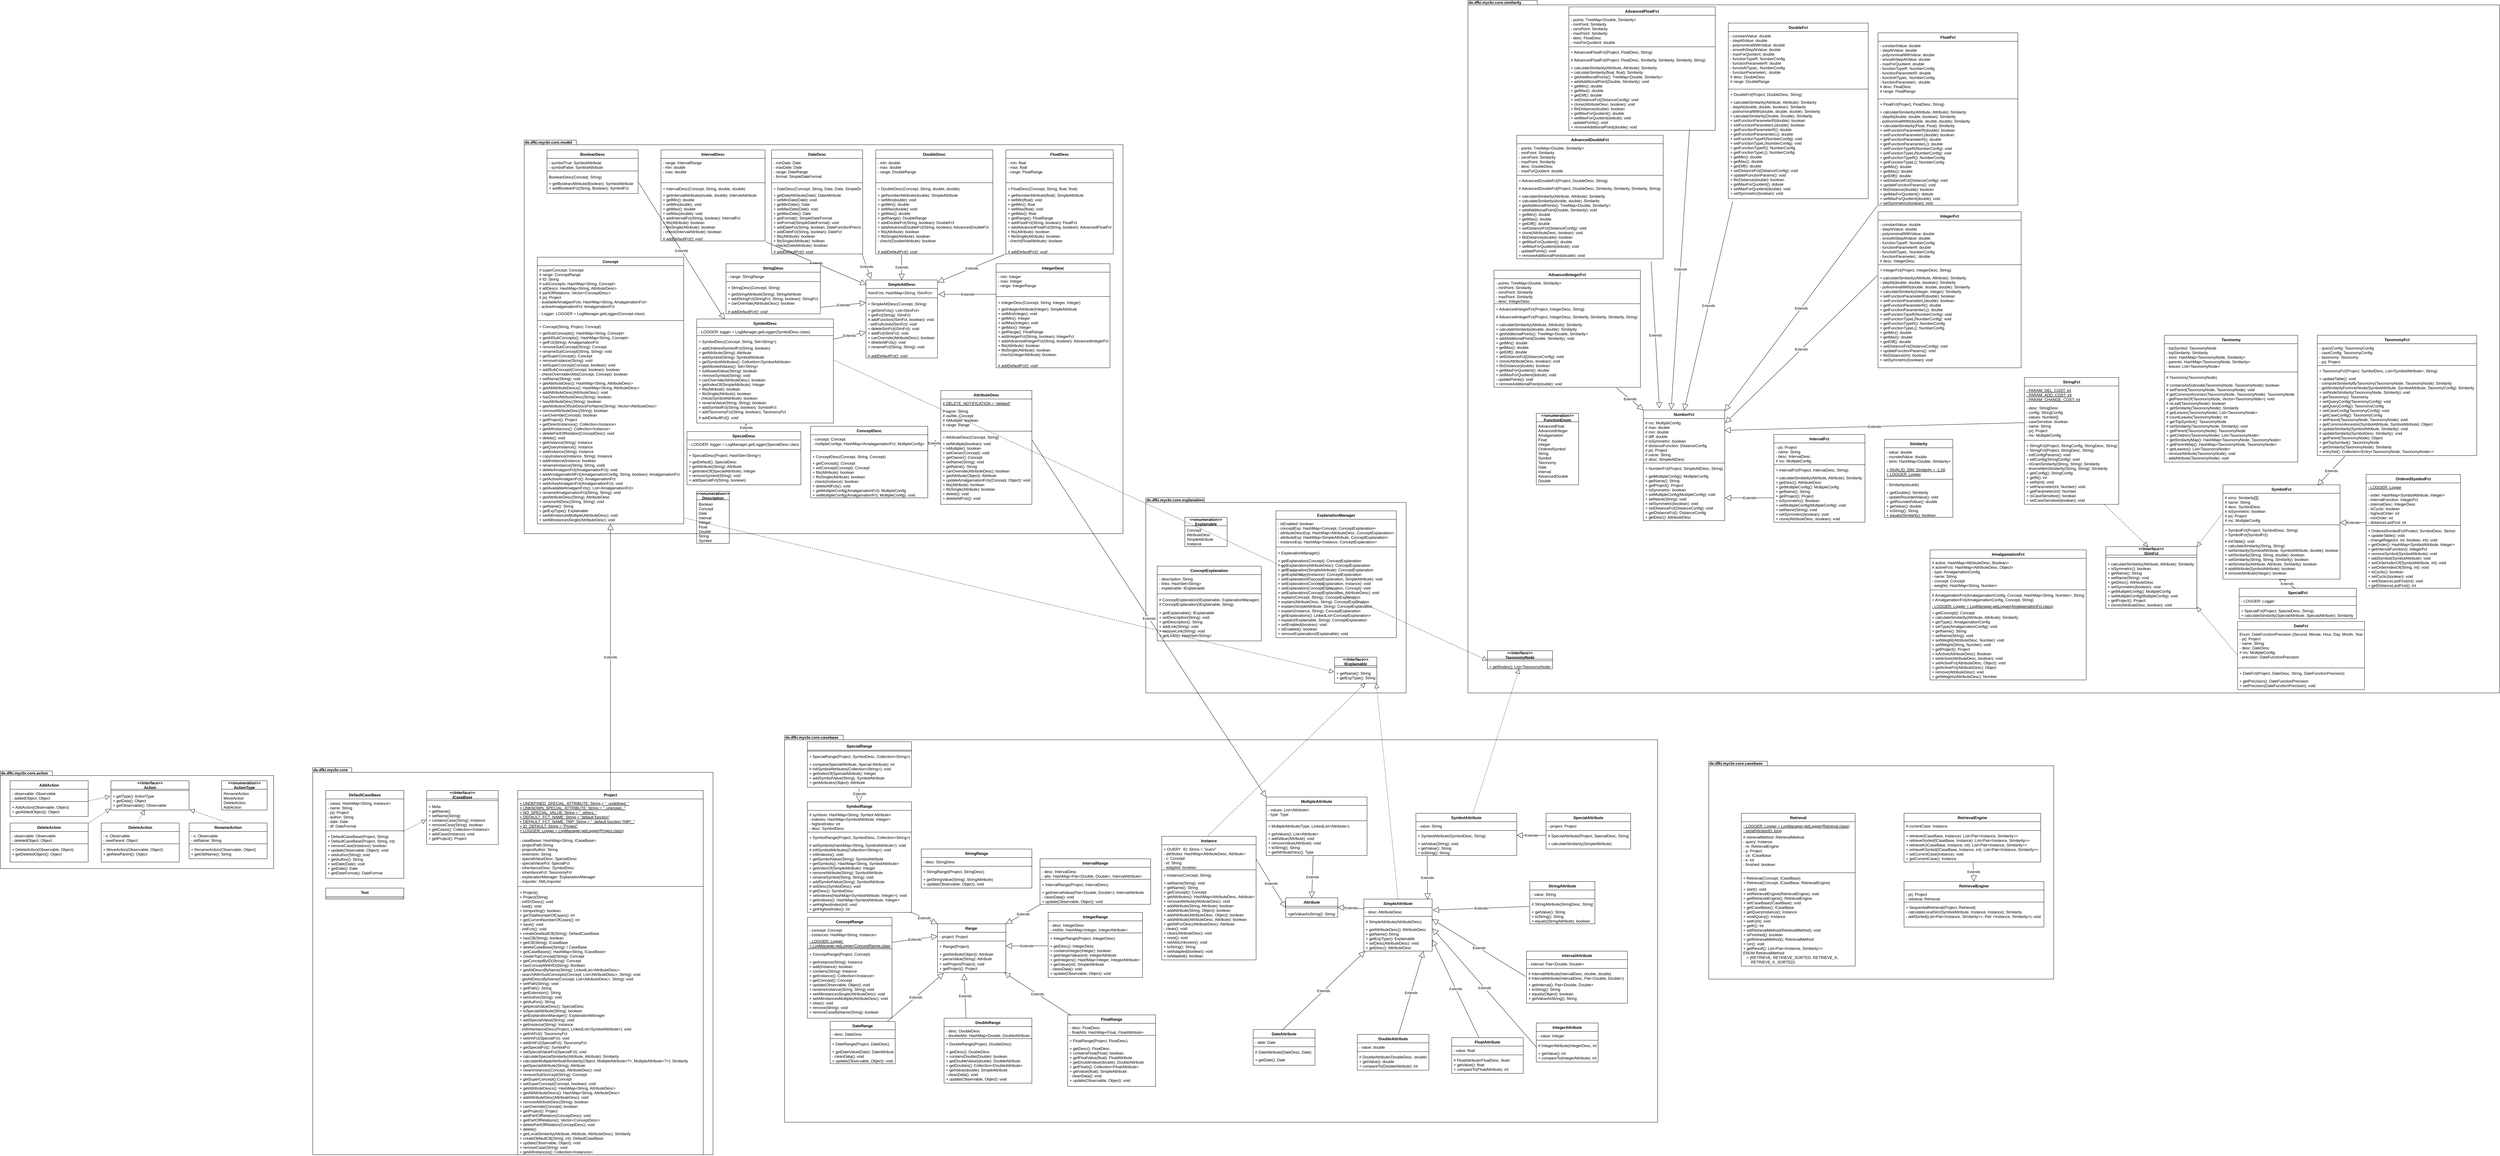 <mxfile version="16.5.3" type="github">
  <diagram id="Gu31S6pkvQAPgfyOuc1N" name="Page-1">
    <mxGraphModel dx="1354" dy="756" grid="1" gridSize="10" guides="1" tooltips="1" connect="1" arrows="1" fold="1" page="1" pageScale="1" pageWidth="827" pageHeight="1169" math="0" shadow="0">
      <root>
        <mxCell id="0" />
        <mxCell id="1" parent="0" />
        <mxCell id="FTfPVMMRRFmOpc5WDNTI-1" value="de.dfki.mycbr.core.casebase" style="shape=folder;fontStyle=1;spacingTop=-7;tabWidth=180;tabHeight=14;tabPosition=left;html=1;verticalAlign=top;align=left;horizontal=1;labelPosition=center;verticalLabelPosition=middle;" parent="1" vertex="1">
          <mxGeometry x="2450" y="2300" width="2683" height="1190" as="geometry" />
        </mxCell>
        <mxCell id="FTfPVMMRRFmOpc5WDNTI-2" value="de.dfki.mycbr.core" style="shape=folder;fontStyle=1;spacingTop=-7;tabWidth=120;tabHeight=14;tabPosition=left;html=1;verticalAlign=top;align=left;horizontal=1;labelPosition=center;verticalLabelPosition=middle;" parent="1" vertex="1">
          <mxGeometry x="1000" y="2400" width="1230" height="1190" as="geometry" />
        </mxCell>
        <mxCell id="FTfPVMMRRFmOpc5WDNTI-3" value="DefaultCaseBase" style="swimlane;fontStyle=1;align=center;verticalAlign=top;childLayout=stackLayout;horizontal=1;startSize=26;horizontalStack=0;resizeParent=1;resizeParentMax=0;resizeLast=0;collapsible=1;marginBottom=0;" parent="1" vertex="1">
          <mxGeometry x="1040" y="2470" width="240" height="270" as="geometry" />
        </mxCell>
        <mxCell id="FTfPVMMRRFmOpc5WDNTI-4" value="- cases: HashMap&lt;String, Instance&gt;&#xa;- name: String&#xa;- prj: Project&#xa;- author: String&#xa;- date: Date&#xa;- df: DateFormat" style="text;strokeColor=none;fillColor=none;align=left;verticalAlign=top;spacingLeft=4;spacingRight=4;overflow=hidden;rotatable=0;points=[[0,0.5],[1,0.5]];portConstraint=eastwest;" parent="FTfPVMMRRFmOpc5WDNTI-3" vertex="1">
          <mxGeometry y="26" width="240" height="94" as="geometry" />
        </mxCell>
        <mxCell id="FTfPVMMRRFmOpc5WDNTI-5" value="" style="line;strokeWidth=1;fillColor=none;align=left;verticalAlign=middle;spacingTop=-1;spacingLeft=3;spacingRight=3;rotatable=0;labelPosition=right;points=[];portConstraint=eastwest;" parent="FTfPVMMRRFmOpc5WDNTI-3" vertex="1">
          <mxGeometry y="120" width="240" height="8" as="geometry" />
        </mxCell>
        <mxCell id="FTfPVMMRRFmOpc5WDNTI-6" value="+ DefaultCaseBase(Project, String)&#xa;+ DefaultCaseBase(Project, String, int)&#xa;+ removeCase(Instance): boolean&#xa;+ update(Observable, Object): void&#xa;+ setAuthor(String): void&#xa;+ getAuthor(): String&#xa;+ setDate(Date): void&#xa;+ getDate(): Date&#xa;+ getDateFormat(): DateFormat&#xa;" style="text;strokeColor=none;fillColor=none;align=left;verticalAlign=top;spacingLeft=4;spacingRight=4;overflow=hidden;rotatable=0;points=[[0,0.5],[1,0.5]];portConstraint=eastwest;" parent="FTfPVMMRRFmOpc5WDNTI-3" vertex="1">
          <mxGeometry y="128" width="240" height="142" as="geometry" />
        </mxCell>
        <mxCell id="FTfPVMMRRFmOpc5WDNTI-7" value="&lt;&lt;Interface&gt;&gt;&#xa;ICaseBase" style="swimlane;fontStyle=3;align=center;verticalAlign=middle;childLayout=stackLayout;horizontal=1;startSize=26;horizontalStack=0;resizeParent=1;resizeParentMax=0;resizeLast=0;collapsible=1;marginBottom=0;" parent="1" vertex="1">
          <mxGeometry x="1350" y="2470" width="220" height="166" as="geometry" />
        </mxCell>
        <mxCell id="FTfPVMMRRFmOpc5WDNTI-8" value="" style="line;strokeWidth=1;fillColor=none;align=left;verticalAlign=middle;spacingTop=-1;spacingLeft=3;spacingRight=3;rotatable=0;labelPosition=right;points=[];portConstraint=eastwest;" parent="FTfPVMMRRFmOpc5WDNTI-7" vertex="1">
          <mxGeometry y="26" width="220" height="10" as="geometry" />
        </mxCell>
        <mxCell id="FTfPVMMRRFmOpc5WDNTI-9" value="+ Meta&#xa;+ getName()&#xa;+ setName(String)&#xa;+ containsCase(String): Instance&#xa;+ removeCase(String): boolean&#xa;+ getCases(): Collection&lt;Instance&gt;&#xa;+ addCase(Instance): void&#xa;+ getProject(): Project" style="text;strokeColor=none;fillColor=none;align=left;verticalAlign=top;spacingLeft=4;spacingRight=4;overflow=hidden;rotatable=0;points=[[0,0.5],[1,0.5]];portConstraint=eastwest;" parent="FTfPVMMRRFmOpc5WDNTI-7" vertex="1">
          <mxGeometry y="36" width="220" height="130" as="geometry" />
        </mxCell>
        <mxCell id="FTfPVMMRRFmOpc5WDNTI-10" value="" style="endArrow=block;dashed=1;endFill=0;endSize=12;html=1;exitX=0.992;exitY=-0.017;exitDx=0;exitDy=0;exitPerimeter=0;entryX=-0.004;entryY=0.417;entryDx=0;entryDy=0;entryPerimeter=0;" parent="1" source="FTfPVMMRRFmOpc5WDNTI-6" target="FTfPVMMRRFmOpc5WDNTI-9" edge="1">
          <mxGeometry width="160" relative="1" as="geometry">
            <mxPoint x="1290" y="2592" as="sourcePoint" />
            <mxPoint x="1392" y="2603.71" as="targetPoint" />
          </mxGeometry>
        </mxCell>
        <mxCell id="FTfPVMMRRFmOpc5WDNTI-11" value="Project" style="swimlane;fontStyle=1;align=center;verticalAlign=top;childLayout=stackLayout;horizontal=1;startSize=26;horizontalStack=0;resizeParent=1;resizeParentMax=0;resizeLast=0;collapsible=1;marginBottom=0;" parent="1" vertex="1">
          <mxGeometry x="1630" y="2470" width="570" height="1120" as="geometry" />
        </mxCell>
        <mxCell id="FTfPVMMRRFmOpc5WDNTI-12" value="+ UNDEFINED_SPECIAL_ATTRIBUTE: String = &quot;_undefined_&quot;&#xa;+ UNKNOWN_SPECIAL_ATTRIBUTE: String = &quot;_unknown_&quot;&#xa;+ NO_SPECIAL_VALUE: String = &quot;_others_&quot;&#xa;+ DEFAULT_FCT_NAME: String = &quot;default function&quot;&#xa;+ DEFAULT_FCT_NAME_TMP: String = &quot;_default function TMP!_&quot;&#xa;+ ID_DEFAULT: String = &quot;Project&quot;&#xa;+ LOGGER: Logger = LogManager.getLogger(Project.class)" style="text;strokeColor=none;fillColor=none;align=left;verticalAlign=top;spacingLeft=4;spacingRight=4;overflow=hidden;rotatable=0;points=[[0,0.5],[1,0.5]];portConstraint=eastwest;fontStyle=4" parent="FTfPVMMRRFmOpc5WDNTI-11" vertex="1">
          <mxGeometry y="26" width="570" height="114" as="geometry" />
        </mxCell>
        <mxCell id="FTfPVMMRRFmOpc5WDNTI-13" value="- caseBases: HashMap&lt;String, ICaseBase&gt;&#xa;- projectPath:String&#xa;- projectAuthor: String&#xa;- extension: String&#xa;- specialValueDesc: SpecialDesc&#xa;- specialValueFct: SpecialFct&#xa;- inheritanceDesc: SymbolDesc&#xa;- inheritanceFct: TaxonomyFct&#xa;- explanationManager: ExplanationManager&#xa;- importer: XMLImporter" style="text;strokeColor=none;fillColor=none;align=left;verticalAlign=top;spacingLeft=4;spacingRight=4;overflow=hidden;rotatable=0;points=[[0,0.5],[1,0.5]];portConstraint=eastwest;" parent="FTfPVMMRRFmOpc5WDNTI-11" vertex="1">
          <mxGeometry y="140" width="570" height="150" as="geometry" />
        </mxCell>
        <mxCell id="FTfPVMMRRFmOpc5WDNTI-14" value="" style="line;strokeWidth=1;fillColor=none;align=left;verticalAlign=middle;spacingTop=-1;spacingLeft=3;spacingRight=3;rotatable=0;labelPosition=right;points=[];portConstraint=eastwest;" parent="FTfPVMMRRFmOpc5WDNTI-11" vertex="1">
          <mxGeometry y="290" width="570" height="10" as="geometry" />
        </mxCell>
        <mxCell id="FTfPVMMRRFmOpc5WDNTI-15" value="+ Project()&#xa;+ Project(String) &#xa;- initSVDesc(): void&#xa;- load(): void&#xa;+ isImporting(): boolean&#xa;+ getTotalNumberOfCases(): int&#xa;+ getCurrentNumberOfCases(): int&#xa;+ save(): void&#xa;- initFcts(): void&#xa;+ createDeafaultCB(String): DefaultCaseBase&#xa;+ hasCB(String): boolean&#xa;+ getCB(String): ICaseBase&#xa;+ deleteCaseBase(String): I CaseBase&#xa;+ getCaseBases(): HashMap&lt;String, ICaseBase&gt;&#xa;+ createTopConcept(String): Concept&#xa;+ getConceptByID(String): Concept&#xa;+ hasConceptWithID(String): Boolean&#xa;+ getAttDescsByName(String): LinkedList&lt;AttributeDesc&gt;&#xa;- searchAttInSubConcepts(Concept, List&lt;AttributeDesc&gt;, String): void&#xa;- getAttDescsByName(Concept, List&lt;AttributeDesc&gt;, String): void&#xa;+ setPath(String): void&#xa;+ getPath(): String&#xa;+ getExtension(): String&#xa;+ setAuthor(String): void&#xa;+ getAuthor(): String&#xa;+ getpecialValueDesc(): SpecialDesc&#xa;+ isSpecialAttribute(String): boolean&#xa;+ getExplanationManager(): ExplanationManager&#xa;+ addSpecialValue(String): void&#xa;+ getInstance(String): Instance&#xa;- initInheritanceDesc(Project, LinkedList&lt;SymbolAttribute&gt;): void&#xa;+ getInhFct(): TaxonomyFct&#xa;+ setInhFct(SpecialFct): void&#xa;+ addInhFct(SpecialFct): TaxonomyFct&#xa;+ getSpecialFct(): SymbolFct&#xa;+ setSpecialValueFct(SpecialFct): void&#xa;+ calculateSpecialSimilarity(Attribute, Attribute): Similarity&#xa;+ calculateMultipleAttributeSimilarity(Object, MultipleAttribute&lt;?&gt;, MultipleAttribute&lt;?&gt;): Similarity&#xa;+ getSpecialAttribute(String): Attribute&#xa;+ cleanInstances(Concept, AttributeDesc): void&#xa;+ removeSubSoncept(String): Concept&#xa;+ getSuperConcept():Concept&#xa;+ setSuperConcept(Concept, boolean): void&#xa;+ getAttributeDescs(): HashMap&lt;String, AttributeDesc&gt;&#xa;+ getAllAttributeDescs(): HashMap&lt;String, AttributeDesc&gt;&#xa;+ addAttributeDesc(AttributeDesc): void&#xa;+ removeAttributeDesc(String): boolean&#xa;+ canOverride(Concept): boolean&#xa;+ getProject(): Project&#xa;+ addPartOfRelation(ConceptDesc): void&#xa;+ getPartOfRelations(): Vector&lt;ConceptDesc&gt;&#xa;+ deletePartOfRelation(ConceptDesc): void&#xa;+ delete()&#xa;+ getLocalSimilarity(Attribute, Attribute, AttributeDesc): Similarity&#xa;+ createDefaultCB(String, int): DefaultCaseBase&#xa;+ update(Observable, Object): void&#xa;+ removeCase(String): void&#xa;+ getAllInstances(): Collection&lt;Instances&gt;" style="text;strokeColor=none;fillColor=none;align=left;verticalAlign=top;spacingLeft=4;spacingRight=4;overflow=hidden;rotatable=0;points=[[0,0.5],[1,0.5]];portConstraint=eastwest;" parent="FTfPVMMRRFmOpc5WDNTI-11" vertex="1">
          <mxGeometry y="300" width="570" height="820" as="geometry" />
        </mxCell>
        <mxCell id="FTfPVMMRRFmOpc5WDNTI-16" value="Test" style="swimlane;fontStyle=1;align=center;verticalAlign=top;childLayout=stackLayout;horizontal=1;startSize=26;horizontalStack=0;resizeParent=1;resizeParentMax=0;resizeLast=0;collapsible=1;marginBottom=0;" parent="1" vertex="1">
          <mxGeometry x="1040" y="2770" width="240" height="34" as="geometry" />
        </mxCell>
        <mxCell id="FTfPVMMRRFmOpc5WDNTI-17" value="" style="line;strokeWidth=1;fillColor=none;align=left;verticalAlign=middle;spacingTop=-1;spacingLeft=3;spacingRight=3;rotatable=0;labelPosition=right;points=[];portConstraint=eastwest;" parent="FTfPVMMRRFmOpc5WDNTI-16" vertex="1">
          <mxGeometry y="26" width="240" height="8" as="geometry" />
        </mxCell>
        <mxCell id="FTfPVMMRRFmOpc5WDNTI-18" value="de.dfki.mycbr.core.action" style="shape=folder;fontStyle=1;spacingTop=-7;tabWidth=160;tabHeight=14;tabPosition=left;html=1;verticalAlign=top;align=left;horizontal=1;labelPosition=center;verticalLabelPosition=middle;" parent="1" vertex="1">
          <mxGeometry x="40" y="2410" width="840" height="300" as="geometry" />
        </mxCell>
        <mxCell id="FTfPVMMRRFmOpc5WDNTI-19" value="&lt;&lt;Interface&gt;&gt;&#xa;Action" style="swimlane;fontStyle=1;align=center;verticalAlign=middle;childLayout=stackLayout;horizontal=1;startSize=26;horizontalStack=0;resizeParent=1;resizeParentMax=0;resizeLast=0;collapsible=1;marginBottom=0;" parent="1" vertex="1">
          <mxGeometry x="380" y="2440" width="240" height="90" as="geometry" />
        </mxCell>
        <mxCell id="FTfPVMMRRFmOpc5WDNTI-20" value="" style="line;strokeWidth=1;fillColor=none;align=left;verticalAlign=middle;spacingTop=-1;spacingLeft=3;spacingRight=3;rotatable=0;labelPosition=right;points=[];portConstraint=eastwest;" parent="FTfPVMMRRFmOpc5WDNTI-19" vertex="1">
          <mxGeometry y="26" width="240" height="8" as="geometry" />
        </mxCell>
        <mxCell id="FTfPVMMRRFmOpc5WDNTI-21" value="+ getType(): ActionType&#xa;+ getData(): Object&#xa;+ getObservable(): Observable" style="text;strokeColor=none;fillColor=none;align=left;verticalAlign=top;spacingLeft=4;spacingRight=4;overflow=hidden;rotatable=0;points=[[0,0.5],[1,0.5]];portConstraint=eastwest;" parent="FTfPVMMRRFmOpc5WDNTI-19" vertex="1">
          <mxGeometry y="34" width="240" height="56" as="geometry" />
        </mxCell>
        <mxCell id="FTfPVMMRRFmOpc5WDNTI-22" value="&lt;&lt;enumeration&gt;&gt;&#xa;ActionType" style="swimlane;fontStyle=1;align=center;verticalAlign=middle;childLayout=stackLayout;horizontal=1;startSize=26;horizontalStack=0;resizeParent=1;resizeParentMax=0;resizeLast=0;collapsible=1;marginBottom=0;" parent="1" vertex="1">
          <mxGeometry x="720" y="2440" width="140" height="90" as="geometry" />
        </mxCell>
        <mxCell id="FTfPVMMRRFmOpc5WDNTI-23" value="RenameAction&#xa;MoveAction&#xa;DeleteAction&#xa;AddAction&#xa;" style="text;strokeColor=none;fillColor=none;align=left;verticalAlign=top;spacingLeft=4;spacingRight=4;overflow=hidden;rotatable=0;points=[[0,0.5],[1,0.5]];portConstraint=eastwest;" parent="FTfPVMMRRFmOpc5WDNTI-22" vertex="1">
          <mxGeometry y="26" width="140" height="64" as="geometry" />
        </mxCell>
        <mxCell id="FTfPVMMRRFmOpc5WDNTI-24" value="AddAction" style="swimlane;fontStyle=1;align=center;verticalAlign=top;childLayout=stackLayout;horizontal=1;startSize=26;horizontalStack=0;resizeParent=1;resizeParentMax=0;resizeLast=0;collapsible=1;marginBottom=0;" parent="1" vertex="1">
          <mxGeometry x="70" y="2440" width="240" height="110" as="geometry" />
        </mxCell>
        <mxCell id="FTfPVMMRRFmOpc5WDNTI-25" value="- observable: Observable&#xa;- addedObject: Object" style="text;strokeColor=none;fillColor=none;align=left;verticalAlign=top;spacingLeft=4;spacingRight=4;overflow=hidden;rotatable=0;points=[[0,0.5],[1,0.5]];portConstraint=eastwest;" parent="FTfPVMMRRFmOpc5WDNTI-24" vertex="1">
          <mxGeometry y="26" width="240" height="34" as="geometry" />
        </mxCell>
        <mxCell id="FTfPVMMRRFmOpc5WDNTI-26" value="" style="line;strokeWidth=1;fillColor=none;align=left;verticalAlign=middle;spacingTop=-1;spacingLeft=3;spacingRight=3;rotatable=0;labelPosition=right;points=[];portConstraint=eastwest;" parent="FTfPVMMRRFmOpc5WDNTI-24" vertex="1">
          <mxGeometry y="60" width="240" height="8" as="geometry" />
        </mxCell>
        <mxCell id="FTfPVMMRRFmOpc5WDNTI-27" value="+ AddAction(Observable, Object)&#xa;+ getAddedObject(): Object" style="text;strokeColor=none;fillColor=none;align=left;verticalAlign=top;spacingLeft=4;spacingRight=4;overflow=hidden;rotatable=0;points=[[0,0.5],[1,0.5]];portConstraint=eastwest;" parent="FTfPVMMRRFmOpc5WDNTI-24" vertex="1">
          <mxGeometry y="68" width="240" height="42" as="geometry" />
        </mxCell>
        <mxCell id="FTfPVMMRRFmOpc5WDNTI-28" value="DeleteAction" style="swimlane;fontStyle=1;align=center;verticalAlign=top;childLayout=stackLayout;horizontal=1;startSize=26;horizontalStack=0;resizeParent=1;resizeParentMax=0;resizeLast=0;collapsible=1;marginBottom=0;" parent="1" vertex="1">
          <mxGeometry x="70" y="2570" width="240" height="120" as="geometry" />
        </mxCell>
        <mxCell id="FTfPVMMRRFmOpc5WDNTI-29" value="- observable: Observable&#xa;- deletedObject: Object" style="text;strokeColor=none;fillColor=none;align=left;verticalAlign=top;spacingLeft=4;spacingRight=4;overflow=hidden;rotatable=0;points=[[0,0.5],[1,0.5]];portConstraint=eastwest;" parent="FTfPVMMRRFmOpc5WDNTI-28" vertex="1">
          <mxGeometry y="26" width="240" height="34" as="geometry" />
        </mxCell>
        <mxCell id="FTfPVMMRRFmOpc5WDNTI-30" value="" style="line;strokeWidth=1;fillColor=none;align=left;verticalAlign=middle;spacingTop=-1;spacingLeft=3;spacingRight=3;rotatable=0;labelPosition=right;points=[];portConstraint=eastwest;" parent="FTfPVMMRRFmOpc5WDNTI-28" vertex="1">
          <mxGeometry y="60" width="240" height="8" as="geometry" />
        </mxCell>
        <mxCell id="FTfPVMMRRFmOpc5WDNTI-31" value="+ DeleteAction(Observable, Object)&#xa;+ getDeletedObject(): Object" style="text;strokeColor=none;fillColor=none;align=left;verticalAlign=top;spacingLeft=4;spacingRight=4;overflow=hidden;rotatable=0;points=[[0,0.5],[1,0.5]];portConstraint=eastwest;" parent="FTfPVMMRRFmOpc5WDNTI-28" vertex="1">
          <mxGeometry y="68" width="240" height="52" as="geometry" />
        </mxCell>
        <mxCell id="FTfPVMMRRFmOpc5WDNTI-32" value="DeleteAction" style="swimlane;fontStyle=1;align=center;verticalAlign=top;childLayout=stackLayout;horizontal=1;startSize=26;horizontalStack=0;resizeParent=1;resizeParentMax=0;resizeLast=0;collapsible=1;marginBottom=0;" parent="1" vertex="1">
          <mxGeometry x="350" y="2570" width="240" height="120" as="geometry" />
        </mxCell>
        <mxCell id="FTfPVMMRRFmOpc5WDNTI-33" value="- o: Observable&#xa;- newParent: Object" style="text;strokeColor=none;fillColor=none;align=left;verticalAlign=top;spacingLeft=4;spacingRight=4;overflow=hidden;rotatable=0;points=[[0,0.5],[1,0.5]];portConstraint=eastwest;" parent="FTfPVMMRRFmOpc5WDNTI-32" vertex="1">
          <mxGeometry y="26" width="240" height="34" as="geometry" />
        </mxCell>
        <mxCell id="FTfPVMMRRFmOpc5WDNTI-34" value="" style="line;strokeWidth=1;fillColor=none;align=left;verticalAlign=middle;spacingTop=-1;spacingLeft=3;spacingRight=3;rotatable=0;labelPosition=right;points=[];portConstraint=eastwest;" parent="FTfPVMMRRFmOpc5WDNTI-32" vertex="1">
          <mxGeometry y="60" width="240" height="8" as="geometry" />
        </mxCell>
        <mxCell id="FTfPVMMRRFmOpc5WDNTI-35" value="+ MoveAction(Observable, Object)&#xa;+ getNewParent(): Object&#xa;" style="text;strokeColor=none;fillColor=none;align=left;verticalAlign=top;spacingLeft=4;spacingRight=4;overflow=hidden;rotatable=0;points=[[0,0.5],[1,0.5]];portConstraint=eastwest;" parent="FTfPVMMRRFmOpc5WDNTI-32" vertex="1">
          <mxGeometry y="68" width="240" height="52" as="geometry" />
        </mxCell>
        <mxCell id="FTfPVMMRRFmOpc5WDNTI-36" value="RenameAction" style="swimlane;fontStyle=1;align=center;verticalAlign=top;childLayout=stackLayout;horizontal=1;startSize=26;horizontalStack=0;resizeParent=1;resizeParentMax=0;resizeLast=0;collapsible=1;marginBottom=0;" parent="1" vertex="1">
          <mxGeometry x="620" y="2570" width="240" height="110" as="geometry" />
        </mxCell>
        <mxCell id="FTfPVMMRRFmOpc5WDNTI-37" value="- o: Observable&#xa;- oldName: String" style="text;strokeColor=none;fillColor=none;align=left;verticalAlign=top;spacingLeft=4;spacingRight=4;overflow=hidden;rotatable=0;points=[[0,0.5],[1,0.5]];portConstraint=eastwest;" parent="FTfPVMMRRFmOpc5WDNTI-36" vertex="1">
          <mxGeometry y="26" width="240" height="34" as="geometry" />
        </mxCell>
        <mxCell id="FTfPVMMRRFmOpc5WDNTI-38" value="" style="line;strokeWidth=1;fillColor=none;align=left;verticalAlign=middle;spacingTop=-1;spacingLeft=3;spacingRight=3;rotatable=0;labelPosition=right;points=[];portConstraint=eastwest;" parent="FTfPVMMRRFmOpc5WDNTI-36" vertex="1">
          <mxGeometry y="60" width="240" height="8" as="geometry" />
        </mxCell>
        <mxCell id="FTfPVMMRRFmOpc5WDNTI-39" value="+ RenameAction(Observable, Object)&#xa;+ getOldName(): String&#xa;" style="text;strokeColor=none;fillColor=none;align=left;verticalAlign=top;spacingLeft=4;spacingRight=4;overflow=hidden;rotatable=0;points=[[0,0.5],[1,0.5]];portConstraint=eastwest;" parent="FTfPVMMRRFmOpc5WDNTI-36" vertex="1">
          <mxGeometry y="68" width="240" height="42" as="geometry" />
        </mxCell>
        <mxCell id="FTfPVMMRRFmOpc5WDNTI-40" value="" style="endArrow=block;dashed=1;endFill=0;endSize=12;html=1;entryX=-0.012;entryY=0.25;entryDx=0;entryDy=0;entryPerimeter=0;" parent="1" target="FTfPVMMRRFmOpc5WDNTI-21" edge="1">
          <mxGeometry width="160" relative="1" as="geometry">
            <mxPoint x="310" y="2502" as="sourcePoint" />
            <mxPoint x="470" y="2529" as="targetPoint" />
          </mxGeometry>
        </mxCell>
        <mxCell id="FTfPVMMRRFmOpc5WDNTI-41" value="" style="endArrow=block;dashed=1;endFill=0;endSize=12;html=1;entryX=-0.008;entryY=0.935;entryDx=0;entryDy=0;entryPerimeter=0;exitX=1;exitY=0;exitDx=0;exitDy=0;" parent="1" source="FTfPVMMRRFmOpc5WDNTI-28" target="FTfPVMMRRFmOpc5WDNTI-21" edge="1">
          <mxGeometry width="160" relative="1" as="geometry">
            <mxPoint x="320" y="2512" as="sourcePoint" />
            <mxPoint x="387.12" y="2498" as="targetPoint" />
          </mxGeometry>
        </mxCell>
        <mxCell id="FTfPVMMRRFmOpc5WDNTI-42" value="" style="endArrow=block;dashed=1;endFill=0;endSize=12;html=1;exitX=0.464;exitY=-0.01;exitDx=0;exitDy=0;exitPerimeter=0;" parent="1" source="FTfPVMMRRFmOpc5WDNTI-32" target="FTfPVMMRRFmOpc5WDNTI-21" edge="1">
          <mxGeometry width="160" relative="1" as="geometry">
            <mxPoint x="320" y="2580" as="sourcePoint" />
            <mxPoint x="388.08" y="2536.36" as="targetPoint" />
          </mxGeometry>
        </mxCell>
        <mxCell id="FTfPVMMRRFmOpc5WDNTI-43" value="" style="endArrow=block;dashed=1;endFill=0;endSize=12;html=1;entryX=1.009;entryY=0.979;entryDx=0;entryDy=0;entryPerimeter=0;exitX=0.5;exitY=0;exitDx=0;exitDy=0;" parent="1" source="FTfPVMMRRFmOpc5WDNTI-36" target="FTfPVMMRRFmOpc5WDNTI-21" edge="1">
          <mxGeometry width="160" relative="1" as="geometry">
            <mxPoint x="479.85" y="2580" as="sourcePoint" />
            <mxPoint x="479.76" y="2543.808" as="targetPoint" />
          </mxGeometry>
        </mxCell>
        <mxCell id="FTfPVMMRRFmOpc5WDNTI-44" value="Attribute" style="swimlane;fontStyle=3;align=center;verticalAlign=top;childLayout=stackLayout;horizontal=1;startSize=26;horizontalStack=0;resizeParent=1;resizeParentMax=0;resizeLast=0;collapsible=1;marginBottom=0;" parent="1" vertex="1">
          <mxGeometry x="3990" y="2800" width="160" height="60" as="geometry" />
        </mxCell>
        <mxCell id="FTfPVMMRRFmOpc5WDNTI-45" value="" style="line;strokeWidth=1;fillColor=none;align=left;verticalAlign=middle;spacingTop=-1;spacingLeft=3;spacingRight=3;rotatable=0;labelPosition=right;points=[];portConstraint=eastwest;" parent="FTfPVMMRRFmOpc5WDNTI-44" vertex="1">
          <mxGeometry y="26" width="160" height="10" as="geometry" />
        </mxCell>
        <mxCell id="FTfPVMMRRFmOpc5WDNTI-46" value="+getValueAsString(): String" style="text;strokeColor=none;fillColor=none;align=left;verticalAlign=top;spacingLeft=4;spacingRight=4;overflow=hidden;rotatable=0;points=[[0,0.5],[1,0.5]];portConstraint=eastwest;fontStyle=2" parent="FTfPVMMRRFmOpc5WDNTI-44" vertex="1">
          <mxGeometry y="36" width="160" height="24" as="geometry" />
        </mxCell>
        <mxCell id="FTfPVMMRRFmOpc5WDNTI-47" value="Range " style="swimlane;fontStyle=3;align=center;verticalAlign=top;childLayout=stackLayout;horizontal=1;startSize=26;horizontalStack=0;resizeParent=1;resizeParentMax=0;resizeLast=0;collapsible=1;marginBottom=0;" parent="1" vertex="1">
          <mxGeometry x="2920" y="2880" width="210" height="150" as="geometry" />
        </mxCell>
        <mxCell id="FTfPVMMRRFmOpc5WDNTI-48" value="- project: Project" style="text;strokeColor=none;fillColor=none;align=left;verticalAlign=top;spacingLeft=4;spacingRight=4;overflow=hidden;rotatable=0;points=[[0,0.5],[1,0.5]];portConstraint=eastwest;" parent="FTfPVMMRRFmOpc5WDNTI-47" vertex="1">
          <mxGeometry y="26" width="210" height="24" as="geometry" />
        </mxCell>
        <mxCell id="FTfPVMMRRFmOpc5WDNTI-49" value="" style="line;strokeWidth=1;fillColor=none;align=left;verticalAlign=middle;spacingTop=-1;spacingLeft=3;spacingRight=3;rotatable=0;labelPosition=right;points=[];portConstraint=eastwest;" parent="FTfPVMMRRFmOpc5WDNTI-47" vertex="1">
          <mxGeometry y="50" width="210" height="6" as="geometry" />
        </mxCell>
        <mxCell id="FTfPVMMRRFmOpc5WDNTI-50" value="+ Range(Project)" style="text;strokeColor=none;fillColor=none;align=left;verticalAlign=top;spacingLeft=4;spacingRight=4;overflow=hidden;rotatable=0;points=[[0,0.5],[1,0.5]];portConstraint=eastwest;fontStyle=0" parent="FTfPVMMRRFmOpc5WDNTI-47" vertex="1">
          <mxGeometry y="56" width="210" height="24" as="geometry" />
        </mxCell>
        <mxCell id="FTfPVMMRRFmOpc5WDNTI-51" value="+ getAttribute(Object): Attribute&#xa;+ parseValue(String): Attribute" style="text;strokeColor=none;fillColor=none;align=left;verticalAlign=top;spacingLeft=4;spacingRight=4;overflow=hidden;rotatable=0;points=[[0,0.5],[1,0.5]];portConstraint=eastwest;fontStyle=2" parent="FTfPVMMRRFmOpc5WDNTI-47" vertex="1">
          <mxGeometry y="80" width="210" height="30" as="geometry" />
        </mxCell>
        <mxCell id="FTfPVMMRRFmOpc5WDNTI-52" value="+ setProject(Project): void&#xa;+ getProject(): Project" style="text;strokeColor=none;fillColor=none;align=left;verticalAlign=top;spacingLeft=4;spacingRight=4;overflow=hidden;rotatable=0;points=[[0,0.5],[1,0.5]];portConstraint=eastwest;fontStyle=0" parent="FTfPVMMRRFmOpc5WDNTI-47" vertex="1">
          <mxGeometry y="110" width="210" height="40" as="geometry" />
        </mxCell>
        <mxCell id="FTfPVMMRRFmOpc5WDNTI-53" value="ConceptRange" style="swimlane;fontStyle=1;align=center;verticalAlign=top;childLayout=stackLayout;horizontal=1;startSize=26;horizontalStack=0;resizeParent=1;resizeParentMax=0;resizeLast=0;collapsible=1;marginBottom=0;" parent="1" vertex="1">
          <mxGeometry x="2520" y="2860" width="260" height="310" as="geometry" />
        </mxCell>
        <mxCell id="FTfPVMMRRFmOpc5WDNTI-54" value="- concept: Concept&#xa;- instances: HasMap&lt;String, Instance&gt;" style="text;strokeColor=none;fillColor=none;align=left;verticalAlign=top;spacingLeft=4;spacingRight=4;overflow=hidden;rotatable=0;points=[[0,0.5],[1,0.5]];portConstraint=eastwest;" parent="FTfPVMMRRFmOpc5WDNTI-53" vertex="1">
          <mxGeometry y="26" width="260" height="34" as="geometry" />
        </mxCell>
        <mxCell id="FTfPVMMRRFmOpc5WDNTI-55" value="- LOGGER: Logger &#xa;= LogManager.getLogger(ConceptRange.class)" style="text;strokeColor=none;fillColor=none;align=left;verticalAlign=top;spacingLeft=4;spacingRight=4;overflow=hidden;rotatable=0;points=[[0,0.5],[1,0.5]];portConstraint=eastwest;fontStyle=4" parent="FTfPVMMRRFmOpc5WDNTI-53" vertex="1">
          <mxGeometry y="60" width="260" height="34" as="geometry" />
        </mxCell>
        <mxCell id="FTfPVMMRRFmOpc5WDNTI-56" value="" style="line;strokeWidth=1;fillColor=none;align=left;verticalAlign=middle;spacingTop=-1;spacingLeft=3;spacingRight=3;rotatable=0;labelPosition=right;points=[];portConstraint=eastwest;" parent="FTfPVMMRRFmOpc5WDNTI-53" vertex="1">
          <mxGeometry y="94" width="260" height="6" as="geometry" />
        </mxCell>
        <mxCell id="FTfPVMMRRFmOpc5WDNTI-57" value="+ ConceptRange(Project, Concept)" style="text;strokeColor=none;fillColor=none;align=left;verticalAlign=top;spacingLeft=4;spacingRight=4;overflow=hidden;rotatable=0;points=[[0,0.5],[1,0.5]];portConstraint=eastwest;fontStyle=0" parent="FTfPVMMRRFmOpc5WDNTI-53" vertex="1">
          <mxGeometry y="100" width="260" height="24" as="geometry" />
        </mxCell>
        <mxCell id="FTfPVMMRRFmOpc5WDNTI-58" value="+ getInstance(String): Instance&#xa;+ add(Instance): boolean&#xa;+ contains(String): Instance&#xa;+ getInstance(): Collection&lt;Instance&gt;&#xa;+ getConcept(): Concept&#xa;+ update(Observable, Object): void&#xa;+ renameInstance(String, String) void&#xa;+ setAllinstancesSingle(AttributeDesc): void&#xa;+ setAllInstancesMultiple(AttributeDesc): void&#xa;+ clear(): void&#xa;+ remove(String): void&#xa;+ removeCaseByName(String): boolean" style="text;strokeColor=none;fillColor=none;align=left;verticalAlign=top;spacingLeft=4;spacingRight=4;overflow=hidden;rotatable=0;points=[[0,0.5],[1,0.5]];portConstraint=eastwest;fontStyle=0" parent="FTfPVMMRRFmOpc5WDNTI-53" vertex="1">
          <mxGeometry y="124" width="260" height="186" as="geometry" />
        </mxCell>
        <mxCell id="FTfPVMMRRFmOpc5WDNTI-59" value="Extends" style="endArrow=block;endSize=16;endFill=0;html=1;entryX=0;entryY=0.5;entryDx=0;entryDy=0;exitX=1;exitY=0.5;exitDx=0;exitDy=0;" parent="1" source="FTfPVMMRRFmOpc5WDNTI-55" target="FTfPVMMRRFmOpc5WDNTI-48" edge="1">
          <mxGeometry width="160" relative="1" as="geometry">
            <mxPoint x="2898" y="2665" as="sourcePoint" />
            <mxPoint x="3058" y="2665" as="targetPoint" />
          </mxGeometry>
        </mxCell>
        <mxCell id="FTfPVMMRRFmOpc5WDNTI-60" value="de.dfki.mycbr.core.model" style="shape=folder;fontStyle=1;spacingTop=-7;tabWidth=160;tabHeight=14;tabPosition=left;html=1;verticalAlign=top;align=left;horizontal=1;labelPosition=center;verticalLabelPosition=middle;" parent="1" vertex="1">
          <mxGeometry x="1650" y="470" width="1840" height="1210" as="geometry" />
        </mxCell>
        <mxCell id="FTfPVMMRRFmOpc5WDNTI-61" value="Concept" style="swimlane;fontStyle=1;align=center;verticalAlign=top;childLayout=stackLayout;horizontal=1;startSize=26;horizontalStack=0;resizeParent=1;resizeParentMax=0;resizeLast=0;collapsible=1;marginBottom=0;" parent="1" vertex="1">
          <mxGeometry x="1690" y="830" width="450" height="820" as="geometry" />
        </mxCell>
        <mxCell id="FTfPVMMRRFmOpc5WDNTI-62" value="# superConcept: Concept&#xa;# range: ConceptRange&#xa;# ID: String&#xa;# subConcepts: HashMap&lt;String, Concept&gt;&#xa;# attDescs: HashMap&lt;String, AttributeDesc&gt;&#xa;# partOfRelations: Vector&lt;ConceptDesc&gt;&#xa;# prj: Project&#xa;- availableAmalgamFcts: HashMap&lt;String, AmalgamationFct&gt;&#xa;- activeAmalgamationFct: AmalgamationFct" style="text;strokeColor=none;fillColor=none;align=left;verticalAlign=top;spacingLeft=4;spacingRight=4;overflow=hidden;rotatable=0;points=[[0,0.5],[1,0.5]];portConstraint=eastwest;fontStyle=0" parent="FTfPVMMRRFmOpc5WDNTI-61" vertex="1">
          <mxGeometry y="26" width="450" height="134" as="geometry" />
        </mxCell>
        <mxCell id="FTfPVMMRRFmOpc5WDNTI-63" value="- Logger: LOGGER = LogManager.getLogger(Concept.class)" style="text;strokeColor=none;fillColor=none;align=left;verticalAlign=top;spacingLeft=4;spacingRight=4;overflow=hidden;rotatable=0;points=[[0,0.5],[1,0.5]];portConstraint=eastwest;fontStyle=0" parent="FTfPVMMRRFmOpc5WDNTI-61" vertex="1">
          <mxGeometry y="160" width="450" height="30" as="geometry" />
        </mxCell>
        <mxCell id="FTfPVMMRRFmOpc5WDNTI-64" value="" style="line;strokeWidth=1;fillColor=none;align=left;verticalAlign=middle;spacingTop=-1;spacingLeft=3;spacingRight=3;rotatable=0;labelPosition=right;points=[];portConstraint=eastwest;" parent="FTfPVMMRRFmOpc5WDNTI-61" vertex="1">
          <mxGeometry y="190" width="450" height="10" as="geometry" />
        </mxCell>
        <mxCell id="FTfPVMMRRFmOpc5WDNTI-65" value="+ Concept(String, Project, Concept)" style="text;strokeColor=none;fillColor=none;align=left;verticalAlign=top;spacingLeft=4;spacingRight=4;overflow=hidden;rotatable=0;points=[[0,0.5],[1,0.5]];portConstraint=eastwest;" parent="FTfPVMMRRFmOpc5WDNTI-61" vertex="1">
          <mxGeometry y="200" width="450" height="20" as="geometry" />
        </mxCell>
        <mxCell id="FTfPVMMRRFmOpc5WDNTI-66" value="+ getSubConcepts(): HashMap&lt;String, Concept&gt;&#xa;+ getAllSubConcepts(): HashMap&lt;String, Concept&gt;&#xa;+ getFct(String): AmalgamationFct&#xa;+ removeSubConcept(String): Concept&#xa;+ renameSubConcept(String, String): void&#xa;+ getSuperConcept(): Concept&#xa;+ removeInstance(String): void&#xa;+ setSuperConcept(Concept, boolean): void&#xa;+ addSubConcept(Concept, boolean): boolean&#xa;- checkOverriddenAtts(Concept, Concept): boolean&#xa;+ setName(String): void&#xa;+ getAttirbuteDesc(): HashMap&lt;String, AttributeDesc&gt;&#xa;+ getAllAttributeDescs(): HashMap&lt;String, AttributeDesc&gt;&#xa;+ addAttributeDesc(AttributeDesc): void&#xa;+ hasDirectAttributeDesc(String): boolean&#xa;+ hasAttributeDesc(String): boolean&#xa;+ getAttributesOfSubDescsForName(String): Vector&lt;AttributeDesc&gt;&#xa;+ removeAttributeDesc(String): boolean&#xa;+ canOverride(Concept): boolean&#xa;+ getProject(): Project&#xa;+ getDirectInstances(): Collection&lt;Instance&gt;&#xa;+ getAllInstances(): Collection&lt;Instance&gt;&#xa;+ deletePartOfRelation(ConceptDesc): void&#xa;+ delete(): void&#xa;+ getInstance(String): Instance&#xa;+ getQueryInstance(): Instance&#xa;+ addInstance(String): Instance&#xa;+ copyInstance(Instance, String): Instance&#xa;+ addInstance(Instance: boolean&#xa;+ renameInstance(String, String, void) &#xa;+ deleteAmalgamFct(AmalgamationFct): void&#xa;+ addAmalgamatioNFct(AmalgamationConfig, String, boolean): AmalgamationFct&#xa;+ getActiveAmalgamFct(): AmalgamationFct&#xa;+ setActiveAmalgamFct(AmalgamationFct): void&#xa;+ getAvailableAmalgamFcts(): List&lt;AmalgamationFct&gt;&#xa;+ renameAmalgamationFct(String, String): void&#xa;+ getAttributeDesc(String): AttributeDesc&#xa;+ renameAttDesc(String, String): void&#xa;+ getName(): String&#xa;+ getExpType(): Explainable&#xa;+ setAllInstancesMultiple(AttributeDesc): void&#xa;+ setAllInstancesSingle(AttributeDesc): void" style="text;strokeColor=none;fillColor=none;align=left;verticalAlign=top;spacingLeft=4;spacingRight=4;overflow=hidden;rotatable=0;points=[[0,0.5],[1,0.5]];portConstraint=eastwest;" parent="FTfPVMMRRFmOpc5WDNTI-61" vertex="1">
          <mxGeometry y="220" width="450" height="600" as="geometry" />
        </mxCell>
        <mxCell id="FTfPVMMRRFmOpc5WDNTI-67" value="Extends" style="endArrow=block;endSize=16;endFill=0;html=1;exitX=0.5;exitY=0;exitDx=0;exitDy=0;" parent="1" source="FTfPVMMRRFmOpc5WDNTI-11" target="FTfPVMMRRFmOpc5WDNTI-66" edge="1">
          <mxGeometry width="160" relative="1" as="geometry">
            <mxPoint x="1870" y="2270" as="sourcePoint" />
            <mxPoint x="2030" y="2270" as="targetPoint" />
          </mxGeometry>
        </mxCell>
        <mxCell id="FTfPVMMRRFmOpc5WDNTI-68" value="de.dfki.mycbr.core.explanation" style="shape=folder;fontStyle=1;spacingTop=-7;tabWidth=180;tabHeight=14;tabPosition=left;html=1;verticalAlign=top;align=left;horizontal=1;labelPosition=center;verticalLabelPosition=middle;" parent="1" vertex="1">
          <mxGeometry x="3560" y="1570" width="800" height="600" as="geometry" />
        </mxCell>
        <mxCell id="FTfPVMMRRFmOpc5WDNTI-69" value="&lt;&lt;Interface&gt;&gt;&#xa;IExplainable" style="swimlane;fontStyle=1;align=center;verticalAlign=middle;childLayout=stackLayout;horizontal=1;startSize=26;horizontalStack=0;resizeParent=1;resizeParentMax=0;resizeLast=0;collapsible=1;marginBottom=0;" parent="1" vertex="1">
          <mxGeometry x="4140" y="2060" width="130" height="80" as="geometry" />
        </mxCell>
        <mxCell id="FTfPVMMRRFmOpc5WDNTI-70" value="" style="line;strokeWidth=1;fillColor=none;align=left;verticalAlign=middle;spacingTop=-1;spacingLeft=3;spacingRight=3;rotatable=0;labelPosition=right;points=[];portConstraint=eastwest;" parent="FTfPVMMRRFmOpc5WDNTI-69" vertex="1">
          <mxGeometry y="26" width="130" height="10" as="geometry" />
        </mxCell>
        <mxCell id="FTfPVMMRRFmOpc5WDNTI-71" value="+ getName(): String&#xa;+ getExpType(): String" style="text;strokeColor=none;fillColor=none;align=left;verticalAlign=top;spacingLeft=4;spacingRight=4;overflow=hidden;rotatable=0;points=[[0,0.5],[1,0.5]];portConstraint=eastwest;" parent="FTfPVMMRRFmOpc5WDNTI-69" vertex="1">
          <mxGeometry y="36" width="130" height="44" as="geometry" />
        </mxCell>
        <mxCell id="FTfPVMMRRFmOpc5WDNTI-72" value="" style="endArrow=block;dashed=1;endFill=0;endSize=12;html=1;entryX=-0.014;entryY=0.212;entryDx=0;entryDy=0;entryPerimeter=0;exitX=1.007;exitY=0.97;exitDx=0;exitDy=0;exitPerimeter=0;" parent="1" source="FTfPVMMRRFmOpc5WDNTI-66" target="FTfPVMMRRFmOpc5WDNTI-71" edge="1">
          <mxGeometry width="160" relative="1" as="geometry">
            <mxPoint x="2220.0" y="1852.067" as="sourcePoint" />
            <mxPoint x="3740" y="1687.358" as="targetPoint" />
          </mxGeometry>
        </mxCell>
        <mxCell id="FTfPVMMRRFmOpc5WDNTI-73" value="DateAttribute" style="swimlane;fontStyle=1;align=center;verticalAlign=top;childLayout=stackLayout;horizontal=1;startSize=26;horizontalStack=0;resizeParent=1;resizeParentMax=0;resizeLast=0;collapsible=1;marginBottom=0;" parent="1" vertex="1">
          <mxGeometry x="3890" y="3205" width="190" height="110" as="geometry" />
        </mxCell>
        <mxCell id="FTfPVMMRRFmOpc5WDNTI-74" value="- date: Date" style="text;strokeColor=none;fillColor=none;align=left;verticalAlign=top;spacingLeft=4;spacingRight=4;overflow=hidden;rotatable=0;points=[[0,0.5],[1,0.5]];portConstraint=eastwest;" parent="FTfPVMMRRFmOpc5WDNTI-73" vertex="1">
          <mxGeometry y="26" width="190" height="24" as="geometry" />
        </mxCell>
        <mxCell id="FTfPVMMRRFmOpc5WDNTI-75" value="" style="line;strokeWidth=1;fillColor=none;align=left;verticalAlign=middle;spacingTop=-1;spacingLeft=3;spacingRight=3;rotatable=0;labelPosition=right;points=[];portConstraint=eastwest;" parent="FTfPVMMRRFmOpc5WDNTI-73" vertex="1">
          <mxGeometry y="50" width="190" height="6" as="geometry" />
        </mxCell>
        <mxCell id="FTfPVMMRRFmOpc5WDNTI-76" value="# DateAttribute(DateDesc, Date)" style="text;strokeColor=none;fillColor=none;align=left;verticalAlign=top;spacingLeft=4;spacingRight=4;overflow=hidden;rotatable=0;points=[[0,0.5],[1,0.5]];portConstraint=eastwest;fontStyle=0" parent="FTfPVMMRRFmOpc5WDNTI-73" vertex="1">
          <mxGeometry y="56" width="190" height="24" as="geometry" />
        </mxCell>
        <mxCell id="FTfPVMMRRFmOpc5WDNTI-77" value="+ getDate(): Date" style="text;strokeColor=none;fillColor=none;align=left;verticalAlign=top;spacingLeft=4;spacingRight=4;overflow=hidden;rotatable=0;points=[[0,0.5],[1,0.5]];portConstraint=eastwest;fontStyle=0" parent="FTfPVMMRRFmOpc5WDNTI-73" vertex="1">
          <mxGeometry y="80" width="190" height="30" as="geometry" />
        </mxCell>
        <mxCell id="FTfPVMMRRFmOpc5WDNTI-78" value="SimpleAttribute" style="swimlane;fontStyle=3;align=center;verticalAlign=top;childLayout=stackLayout;horizontal=1;startSize=26;horizontalStack=0;resizeParent=1;resizeParentMax=0;resizeLast=0;collapsible=1;marginBottom=0;" parent="1" vertex="1">
          <mxGeometry x="4230" y="2804" width="210" height="160" as="geometry" />
        </mxCell>
        <mxCell id="FTfPVMMRRFmOpc5WDNTI-79" value="- desc: AttributeDesc" style="text;strokeColor=none;fillColor=none;align=left;verticalAlign=top;spacingLeft=4;spacingRight=4;overflow=hidden;rotatable=0;points=[[0,0.5],[1,0.5]];portConstraint=eastwest;" parent="FTfPVMMRRFmOpc5WDNTI-78" vertex="1">
          <mxGeometry y="26" width="210" height="24" as="geometry" />
        </mxCell>
        <mxCell id="FTfPVMMRRFmOpc5WDNTI-80" value="" style="line;strokeWidth=1;fillColor=none;align=left;verticalAlign=middle;spacingTop=-1;spacingLeft=3;spacingRight=3;rotatable=0;labelPosition=right;points=[];portConstraint=eastwest;" parent="FTfPVMMRRFmOpc5WDNTI-78" vertex="1">
          <mxGeometry y="50" width="210" height="6" as="geometry" />
        </mxCell>
        <mxCell id="FTfPVMMRRFmOpc5WDNTI-81" value="# SimpleAttribute(AttributeDesc)" style="text;strokeColor=none;fillColor=none;align=left;verticalAlign=top;spacingLeft=4;spacingRight=4;overflow=hidden;rotatable=0;points=[[0,0.5],[1,0.5]];portConstraint=eastwest;fontStyle=0" parent="FTfPVMMRRFmOpc5WDNTI-78" vertex="1">
          <mxGeometry y="56" width="210" height="24" as="geometry" />
        </mxCell>
        <mxCell id="FTfPVMMRRFmOpc5WDNTI-82" value="+ getAttributeDesc(): AttributeDesc&#xa;+ getName() String&#xa;+ getExpType(): Explainable&#xa;+ setDesc(AttributeDesc): void&#xa;+ getDesc(): AttributeDesc" style="text;strokeColor=none;fillColor=none;align=left;verticalAlign=top;spacingLeft=4;spacingRight=4;overflow=hidden;rotatable=0;points=[[0,0.5],[1,0.5]];portConstraint=eastwest;fontStyle=0" parent="FTfPVMMRRFmOpc5WDNTI-78" vertex="1">
          <mxGeometry y="80" width="210" height="80" as="geometry" />
        </mxCell>
        <mxCell id="FTfPVMMRRFmOpc5WDNTI-83" value="Extends" style="endArrow=block;endSize=16;endFill=0;html=1;entryX=0.996;entryY=0.3;entryDx=0;entryDy=0;exitX=0.004;exitY=0.167;exitDx=0;exitDy=0;exitPerimeter=0;entryPerimeter=0;" parent="1" source="FTfPVMMRRFmOpc5WDNTI-79" target="FTfPVMMRRFmOpc5WDNTI-45" edge="1">
          <mxGeometry width="160" relative="1" as="geometry">
            <mxPoint x="3723" y="2625" as="sourcePoint" />
            <mxPoint x="4303" y="2450" as="targetPoint" />
          </mxGeometry>
        </mxCell>
        <mxCell id="FTfPVMMRRFmOpc5WDNTI-84" value="" style="endArrow=block;dashed=1;endFill=0;endSize=12;html=1;entryX=0.988;entryY=1.011;entryDx=0;entryDy=0;entryPerimeter=0;exitX=0.5;exitY=0;exitDx=0;exitDy=0;" parent="1" source="FTfPVMMRRFmOpc5WDNTI-78" target="FTfPVMMRRFmOpc5WDNTI-71" edge="1">
          <mxGeometry width="160" relative="1" as="geometry">
            <mxPoint x="2500" y="2209.997" as="sourcePoint" />
            <mxPoint x="2790" y="2218.283" as="targetPoint" />
          </mxGeometry>
        </mxCell>
        <mxCell id="FTfPVMMRRFmOpc5WDNTI-85" value="Extends" style="endArrow=block;endSize=16;endFill=0;html=1;entryX=0.016;entryY=1.01;entryDx=0;entryDy=0;entryPerimeter=0;exitX=0.469;exitY=0.015;exitDx=0;exitDy=0;exitPerimeter=0;" parent="1" source="FTfPVMMRRFmOpc5WDNTI-73" target="FTfPVMMRRFmOpc5WDNTI-82" edge="1">
          <mxGeometry width="160" relative="1" as="geometry">
            <mxPoint x="3981" y="2697.57" as="sourcePoint" />
            <mxPoint x="4033.91" y="2595.0" as="targetPoint" />
          </mxGeometry>
        </mxCell>
        <mxCell id="FTfPVMMRRFmOpc5WDNTI-86" value="DateRange" style="swimlane;fontStyle=1;align=center;verticalAlign=top;childLayout=stackLayout;horizontal=1;startSize=26;horizontalStack=0;resizeParent=1;resizeParentMax=0;resizeLast=0;collapsible=1;marginBottom=0;" parent="1" vertex="1">
          <mxGeometry x="2590" y="3180" width="200" height="130" as="geometry" />
        </mxCell>
        <mxCell id="FTfPVMMRRFmOpc5WDNTI-87" value="- desc: DateDesc" style="text;strokeColor=none;fillColor=none;align=left;verticalAlign=top;spacingLeft=4;spacingRight=4;overflow=hidden;rotatable=0;points=[[0,0.5],[1,0.5]];portConstraint=eastwest;" parent="FTfPVMMRRFmOpc5WDNTI-86" vertex="1">
          <mxGeometry y="26" width="200" height="24" as="geometry" />
        </mxCell>
        <mxCell id="FTfPVMMRRFmOpc5WDNTI-88" value="" style="line;strokeWidth=1;fillColor=none;align=left;verticalAlign=middle;spacingTop=-1;spacingLeft=3;spacingRight=3;rotatable=0;labelPosition=right;points=[];portConstraint=eastwest;" parent="FTfPVMMRRFmOpc5WDNTI-86" vertex="1">
          <mxGeometry y="50" width="200" height="6" as="geometry" />
        </mxCell>
        <mxCell id="FTfPVMMRRFmOpc5WDNTI-89" value="+ DateRange(Project, DateDesc)" style="text;strokeColor=none;fillColor=none;align=left;verticalAlign=top;spacingLeft=4;spacingRight=4;overflow=hidden;rotatable=0;points=[[0,0.5],[1,0.5]];portConstraint=eastwest;fontStyle=0" parent="FTfPVMMRRFmOpc5WDNTI-86" vertex="1">
          <mxGeometry y="56" width="200" height="24" as="geometry" />
        </mxCell>
        <mxCell id="FTfPVMMRRFmOpc5WDNTI-90" value="+ getDateValue(Date): DateAttribute&#xa;- cleanData(): void&#xa;+ update(Observable, Object): void&#xa;" style="text;strokeColor=none;fillColor=none;align=left;verticalAlign=top;spacingLeft=4;spacingRight=4;overflow=hidden;rotatable=0;points=[[0,0.5],[1,0.5]];portConstraint=eastwest;fontStyle=0" parent="FTfPVMMRRFmOpc5WDNTI-86" vertex="1">
          <mxGeometry y="80" width="200" height="50" as="geometry" />
        </mxCell>
        <mxCell id="FTfPVMMRRFmOpc5WDNTI-91" value="Extends" style="endArrow=block;endSize=16;endFill=0;html=1;entryX=0.09;entryY=1.05;entryDx=0;entryDy=0;entryPerimeter=0;" parent="1" source="FTfPVMMRRFmOpc5WDNTI-86" target="FTfPVMMRRFmOpc5WDNTI-52" edge="1">
          <mxGeometry width="160" relative="1" as="geometry">
            <mxPoint x="3001.76" y="2687.25" as="sourcePoint" />
            <mxPoint x="3020" y="2575" as="targetPoint" />
          </mxGeometry>
        </mxCell>
        <mxCell id="FTfPVMMRRFmOpc5WDNTI-92" value="DoubleAttribute" style="swimlane;fontStyle=1;align=center;verticalAlign=top;childLayout=stackLayout;horizontal=1;startSize=26;horizontalStack=0;resizeParent=1;resizeParentMax=0;resizeLast=0;collapsible=1;marginBottom=0;" parent="1" vertex="1">
          <mxGeometry x="4210" y="3220" width="220" height="110" as="geometry" />
        </mxCell>
        <mxCell id="FTfPVMMRRFmOpc5WDNTI-93" value="- value: double" style="text;strokeColor=none;fillColor=none;align=left;verticalAlign=top;spacingLeft=4;spacingRight=4;overflow=hidden;rotatable=0;points=[[0,0.5],[1,0.5]];portConstraint=eastwest;" parent="FTfPVMMRRFmOpc5WDNTI-92" vertex="1">
          <mxGeometry y="26" width="220" height="24" as="geometry" />
        </mxCell>
        <mxCell id="FTfPVMMRRFmOpc5WDNTI-94" value="" style="line;strokeWidth=1;fillColor=none;align=left;verticalAlign=middle;spacingTop=-1;spacingLeft=3;spacingRight=3;rotatable=0;labelPosition=right;points=[];portConstraint=eastwest;" parent="FTfPVMMRRFmOpc5WDNTI-92" vertex="1">
          <mxGeometry y="50" width="220" height="6" as="geometry" />
        </mxCell>
        <mxCell id="FTfPVMMRRFmOpc5WDNTI-95" value="# DoubleAttribute(DoubleDesc, double)" style="text;strokeColor=none;fillColor=none;align=left;verticalAlign=top;spacingLeft=4;spacingRight=4;overflow=hidden;rotatable=0;points=[[0,0.5],[1,0.5]];portConstraint=eastwest;fontStyle=0" parent="FTfPVMMRRFmOpc5WDNTI-92" vertex="1">
          <mxGeometry y="56" width="220" height="14" as="geometry" />
        </mxCell>
        <mxCell id="FTfPVMMRRFmOpc5WDNTI-96" value="+ getValue(): double&#xa;+ compareTo(DoubleAttribute): int" style="text;strokeColor=none;fillColor=none;align=left;verticalAlign=top;spacingLeft=4;spacingRight=4;overflow=hidden;rotatable=0;points=[[0,0.5],[1,0.5]];portConstraint=eastwest;fontStyle=0" parent="FTfPVMMRRFmOpc5WDNTI-92" vertex="1">
          <mxGeometry y="70" width="220" height="40" as="geometry" />
        </mxCell>
        <mxCell id="FTfPVMMRRFmOpc5WDNTI-97" value="Extends" style="endArrow=block;endSize=16;endFill=0;html=1;entryX=0.873;entryY=1.008;entryDx=0;entryDy=0;entryPerimeter=0;" parent="1" source="FTfPVMMRRFmOpc5WDNTI-92" target="FTfPVMMRRFmOpc5WDNTI-82" edge="1">
          <mxGeometry width="160" relative="1" as="geometry">
            <mxPoint x="4097" y="2655" as="sourcePoint" />
            <mxPoint x="4097.25" y="2594.15" as="targetPoint" />
          </mxGeometry>
        </mxCell>
        <mxCell id="FTfPVMMRRFmOpc5WDNTI-98" value="DoubleRange" style="swimlane;fontStyle=1;align=center;verticalAlign=top;childLayout=stackLayout;horizontal=1;startSize=26;horizontalStack=0;resizeParent=1;resizeParentMax=0;resizeLast=0;collapsible=1;marginBottom=0;" parent="1" vertex="1">
          <mxGeometry x="2940" y="3170" width="270" height="200" as="geometry" />
        </mxCell>
        <mxCell id="FTfPVMMRRFmOpc5WDNTI-99" value="- desc: DoubleDesc&#xa;- doubleAtts: HashMap&lt;Double, DoubleAttribute&gt;" style="text;strokeColor=none;fillColor=none;align=left;verticalAlign=top;spacingLeft=4;spacingRight=4;overflow=hidden;rotatable=0;points=[[0,0.5],[1,0.5]];portConstraint=eastwest;" parent="FTfPVMMRRFmOpc5WDNTI-98" vertex="1">
          <mxGeometry y="26" width="270" height="34" as="geometry" />
        </mxCell>
        <mxCell id="FTfPVMMRRFmOpc5WDNTI-100" value="" style="line;strokeWidth=1;fillColor=none;align=left;verticalAlign=middle;spacingTop=-1;spacingLeft=3;spacingRight=3;rotatable=0;labelPosition=right;points=[];portConstraint=eastwest;" parent="FTfPVMMRRFmOpc5WDNTI-98" vertex="1">
          <mxGeometry y="60" width="270" height="6" as="geometry" />
        </mxCell>
        <mxCell id="FTfPVMMRRFmOpc5WDNTI-101" value="+ DoubleRange(Project, DoubleDesc)" style="text;strokeColor=none;fillColor=none;align=left;verticalAlign=top;spacingLeft=4;spacingRight=4;overflow=hidden;rotatable=0;points=[[0,0.5],[1,0.5]];portConstraint=eastwest;fontStyle=0" parent="FTfPVMMRRFmOpc5WDNTI-98" vertex="1">
          <mxGeometry y="66" width="270" height="24" as="geometry" />
        </mxCell>
        <mxCell id="FTfPVMMRRFmOpc5WDNTI-102" value="+ getDesc(): DoubleDesc&#xa;+ containsDouble(Double): boolean&#xa;+ getDoubleValue(double): DoubleAttribute&#xa;+ getDoubles(): Collection&lt;DoubleAttribute&gt; &#xa;+ getValue(double): SimpleAttribute&#xa;- cleanData(): void&#xa;+ update(Observable, Object): void" style="text;strokeColor=none;fillColor=none;align=left;verticalAlign=top;spacingLeft=4;spacingRight=4;overflow=hidden;rotatable=0;points=[[0,0.5],[1,0.5]];portConstraint=eastwest;fontStyle=0" parent="FTfPVMMRRFmOpc5WDNTI-98" vertex="1">
          <mxGeometry y="90" width="270" height="110" as="geometry" />
        </mxCell>
        <mxCell id="FTfPVMMRRFmOpc5WDNTI-103" value="Extends" style="endArrow=block;endSize=16;endFill=0;html=1;entryX=0.39;entryY=1.1;entryDx=0;entryDy=0;entryPerimeter=0;exitX=0.25;exitY=0;exitDx=0;exitDy=0;" parent="1" source="FTfPVMMRRFmOpc5WDNTI-98" target="FTfPVMMRRFmOpc5WDNTI-52" edge="1">
          <mxGeometry width="160" relative="1" as="geometry">
            <mxPoint x="3316.75" y="2670.0" as="sourcePoint" />
            <mxPoint x="3298" y="2570.0" as="targetPoint" />
          </mxGeometry>
        </mxCell>
        <mxCell id="FTfPVMMRRFmOpc5WDNTI-104" value="FloatAttribute" style="swimlane;fontStyle=1;align=center;verticalAlign=top;childLayout=stackLayout;horizontal=1;startSize=26;horizontalStack=0;resizeParent=1;resizeParentMax=0;resizeLast=0;collapsible=1;marginBottom=0;" parent="1" vertex="1">
          <mxGeometry x="4500" y="3230" width="220" height="110" as="geometry" />
        </mxCell>
        <mxCell id="FTfPVMMRRFmOpc5WDNTI-105" value="- value: float" style="text;strokeColor=none;fillColor=none;align=left;verticalAlign=top;spacingLeft=4;spacingRight=4;overflow=hidden;rotatable=0;points=[[0,0.5],[1,0.5]];portConstraint=eastwest;" parent="FTfPVMMRRFmOpc5WDNTI-104" vertex="1">
          <mxGeometry y="26" width="220" height="24" as="geometry" />
        </mxCell>
        <mxCell id="FTfPVMMRRFmOpc5WDNTI-106" value="" style="line;strokeWidth=1;fillColor=none;align=left;verticalAlign=middle;spacingTop=-1;spacingLeft=3;spacingRight=3;rotatable=0;labelPosition=right;points=[];portConstraint=eastwest;" parent="FTfPVMMRRFmOpc5WDNTI-104" vertex="1">
          <mxGeometry y="50" width="220" height="6" as="geometry" />
        </mxCell>
        <mxCell id="FTfPVMMRRFmOpc5WDNTI-107" value="# FloatAttribute(FloatDesc, float)" style="text;strokeColor=none;fillColor=none;align=left;verticalAlign=top;spacingLeft=4;spacingRight=4;overflow=hidden;rotatable=0;points=[[0,0.5],[1,0.5]];portConstraint=eastwest;fontStyle=0" parent="FTfPVMMRRFmOpc5WDNTI-104" vertex="1">
          <mxGeometry y="56" width="220" height="14" as="geometry" />
        </mxCell>
        <mxCell id="FTfPVMMRRFmOpc5WDNTI-108" value="+ getValue(): float&#xa;+ compareTo(FloatAttribute): int" style="text;strokeColor=none;fillColor=none;align=left;verticalAlign=top;spacingLeft=4;spacingRight=4;overflow=hidden;rotatable=0;points=[[0,0.5],[1,0.5]];portConstraint=eastwest;fontStyle=0" parent="FTfPVMMRRFmOpc5WDNTI-104" vertex="1">
          <mxGeometry y="70" width="220" height="40" as="geometry" />
        </mxCell>
        <mxCell id="FTfPVMMRRFmOpc5WDNTI-109" value="FloatRange" style="swimlane;fontStyle=1;align=center;verticalAlign=top;childLayout=stackLayout;horizontal=1;startSize=26;horizontalStack=0;resizeParent=1;resizeParentMax=0;resizeLast=0;collapsible=1;marginBottom=0;" parent="1" vertex="1">
          <mxGeometry x="3320" y="3160" width="270" height="220" as="geometry" />
        </mxCell>
        <mxCell id="FTfPVMMRRFmOpc5WDNTI-110" value="- desc: FloatDesc&#xa;- floatAtts: HashMap&lt;Float, FloatAttribute&gt;" style="text;strokeColor=none;fillColor=none;align=left;verticalAlign=top;spacingLeft=4;spacingRight=4;overflow=hidden;rotatable=0;points=[[0,0.5],[1,0.5]];portConstraint=eastwest;" parent="FTfPVMMRRFmOpc5WDNTI-109" vertex="1">
          <mxGeometry y="26" width="270" height="34" as="geometry" />
        </mxCell>
        <mxCell id="FTfPVMMRRFmOpc5WDNTI-111" value="" style="line;strokeWidth=1;fillColor=none;align=left;verticalAlign=middle;spacingTop=-1;spacingLeft=3;spacingRight=3;rotatable=0;labelPosition=right;points=[];portConstraint=eastwest;" parent="FTfPVMMRRFmOpc5WDNTI-109" vertex="1">
          <mxGeometry y="60" width="270" height="6" as="geometry" />
        </mxCell>
        <mxCell id="FTfPVMMRRFmOpc5WDNTI-112" value="+ FloatRange(Project, FloatDesc)" style="text;strokeColor=none;fillColor=none;align=left;verticalAlign=top;spacingLeft=4;spacingRight=4;overflow=hidden;rotatable=0;points=[[0,0.5],[1,0.5]];portConstraint=eastwest;fontStyle=0" parent="FTfPVMMRRFmOpc5WDNTI-109" vertex="1">
          <mxGeometry y="66" width="270" height="24" as="geometry" />
        </mxCell>
        <mxCell id="FTfPVMMRRFmOpc5WDNTI-113" value="+ getDesc(): FloatDesc&#xa;+ containsFloat(Float): boolean&#xa;+ getFloatValue(float): FloatAttribute&#xa;+ getDoubleValue(double): DoubleAttribute&#xa;+ getFloats(): Collection&lt;FloatAttribute&gt; &#xa;+ getValue(float): SimpleAttribute&#xa;- cleanData(): void&#xa;+ update(Observable, Object): void&#xa;" style="text;strokeColor=none;fillColor=none;align=left;verticalAlign=top;spacingLeft=4;spacingRight=4;overflow=hidden;rotatable=0;points=[[0,0.5],[1,0.5]];portConstraint=eastwest;fontStyle=0" parent="FTfPVMMRRFmOpc5WDNTI-109" vertex="1">
          <mxGeometry y="90" width="270" height="130" as="geometry" />
        </mxCell>
        <mxCell id="FTfPVMMRRFmOpc5WDNTI-114" value="Extends" style="endArrow=block;endSize=16;endFill=0;html=1;entryX=0.976;entryY=1;entryDx=0;entryDy=0;entryPerimeter=0;exitX=0.037;exitY=0.009;exitDx=0;exitDy=0;exitPerimeter=0;" parent="1" source="FTfPVMMRRFmOpc5WDNTI-109" target="FTfPVMMRRFmOpc5WDNTI-52" edge="1">
          <mxGeometry width="160" relative="1" as="geometry">
            <mxPoint x="3445.29" y="2613.64" as="sourcePoint" />
            <mxPoint x="3258" y="2506.36" as="targetPoint" />
          </mxGeometry>
        </mxCell>
        <mxCell id="FTfPVMMRRFmOpc5WDNTI-115" value="Instance" style="swimlane;fontStyle=1;align=center;verticalAlign=top;childLayout=stackLayout;horizontal=1;startSize=26;horizontalStack=0;resizeParent=1;resizeParentMax=0;resizeLast=0;collapsible=1;marginBottom=0;" parent="1" vertex="1">
          <mxGeometry x="3609" y="2611" width="290" height="380" as="geometry" />
        </mxCell>
        <mxCell id="FTfPVMMRRFmOpc5WDNTI-116" value="+ QUERY_ID: String = &quot;query&quot;" style="text;strokeColor=none;fillColor=none;align=left;verticalAlign=top;spacingLeft=4;spacingRight=4;overflow=hidden;rotatable=0;points=[[0,0.5],[1,0.5]];portConstraint=eastwest;fontStyle=4" parent="FTfPVMMRRFmOpc5WDNTI-115" vertex="1">
          <mxGeometry y="26" width="290" height="14" as="geometry" />
        </mxCell>
        <mxCell id="FTfPVMMRRFmOpc5WDNTI-117" value="- attributes: HashMap&lt;AttributeDesc, Attribute&gt;&#xa;- c: Concept&#xa;- id: String&#xa;- adapted: boolean" style="text;strokeColor=none;fillColor=none;align=left;verticalAlign=top;spacingLeft=4;spacingRight=4;overflow=hidden;rotatable=0;points=[[0,0.5],[1,0.5]];portConstraint=eastwest;" parent="FTfPVMMRRFmOpc5WDNTI-115" vertex="1">
          <mxGeometry y="40" width="290" height="60" as="geometry" />
        </mxCell>
        <mxCell id="FTfPVMMRRFmOpc5WDNTI-118" value="" style="line;strokeWidth=1;fillColor=none;align=left;verticalAlign=middle;spacingTop=-1;spacingLeft=3;spacingRight=3;rotatable=0;labelPosition=right;points=[];portConstraint=eastwest;" parent="FTfPVMMRRFmOpc5WDNTI-115" vertex="1">
          <mxGeometry y="100" width="290" height="6" as="geometry" />
        </mxCell>
        <mxCell id="FTfPVMMRRFmOpc5WDNTI-119" value="+ Instance(Concept, String)" style="text;strokeColor=none;fillColor=none;align=left;verticalAlign=top;spacingLeft=4;spacingRight=4;overflow=hidden;rotatable=0;points=[[0,0.5],[1,0.5]];portConstraint=eastwest;fontStyle=0" parent="FTfPVMMRRFmOpc5WDNTI-115" vertex="1">
          <mxGeometry y="106" width="290" height="24" as="geometry" />
        </mxCell>
        <mxCell id="FTfPVMMRRFmOpc5WDNTI-120" value="+ setName(String): void&#xa;+ getName(): String&#xa;+ getConcept(): Concept&#xa;+ getAttributes(): HashMap&lt;AttributeDesc, Attribute&gt;&#xa;+ removeAttribute(AttributeDesc): void&#xa;+ addAttribute(String, Attribute): boolean&#xa;+ addAttribute(String, Object): boolean&#xa;+ addAttribute(AttributeDesc, Object): boolean&#xa;+ addAttribute(AttributeDesc, Attribute): boolean&#xa;+ getAttForDesc(AttributeDesc): Attribute&#xa;- clean(): void&#xa;+ clean(AttributeDesc): void&#xa;+ reset(): void&#xa;+ setAttsUnknown(): void&#xa;+ toString(): String&#xa;+ setAdapted(boolean): void&#xa;+ isAdapted(): boolean" style="text;strokeColor=none;fillColor=none;align=left;verticalAlign=top;spacingLeft=4;spacingRight=4;overflow=hidden;rotatable=0;points=[[0,0.5],[1,0.5]];portConstraint=eastwest;fontStyle=0" parent="FTfPVMMRRFmOpc5WDNTI-115" vertex="1">
          <mxGeometry y="130" width="290" height="250" as="geometry" />
        </mxCell>
        <mxCell id="FTfPVMMRRFmOpc5WDNTI-121" value="Extends" style="endArrow=block;endSize=16;endFill=0;html=1;entryX=0;entryY=0.5;entryDx=0;entryDy=0;exitX=1;exitY=0.5;exitDx=0;exitDy=0;" parent="1" source="FTfPVMMRRFmOpc5WDNTI-117" target="FTfPVMMRRFmOpc5WDNTI-44" edge="1">
          <mxGeometry width="160" relative="1" as="geometry">
            <mxPoint x="4251.24" y="2541.008" as="sourcePoint" />
            <mxPoint x="4164.76" y="2540.0" as="targetPoint" />
          </mxGeometry>
        </mxCell>
        <mxCell id="FTfPVMMRRFmOpc5WDNTI-122" value="" style="endArrow=block;dashed=1;endFill=0;endSize=12;html=1;entryX=0.732;entryY=0.995;entryDx=0;entryDy=0;entryPerimeter=0;exitX=0.489;exitY=-0.006;exitDx=0;exitDy=0;exitPerimeter=0;" parent="1" source="FTfPVMMRRFmOpc5WDNTI-115" target="FTfPVMMRRFmOpc5WDNTI-71" edge="1">
          <mxGeometry width="160" relative="1" as="geometry">
            <mxPoint x="3850" y="2420" as="sourcePoint" />
            <mxPoint x="2768" y="2140" as="targetPoint" />
          </mxGeometry>
        </mxCell>
        <mxCell id="FTfPVMMRRFmOpc5WDNTI-123" value="Extends" style="endArrow=block;endSize=16;endFill=0;html=1;entryX=1.002;entryY=0.562;entryDx=0;entryDy=0;entryPerimeter=0;" parent="1" source="FTfPVMMRRFmOpc5WDNTI-104" target="FTfPVMMRRFmOpc5WDNTI-82" edge="1">
          <mxGeometry width="160" relative="1" as="geometry">
            <mxPoint x="4726.938" y="2629.36" as="sourcePoint" />
            <mxPoint x="4718.0" y="2560.0" as="targetPoint" />
          </mxGeometry>
        </mxCell>
        <mxCell id="FTfPVMMRRFmOpc5WDNTI-124" value="IntegerAttribute" style="swimlane;fontStyle=1;align=center;verticalAlign=top;childLayout=stackLayout;horizontal=1;startSize=26;horizontalStack=0;resizeParent=1;resizeParentMax=0;resizeLast=0;collapsible=1;marginBottom=0;" parent="1" vertex="1">
          <mxGeometry x="4760" y="3185" width="190" height="120" as="geometry" />
        </mxCell>
        <mxCell id="FTfPVMMRRFmOpc5WDNTI-125" value="- value: Integer" style="text;strokeColor=none;fillColor=none;align=left;verticalAlign=top;spacingLeft=4;spacingRight=4;overflow=hidden;rotatable=0;points=[[0,0.5],[1,0.5]];portConstraint=eastwest;" parent="FTfPVMMRRFmOpc5WDNTI-124" vertex="1">
          <mxGeometry y="26" width="190" height="24" as="geometry" />
        </mxCell>
        <mxCell id="FTfPVMMRRFmOpc5WDNTI-126" value="" style="line;strokeWidth=1;fillColor=none;align=left;verticalAlign=middle;spacingTop=-1;spacingLeft=3;spacingRight=3;rotatable=0;labelPosition=right;points=[];portConstraint=eastwest;" parent="FTfPVMMRRFmOpc5WDNTI-124" vertex="1">
          <mxGeometry y="50" width="190" height="6" as="geometry" />
        </mxCell>
        <mxCell id="FTfPVMMRRFmOpc5WDNTI-127" value="# IntegerAttribute(IntegerDesc, int)" style="text;strokeColor=none;fillColor=none;align=left;verticalAlign=top;spacingLeft=4;spacingRight=4;overflow=hidden;rotatable=0;points=[[0,0.5],[1,0.5]];portConstraint=eastwest;fontStyle=0" parent="FTfPVMMRRFmOpc5WDNTI-124" vertex="1">
          <mxGeometry y="56" width="190" height="24" as="geometry" />
        </mxCell>
        <mxCell id="FTfPVMMRRFmOpc5WDNTI-128" value="+ getValue(): int&#xa;+ compareTo(IntegerAttribute): int" style="text;strokeColor=none;fillColor=none;align=left;verticalAlign=top;spacingLeft=4;spacingRight=4;overflow=hidden;rotatable=0;points=[[0,0.5],[1,0.5]];portConstraint=eastwest;fontStyle=0" parent="FTfPVMMRRFmOpc5WDNTI-124" vertex="1">
          <mxGeometry y="80" width="190" height="40" as="geometry" />
        </mxCell>
        <mxCell id="FTfPVMMRRFmOpc5WDNTI-129" value="Extends" style="endArrow=block;endSize=16;endFill=0;html=1;entryX=1.006;entryY=0.131;entryDx=0;entryDy=0;entryPerimeter=0;exitX=0.007;exitY=0.802;exitDx=0;exitDy=0;exitPerimeter=0;" parent="1" source="FTfPVMMRRFmOpc5WDNTI-127" target="FTfPVMMRRFmOpc5WDNTI-82" edge="1">
          <mxGeometry width="160" relative="1" as="geometry">
            <mxPoint x="4744.117" y="2603.04" as="sourcePoint" />
            <mxPoint x="4598" y="2498" as="targetPoint" />
          </mxGeometry>
        </mxCell>
        <mxCell id="FTfPVMMRRFmOpc5WDNTI-130" value="IntegerRange" style="swimlane;fontStyle=1;align=center;verticalAlign=top;childLayout=stackLayout;horizontal=1;startSize=26;horizontalStack=0;resizeParent=1;resizeParentMax=0;resizeLast=0;collapsible=1;marginBottom=0;" parent="1" vertex="1">
          <mxGeometry x="3260" y="2845" width="290" height="200" as="geometry" />
        </mxCell>
        <mxCell id="FTfPVMMRRFmOpc5WDNTI-131" value="- desc: IntegerDesc&#xa;- intAtts: HashMap&lt;Integer, IntegerAttribute&gt;" style="text;strokeColor=none;fillColor=none;align=left;verticalAlign=top;spacingLeft=4;spacingRight=4;overflow=hidden;rotatable=0;points=[[0,0.5],[1,0.5]];portConstraint=eastwest;" parent="FTfPVMMRRFmOpc5WDNTI-130" vertex="1">
          <mxGeometry y="26" width="290" height="34" as="geometry" />
        </mxCell>
        <mxCell id="FTfPVMMRRFmOpc5WDNTI-132" value="" style="line;strokeWidth=1;fillColor=none;align=left;verticalAlign=middle;spacingTop=-1;spacingLeft=3;spacingRight=3;rotatable=0;labelPosition=right;points=[];portConstraint=eastwest;" parent="FTfPVMMRRFmOpc5WDNTI-130" vertex="1">
          <mxGeometry y="60" width="290" height="6" as="geometry" />
        </mxCell>
        <mxCell id="FTfPVMMRRFmOpc5WDNTI-133" value="+ IntegerRange(Project, IntegerDesc)" style="text;strokeColor=none;fillColor=none;align=left;verticalAlign=top;spacingLeft=4;spacingRight=4;overflow=hidden;rotatable=0;points=[[0,0.5],[1,0.5]];portConstraint=eastwest;fontStyle=0" parent="FTfPVMMRRFmOpc5WDNTI-130" vertex="1">
          <mxGeometry y="66" width="290" height="24" as="geometry" />
        </mxCell>
        <mxCell id="FTfPVMMRRFmOpc5WDNTI-134" value="+ getDesc(): IntegerDesc&#xa;+ containsInteger(Integer): boolean&#xa;+ getIntegerValue(int): IntegerAttribute&#xa;+ getIntegers(): HashMap&lt;Integer, IntegerAttribute&gt; &#xa;+ getValue(int): SimpleAttribute&#xa;- cleanData(): void&#xa;+ update(Observable, Object): void&#xa;" style="text;strokeColor=none;fillColor=none;align=left;verticalAlign=top;spacingLeft=4;spacingRight=4;overflow=hidden;rotatable=0;points=[[0,0.5],[1,0.5]];portConstraint=eastwest;fontStyle=0" parent="FTfPVMMRRFmOpc5WDNTI-130" vertex="1">
          <mxGeometry y="90" width="290" height="110" as="geometry" />
        </mxCell>
        <mxCell id="FTfPVMMRRFmOpc5WDNTI-135" value="Extends" style="endArrow=block;endSize=16;endFill=0;html=1;entryX=1;entryY=0.5;entryDx=0;entryDy=0;exitX=-0.004;exitY=0.115;exitDx=0;exitDy=0;exitPerimeter=0;" parent="1" source="FTfPVMMRRFmOpc5WDNTI-134" target="FTfPVMMRRFmOpc5WDNTI-50" edge="1">
          <mxGeometry width="160" relative="1" as="geometry">
            <mxPoint x="3345.03" y="3046.98" as="sourcePoint" />
            <mxPoint x="3140" y="2915" as="targetPoint" />
          </mxGeometry>
        </mxCell>
        <mxCell id="FTfPVMMRRFmOpc5WDNTI-136" value="IntervalAttribute" style="swimlane;fontStyle=1;align=center;verticalAlign=top;childLayout=stackLayout;horizontal=1;startSize=26;horizontalStack=0;resizeParent=1;resizeParentMax=0;resizeLast=0;collapsible=1;marginBottom=0;" parent="1" vertex="1">
          <mxGeometry x="4730" y="2964" width="310" height="160" as="geometry" />
        </mxCell>
        <mxCell id="FTfPVMMRRFmOpc5WDNTI-137" value="- interval: Pair&lt;Double, Double&gt;" style="text;strokeColor=none;fillColor=none;align=left;verticalAlign=top;spacingLeft=4;spacingRight=4;overflow=hidden;rotatable=0;points=[[0,0.5],[1,0.5]];portConstraint=eastwest;" parent="FTfPVMMRRFmOpc5WDNTI-136" vertex="1">
          <mxGeometry y="26" width="310" height="24" as="geometry" />
        </mxCell>
        <mxCell id="FTfPVMMRRFmOpc5WDNTI-138" value="" style="line;strokeWidth=1;fillColor=none;align=left;verticalAlign=middle;spacingTop=-1;spacingLeft=3;spacingRight=3;rotatable=0;labelPosition=right;points=[];portConstraint=eastwest;" parent="FTfPVMMRRFmOpc5WDNTI-136" vertex="1">
          <mxGeometry y="50" width="310" height="6" as="geometry" />
        </mxCell>
        <mxCell id="FTfPVMMRRFmOpc5WDNTI-139" value="# IntervalAttribute(IntervalDesc, double, double)&#xa;# IntervalAttribute(IntervalDesc, Pair&lt;Double, Double&gt;)" style="text;strokeColor=none;fillColor=none;align=left;verticalAlign=top;spacingLeft=4;spacingRight=4;overflow=hidden;rotatable=0;points=[[0,0.5],[1,0.5]];portConstraint=eastwest;fontStyle=0" parent="FTfPVMMRRFmOpc5WDNTI-136" vertex="1">
          <mxGeometry y="56" width="310" height="34" as="geometry" />
        </mxCell>
        <mxCell id="FTfPVMMRRFmOpc5WDNTI-140" value="+ getInterval(): Pair&lt;Double, Double&gt;&#xa;+ toString(): String&#xa;+ equals(Object): boolean&#xa;+ getValueAsString(): String" style="text;strokeColor=none;fillColor=none;align=left;verticalAlign=top;spacingLeft=4;spacingRight=4;overflow=hidden;rotatable=0;points=[[0,0.5],[1,0.5]];portConstraint=eastwest;fontStyle=0" parent="FTfPVMMRRFmOpc5WDNTI-136" vertex="1">
          <mxGeometry y="90" width="310" height="70" as="geometry" />
        </mxCell>
        <mxCell id="FTfPVMMRRFmOpc5WDNTI-141" value="Extends" style="endArrow=block;endSize=16;endFill=0;html=1;entryX=1.001;entryY=0.256;entryDx=0;entryDy=0;entryPerimeter=0;exitX=-0.009;exitY=0.643;exitDx=0;exitDy=0;exitPerimeter=0;" parent="1" source="FTfPVMMRRFmOpc5WDNTI-139" target="FTfPVMMRRFmOpc5WDNTI-81" edge="1">
          <mxGeometry width="160" relative="1" as="geometry">
            <mxPoint x="4770.07" y="3004.768" as="sourcePoint" />
            <mxPoint x="4440" y="2804" as="targetPoint" />
          </mxGeometry>
        </mxCell>
        <mxCell id="FTfPVMMRRFmOpc5WDNTI-142" value="IntervalRange" style="swimlane;fontStyle=1;align=center;verticalAlign=top;childLayout=stackLayout;horizontal=1;startSize=26;horizontalStack=0;resizeParent=1;resizeParentMax=0;resizeLast=0;collapsible=1;marginBottom=0;" parent="1" vertex="1">
          <mxGeometry x="3235" y="2680" width="340" height="140" as="geometry" />
        </mxCell>
        <mxCell id="FTfPVMMRRFmOpc5WDNTI-143" value="- desc: IntervalDesc&#xa;- atts: HashMap&lt;Pair&lt;Double, Double&gt;, IntervalAttribute&gt;" style="text;strokeColor=none;fillColor=none;align=left;verticalAlign=top;spacingLeft=4;spacingRight=4;overflow=hidden;rotatable=0;points=[[0,0.5],[1,0.5]];portConstraint=eastwest;" parent="FTfPVMMRRFmOpc5WDNTI-142" vertex="1">
          <mxGeometry y="26" width="340" height="34" as="geometry" />
        </mxCell>
        <mxCell id="FTfPVMMRRFmOpc5WDNTI-144" value="" style="line;strokeWidth=1;fillColor=none;align=left;verticalAlign=middle;spacingTop=-1;spacingLeft=3;spacingRight=3;rotatable=0;labelPosition=right;points=[];portConstraint=eastwest;" parent="FTfPVMMRRFmOpc5WDNTI-142" vertex="1">
          <mxGeometry y="60" width="340" height="6" as="geometry" />
        </mxCell>
        <mxCell id="FTfPVMMRRFmOpc5WDNTI-145" value="+ IntervalRange(Project, IntervalDesc)" style="text;strokeColor=none;fillColor=none;align=left;verticalAlign=top;spacingLeft=4;spacingRight=4;overflow=hidden;rotatable=0;points=[[0,0.5],[1,0.5]];portConstraint=eastwest;fontStyle=0" parent="FTfPVMMRRFmOpc5WDNTI-142" vertex="1">
          <mxGeometry y="66" width="340" height="24" as="geometry" />
        </mxCell>
        <mxCell id="FTfPVMMRRFmOpc5WDNTI-146" value="+ getIntervalValue(Pair&lt;Double, Double&gt;): IntervalAttribute&#xa;- cleanData(): void&#xa;+ update(Observable, Object): void" style="text;strokeColor=none;fillColor=none;align=left;verticalAlign=top;spacingLeft=4;spacingRight=4;overflow=hidden;rotatable=0;points=[[0,0.5],[1,0.5]];portConstraint=eastwest;fontStyle=0" parent="FTfPVMMRRFmOpc5WDNTI-142" vertex="1">
          <mxGeometry y="90" width="340" height="50" as="geometry" />
        </mxCell>
        <mxCell id="FTfPVMMRRFmOpc5WDNTI-147" value="Extends" style="endArrow=block;endSize=16;endFill=0;html=1;entryX=1;entryY=0;entryDx=0;entryDy=0;exitX=0.005;exitY=1.004;exitDx=0;exitDy=0;exitPerimeter=0;" parent="1" source="FTfPVMMRRFmOpc5WDNTI-146" target="FTfPVMMRRFmOpc5WDNTI-47" edge="1">
          <mxGeometry width="160" relative="1" as="geometry">
            <mxPoint x="3228.84" y="2846.95" as="sourcePoint" />
            <mxPoint x="3100" y="2845" as="targetPoint" />
          </mxGeometry>
        </mxCell>
        <mxCell id="FTfPVMMRRFmOpc5WDNTI-148" value="AttributeDesc" style="swimlane;fontStyle=1;align=center;verticalAlign=top;childLayout=stackLayout;horizontal=1;startSize=26;horizontalStack=0;resizeParent=1;resizeParentMax=0;resizeLast=0;collapsible=1;marginBottom=0;" parent="1" vertex="1">
          <mxGeometry x="2930" y="1240" width="280" height="350" as="geometry" />
        </mxCell>
        <mxCell id="FTfPVMMRRFmOpc5WDNTI-149" value="# DELETE_NOTIFICATION = &quot;deleted&quot;" style="text;strokeColor=none;fillColor=none;align=left;verticalAlign=top;spacingLeft=4;spacingRight=4;overflow=hidden;rotatable=0;points=[[0,0.5],[1,0.5]];portConstraint=eastwest;fontStyle=4" parent="FTfPVMMRRFmOpc5WDNTI-148" vertex="1">
          <mxGeometry y="26" width="280" height="24" as="geometry" />
        </mxCell>
        <mxCell id="FTfPVMMRRFmOpc5WDNTI-150" value="# name: String&#xa;# owner: Concept&#xa;# isMultiple: boolean&#xa;# range: Range" style="text;strokeColor=none;fillColor=none;align=left;verticalAlign=top;spacingLeft=4;spacingRight=4;overflow=hidden;rotatable=0;points=[[0,0.5],[1,0.5]];portConstraint=eastwest;" parent="FTfPVMMRRFmOpc5WDNTI-148" vertex="1">
          <mxGeometry y="50" width="280" height="70" as="geometry" />
        </mxCell>
        <mxCell id="FTfPVMMRRFmOpc5WDNTI-151" value="" style="line;strokeWidth=1;fillColor=none;align=left;verticalAlign=middle;spacingTop=-1;spacingLeft=3;spacingRight=3;rotatable=0;labelPosition=right;points=[];portConstraint=eastwest;" parent="FTfPVMMRRFmOpc5WDNTI-148" vertex="1">
          <mxGeometry y="120" width="280" height="10" as="geometry" />
        </mxCell>
        <mxCell id="FTfPVMMRRFmOpc5WDNTI-152" value="+ AttributeDesc(Concept, String)" style="text;strokeColor=none;fillColor=none;align=left;verticalAlign=top;spacingLeft=4;spacingRight=4;overflow=hidden;rotatable=0;points=[[0,0.5],[1,0.5]];portConstraint=eastwest;" parent="FTfPVMMRRFmOpc5WDNTI-148" vertex="1">
          <mxGeometry y="130" width="280" height="20" as="geometry" />
        </mxCell>
        <mxCell id="FTfPVMMRRFmOpc5WDNTI-153" value="+ setMultiple(boolean): void&#xa;+ isMultiple(): boolean&#xa;+ setOwner(Concept): void&#xa;+ getOwner(): Concept&#xa;+ setName(String): void&#xa;+ getName(): String&#xa;+ canOverride(AttributeDesc): boolean&#xa;+ getAttribute(Object): Attribute&#xa;+ updateAmalgamationFcts(Concept, Object): void&#xa;+ fits(Attribute): boolean&#xa;+ fitsSingle(Attribute): boolean&#xa;+ delete(): void&#xa;+ deleteAllFcts(): void&#xa;" style="text;strokeColor=none;fillColor=none;align=left;verticalAlign=top;spacingLeft=4;spacingRight=4;overflow=hidden;rotatable=0;points=[[0,0.5],[1,0.5]];portConstraint=eastwest;" parent="FTfPVMMRRFmOpc5WDNTI-148" vertex="1">
          <mxGeometry y="150" width="280" height="200" as="geometry" />
        </mxCell>
        <mxCell id="FTfPVMMRRFmOpc5WDNTI-154" value="MultipleAttribute" style="swimlane;fontStyle=1;align=center;verticalAlign=top;childLayout=stackLayout;horizontal=1;startSize=26;horizontalStack=0;resizeParent=1;resizeParentMax=0;resizeLast=0;collapsible=1;marginBottom=0;" parent="1" vertex="1">
          <mxGeometry x="3930" y="2490" width="310" height="180" as="geometry" />
        </mxCell>
        <mxCell id="FTfPVMMRRFmOpc5WDNTI-155" value="- values: List&lt;Attribute&gt;&#xa;- type: Type" style="text;strokeColor=none;fillColor=none;align=left;verticalAlign=top;spacingLeft=4;spacingRight=4;overflow=hidden;rotatable=0;points=[[0,0.5],[1,0.5]];portConstraint=eastwest;" parent="FTfPVMMRRFmOpc5WDNTI-154" vertex="1">
          <mxGeometry y="26" width="310" height="44" as="geometry" />
        </mxCell>
        <mxCell id="FTfPVMMRRFmOpc5WDNTI-156" value="" style="line;strokeWidth=1;fillColor=none;align=left;verticalAlign=middle;spacingTop=-1;spacingLeft=3;spacingRight=3;rotatable=0;labelPosition=right;points=[];portConstraint=eastwest;" parent="FTfPVMMRRFmOpc5WDNTI-154" vertex="1">
          <mxGeometry y="70" width="310" height="6" as="geometry" />
        </mxCell>
        <mxCell id="FTfPVMMRRFmOpc5WDNTI-157" value="+ MultipleAttribute(Type, LinkedList&lt;Attribute&gt;)" style="text;strokeColor=none;fillColor=none;align=left;verticalAlign=top;spacingLeft=4;spacingRight=4;overflow=hidden;rotatable=0;points=[[0,0.5],[1,0.5]];portConstraint=eastwest;fontStyle=0" parent="FTfPVMMRRFmOpc5WDNTI-154" vertex="1">
          <mxGeometry y="76" width="310" height="24" as="geometry" />
        </mxCell>
        <mxCell id="FTfPVMMRRFmOpc5WDNTI-158" value="+ getValues(): List&lt;Attribute&gt;&#xa;+ addValue(Attribute): void&#xa;+ removeValue(Attribute): void&#xa;+ toString(): String&#xa;+ getAttributeDesc(): Type" style="text;strokeColor=none;fillColor=none;align=left;verticalAlign=top;spacingLeft=4;spacingRight=4;overflow=hidden;rotatable=0;points=[[0,0.5],[1,0.5]];portConstraint=eastwest;fontStyle=0" parent="FTfPVMMRRFmOpc5WDNTI-154" vertex="1">
          <mxGeometry y="100" width="310" height="80" as="geometry" />
        </mxCell>
        <mxCell id="FTfPVMMRRFmOpc5WDNTI-159" value="Extends" style="endArrow=block;endSize=16;endFill=0;html=1;entryX=0.5;entryY=0;entryDx=0;entryDy=0;exitX=0.465;exitY=1.022;exitDx=0;exitDy=0;exitPerimeter=0;" parent="1" source="FTfPVMMRRFmOpc5WDNTI-158" target="FTfPVMMRRFmOpc5WDNTI-44" edge="1">
          <mxGeometry width="160" relative="1" as="geometry">
            <mxPoint x="4171.48" y="2705.008" as="sourcePoint" />
            <mxPoint x="4090.0" y="2700" as="targetPoint" />
          </mxGeometry>
        </mxCell>
        <mxCell id="FTfPVMMRRFmOpc5WDNTI-160" value="Extends" style="endArrow=block;endSize=16;endFill=0;html=1;entryX=0;entryY=0;entryDx=0;entryDy=0;exitX=1.002;exitY=0.014;exitDx=0;exitDy=0;exitPerimeter=0;" parent="1" source="FTfPVMMRRFmOpc5WDNTI-153" target="FTfPVMMRRFmOpc5WDNTI-154" edge="1">
          <mxGeometry width="160" relative="1" as="geometry">
            <mxPoint x="3444.15" y="2160" as="sourcePoint" />
            <mxPoint x="3440" y="2308.46" as="targetPoint" />
          </mxGeometry>
        </mxCell>
        <mxCell id="FTfPVMMRRFmOpc5WDNTI-161" value="SymbolAttribute" style="swimlane;fontStyle=1;align=center;verticalAlign=top;childLayout=stackLayout;horizontal=1;startSize=26;horizontalStack=0;resizeParent=1;resizeParentMax=0;resizeLast=0;collapsible=1;marginBottom=0;" parent="1" vertex="1">
          <mxGeometry x="4390" y="2540" width="310" height="130" as="geometry" />
        </mxCell>
        <mxCell id="FTfPVMMRRFmOpc5WDNTI-162" value="- value: String" style="text;strokeColor=none;fillColor=none;align=left;verticalAlign=top;spacingLeft=4;spacingRight=4;overflow=hidden;rotatable=0;points=[[0,0.5],[1,0.5]];portConstraint=eastwest;" parent="FTfPVMMRRFmOpc5WDNTI-161" vertex="1">
          <mxGeometry y="26" width="310" height="24" as="geometry" />
        </mxCell>
        <mxCell id="FTfPVMMRRFmOpc5WDNTI-163" value="" style="line;strokeWidth=1;fillColor=none;align=left;verticalAlign=middle;spacingTop=-1;spacingLeft=3;spacingRight=3;rotatable=0;labelPosition=right;points=[];portConstraint=eastwest;" parent="FTfPVMMRRFmOpc5WDNTI-161" vertex="1">
          <mxGeometry y="50" width="310" height="6" as="geometry" />
        </mxCell>
        <mxCell id="FTfPVMMRRFmOpc5WDNTI-164" value="+ SymbolAttribute(SymbolDesc, String)" style="text;strokeColor=none;fillColor=none;align=left;verticalAlign=top;spacingLeft=4;spacingRight=4;overflow=hidden;rotatable=0;points=[[0,0.5],[1,0.5]];portConstraint=eastwest;fontStyle=0" parent="FTfPVMMRRFmOpc5WDNTI-161" vertex="1">
          <mxGeometry y="56" width="310" height="24" as="geometry" />
        </mxCell>
        <mxCell id="FTfPVMMRRFmOpc5WDNTI-165" value="+ setValue(String): void&#xa;+ getValue(): String&#xa;+ toString(): String" style="text;strokeColor=none;fillColor=none;align=left;verticalAlign=top;spacingLeft=4;spacingRight=4;overflow=hidden;rotatable=0;points=[[0,0.5],[1,0.5]];portConstraint=eastwest;fontStyle=0" parent="FTfPVMMRRFmOpc5WDNTI-161" vertex="1">
          <mxGeometry y="80" width="310" height="50" as="geometry" />
        </mxCell>
        <mxCell id="FTfPVMMRRFmOpc5WDNTI-166" value="Extends" style="endArrow=block;endSize=16;endFill=0;html=1;entryX=0.933;entryY=0.006;entryDx=0;entryDy=0;entryPerimeter=0;exitX=0.113;exitY=1.036;exitDx=0;exitDy=0;exitPerimeter=0;" parent="1" source="FTfPVMMRRFmOpc5WDNTI-165" target="FTfPVMMRRFmOpc5WDNTI-78" edge="1">
          <mxGeometry width="160" relative="1" as="geometry">
            <mxPoint x="4683.5" y="2745.722" as="sourcePoint" />
            <mxPoint x="4466.5" y="2740.004" as="targetPoint" />
          </mxGeometry>
        </mxCell>
        <mxCell id="FTfPVMMRRFmOpc5WDNTI-167" value="de.dfki.mycbr.core.similarity" style="shape=folder;fontStyle=1;spacingTop=-7;tabWidth=180;tabHeight=14;tabPosition=left;html=1;verticalAlign=top;align=left;horizontal=1;labelPosition=center;verticalLabelPosition=middle;" parent="1" vertex="1">
          <mxGeometry x="4550" y="40" width="3170" height="2130" as="geometry" />
        </mxCell>
        <mxCell id="FTfPVMMRRFmOpc5WDNTI-168" value="&lt;&lt;interface&gt;&gt;&#xa;TaxonomyNode" style="swimlane;fontStyle=1;align=center;verticalAlign=middle;childLayout=stackLayout;horizontal=1;startSize=26;horizontalStack=0;resizeParent=1;resizeParentMax=0;resizeLast=0;collapsible=1;marginBottom=0;" parent="1" vertex="1">
          <mxGeometry x="4610" y="2040" width="200" height="56" as="geometry" />
        </mxCell>
        <mxCell id="FTfPVMMRRFmOpc5WDNTI-169" value="" style="line;strokeWidth=1;fillColor=none;align=left;verticalAlign=middle;spacingTop=-1;spacingLeft=3;spacingRight=3;rotatable=0;labelPosition=right;points=[];portConstraint=eastwest;" parent="FTfPVMMRRFmOpc5WDNTI-168" vertex="1">
          <mxGeometry y="26" width="200" height="10" as="geometry" />
        </mxCell>
        <mxCell id="FTfPVMMRRFmOpc5WDNTI-170" value="+ getNodes(): List&lt;TaxonomyNode&gt;" style="text;strokeColor=none;fillColor=none;align=left;verticalAlign=top;spacingLeft=4;spacingRight=4;overflow=hidden;rotatable=0;points=[[0,0.5],[1,0.5]];portConstraint=eastwest;" parent="FTfPVMMRRFmOpc5WDNTI-168" vertex="1">
          <mxGeometry y="36" width="200" height="20" as="geometry" />
        </mxCell>
        <mxCell id="FTfPVMMRRFmOpc5WDNTI-171" value="" style="endArrow=block;dashed=1;endFill=0;endSize=12;html=1;" parent="1" source="FTfPVMMRRFmOpc5WDNTI-161" target="FTfPVMMRRFmOpc5WDNTI-170" edge="1">
          <mxGeometry width="160" relative="1" as="geometry">
            <mxPoint x="4669.96" y="2781.91" as="sourcePoint" />
            <mxPoint x="4480.04" y="2020" as="targetPoint" />
          </mxGeometry>
        </mxCell>
        <mxCell id="FTfPVMMRRFmOpc5WDNTI-172" value="SpecialAttribute" style="swimlane;fontStyle=1;align=center;verticalAlign=top;childLayout=stackLayout;horizontal=1;startSize=26;horizontalStack=0;resizeParent=1;resizeParentMax=0;resizeLast=0;collapsible=1;marginBottom=0;" parent="1" vertex="1">
          <mxGeometry x="4790" y="2540" width="260" height="110" as="geometry" />
        </mxCell>
        <mxCell id="FTfPVMMRRFmOpc5WDNTI-173" value="- project: Project" style="text;strokeColor=none;fillColor=none;align=left;verticalAlign=top;spacingLeft=4;spacingRight=4;overflow=hidden;rotatable=0;points=[[0,0.5],[1,0.5]];portConstraint=eastwest;" parent="FTfPVMMRRFmOpc5WDNTI-172" vertex="1">
          <mxGeometry y="26" width="260" height="24" as="geometry" />
        </mxCell>
        <mxCell id="FTfPVMMRRFmOpc5WDNTI-174" value="" style="line;strokeWidth=1;fillColor=none;align=left;verticalAlign=middle;spacingTop=-1;spacingLeft=3;spacingRight=3;rotatable=0;labelPosition=right;points=[];portConstraint=eastwest;" parent="FTfPVMMRRFmOpc5WDNTI-172" vertex="1">
          <mxGeometry y="50" width="260" height="6" as="geometry" />
        </mxCell>
        <mxCell id="FTfPVMMRRFmOpc5WDNTI-175" value="# SpecialAttribute(Project, SpecialDesc, String)" style="text;strokeColor=none;fillColor=none;align=left;verticalAlign=top;spacingLeft=4;spacingRight=4;overflow=hidden;rotatable=0;points=[[0,0.5],[1,0.5]];portConstraint=eastwest;fontStyle=0" parent="FTfPVMMRRFmOpc5WDNTI-172" vertex="1">
          <mxGeometry y="56" width="260" height="24" as="geometry" />
        </mxCell>
        <mxCell id="FTfPVMMRRFmOpc5WDNTI-176" value="+ calculateSimilartiy(SimpleAttribute)" style="text;strokeColor=none;fillColor=none;align=left;verticalAlign=top;spacingLeft=4;spacingRight=4;overflow=hidden;rotatable=0;points=[[0,0.5],[1,0.5]];portConstraint=eastwest;fontStyle=0" parent="FTfPVMMRRFmOpc5WDNTI-172" vertex="1">
          <mxGeometry y="80" width="260" height="30" as="geometry" />
        </mxCell>
        <mxCell id="FTfPVMMRRFmOpc5WDNTI-177" value="Extends" style="endArrow=block;endSize=16;endFill=0;html=1;entryX=1;entryY=0.5;entryDx=0;entryDy=0;exitX=0;exitY=0.5;exitDx=0;exitDy=0;" parent="1" source="FTfPVMMRRFmOpc5WDNTI-175" target="FTfPVMMRRFmOpc5WDNTI-164" edge="1">
          <mxGeometry width="160" relative="1" as="geometry">
            <mxPoint x="4760" y="2680" as="sourcePoint" />
            <mxPoint x="4760.9" y="2792.44" as="targetPoint" />
          </mxGeometry>
        </mxCell>
        <mxCell id="FTfPVMMRRFmOpc5WDNTI-178" value="SymbolRange" style="swimlane;fontStyle=1;align=center;verticalAlign=top;childLayout=stackLayout;horizontal=1;startSize=26;horizontalStack=0;resizeParent=1;resizeParentMax=0;resizeLast=0;collapsible=1;marginBottom=0;" parent="1" vertex="1">
          <mxGeometry x="2520" y="2505" width="320" height="340" as="geometry" />
        </mxCell>
        <mxCell id="FTfPVMMRRFmOpc5WDNTI-179" value="# symbols: HashMap&lt;String, Symbol Attribute&gt;&#xa;- indexes: HashMap&lt;SymbolAttribute, Integer&gt;&#xa;- highestIndex: int&#xa;- desc: SymbolDesc" style="text;strokeColor=none;fillColor=none;align=left;verticalAlign=top;spacingLeft=4;spacingRight=4;overflow=hidden;rotatable=0;points=[[0,0.5],[1,0.5]];portConstraint=eastwest;" parent="FTfPVMMRRFmOpc5WDNTI-178" vertex="1">
          <mxGeometry y="26" width="320" height="64" as="geometry" />
        </mxCell>
        <mxCell id="FTfPVMMRRFmOpc5WDNTI-180" value="" style="line;strokeWidth=1;fillColor=none;align=left;verticalAlign=middle;spacingTop=-1;spacingLeft=3;spacingRight=3;rotatable=0;labelPosition=right;points=[];portConstraint=eastwest;" parent="FTfPVMMRRFmOpc5WDNTI-178" vertex="1">
          <mxGeometry y="90" width="320" height="6" as="geometry" />
        </mxCell>
        <mxCell id="FTfPVMMRRFmOpc5WDNTI-181" value="+ SymbolRange(Project, SymbolDesc, Collection&lt;String&gt;)" style="text;strokeColor=none;fillColor=none;align=left;verticalAlign=top;spacingLeft=4;spacingRight=4;overflow=hidden;rotatable=0;points=[[0,0.5],[1,0.5]];portConstraint=eastwest;fontStyle=0" parent="FTfPVMMRRFmOpc5WDNTI-178" vertex="1">
          <mxGeometry y="96" width="320" height="24" as="geometry" />
        </mxCell>
        <mxCell id="FTfPVMMRRFmOpc5WDNTI-182" value="# setSymbols(HashMap&lt;String, SymbolAttribute&gt;): void&#xa;# initSymbolAttributes(Collection&lt;String&gt;): void&#xa;+ initIndexes(): void&#xa;+ getSymbolValue(String): SymbolAttribute&#xa;+ getSymbols(): HashMap&lt;String, SymbolAttribute&gt;&#xa;+ getIndexOf(SimpleAttribute): Integer&#xa;+ removeAttribute(String): SymbolAttribute&#xa;+ renameSymbol(String, String): void&#xa;+ addSymbolValue(String): SymbolAttribute&#xa;# setDesc(SymbolDesc): void&#xa;# getDesc(): SymbolDesc&#xa;+ setIndexes(HashMap&lt;SymbolAttribute, Integer&gt;): void&#xa;+ getIndexes(): HashMap&lt;SymbolAttribute, Integer&gt;&#xa;+ setHighestIndex(int): void&#xa;+ getHighestIndex(): int&#xa;" style="text;strokeColor=none;fillColor=none;align=left;verticalAlign=top;spacingLeft=4;spacingRight=4;overflow=hidden;rotatable=0;points=[[0,0.5],[1,0.5]];portConstraint=eastwest;fontStyle=0" parent="FTfPVMMRRFmOpc5WDNTI-178" vertex="1">
          <mxGeometry y="120" width="320" height="220" as="geometry" />
        </mxCell>
        <mxCell id="FTfPVMMRRFmOpc5WDNTI-183" value="Extends" style="endArrow=block;endSize=16;endFill=0;html=1;entryX=0;entryY=0;entryDx=0;entryDy=0;exitX=0.994;exitY=0.995;exitDx=0;exitDy=0;exitPerimeter=0;" parent="1" source="FTfPVMMRRFmOpc5WDNTI-182" target="FTfPVMMRRFmOpc5WDNTI-47" edge="1">
          <mxGeometry width="160" relative="1" as="geometry">
            <mxPoint x="2930" y="2789" as="sourcePoint" />
            <mxPoint x="3070" y="2804" as="targetPoint" />
          </mxGeometry>
        </mxCell>
        <mxCell id="FTfPVMMRRFmOpc5WDNTI-184" value="SpecialRange" style="swimlane;fontStyle=1;align=center;verticalAlign=top;childLayout=stackLayout;horizontal=1;startSize=26;horizontalStack=0;resizeParent=1;resizeParentMax=0;resizeLast=0;collapsible=1;marginBottom=0;" parent="1" vertex="1">
          <mxGeometry x="2520" y="2320" width="320" height="140" as="geometry" />
        </mxCell>
        <mxCell id="FTfPVMMRRFmOpc5WDNTI-185" value="" style="line;strokeWidth=1;fillColor=none;align=left;verticalAlign=middle;spacingTop=-1;spacingLeft=3;spacingRight=3;rotatable=0;labelPosition=right;points=[];portConstraint=eastwest;" parent="FTfPVMMRRFmOpc5WDNTI-184" vertex="1">
          <mxGeometry y="26" width="320" height="6" as="geometry" />
        </mxCell>
        <mxCell id="FTfPVMMRRFmOpc5WDNTI-186" value="+ SpecialRange(Project, SymbolDesc, Collection&lt;String&gt;)&#xa;" style="text;strokeColor=none;fillColor=none;align=left;verticalAlign=top;spacingLeft=4;spacingRight=4;overflow=hidden;rotatable=0;points=[[0,0.5],[1,0.5]];portConstraint=eastwest;fontStyle=0" parent="FTfPVMMRRFmOpc5WDNTI-184" vertex="1">
          <mxGeometry y="32" width="320" height="24" as="geometry" />
        </mxCell>
        <mxCell id="FTfPVMMRRFmOpc5WDNTI-187" value="+ compare(SpecialAttribute, Special Attribute): int&#xa;# initSymbolAttributes(Collection&lt;String&gt;): void&#xa;+ getIndexOf(SpecialAttribute): Integer&#xa;+ addSymbolValue(String): SymbolAttribute&#xa;+ getAttributes(Object): Attribute&#xa;" style="text;strokeColor=none;fillColor=none;align=left;verticalAlign=top;spacingLeft=4;spacingRight=4;overflow=hidden;rotatable=0;points=[[0,0.5],[1,0.5]];portConstraint=eastwest;fontStyle=0" parent="FTfPVMMRRFmOpc5WDNTI-184" vertex="1">
          <mxGeometry y="56" width="320" height="84" as="geometry" />
        </mxCell>
        <mxCell id="FTfPVMMRRFmOpc5WDNTI-188" value="Extends" style="endArrow=block;endSize=16;endFill=0;html=1;entryX=0.5;entryY=0;entryDx=0;entryDy=0;exitX=0.496;exitY=1.047;exitDx=0;exitDy=0;exitPerimeter=0;" parent="1" source="FTfPVMMRRFmOpc5WDNTI-187" target="FTfPVMMRRFmOpc5WDNTI-178" edge="1">
          <mxGeometry x="-0.217" y="1" width="160" relative="1" as="geometry">
            <mxPoint x="2870.0" y="2710" as="sourcePoint" />
            <mxPoint x="3004.42" y="2746.1" as="targetPoint" />
            <mxPoint as="offset" />
          </mxGeometry>
        </mxCell>
        <mxCell id="FTfPVMMRRFmOpc5WDNTI-189" value="StringAttribute" style="swimlane;fontStyle=1;align=center;verticalAlign=top;childLayout=stackLayout;horizontal=1;startSize=26;horizontalStack=0;resizeParent=1;resizeParentMax=0;resizeLast=0;collapsible=1;marginBottom=0;" parent="1" vertex="1">
          <mxGeometry x="4740" y="2750" width="200" height="130" as="geometry" />
        </mxCell>
        <mxCell id="FTfPVMMRRFmOpc5WDNTI-190" value="- value: String" style="text;strokeColor=none;fillColor=none;align=left;verticalAlign=top;spacingLeft=4;spacingRight=4;overflow=hidden;rotatable=0;points=[[0,0.5],[1,0.5]];portConstraint=eastwest;" parent="FTfPVMMRRFmOpc5WDNTI-189" vertex="1">
          <mxGeometry y="26" width="200" height="24" as="geometry" />
        </mxCell>
        <mxCell id="FTfPVMMRRFmOpc5WDNTI-191" value="" style="line;strokeWidth=1;fillColor=none;align=left;verticalAlign=middle;spacingTop=-1;spacingLeft=3;spacingRight=3;rotatable=0;labelPosition=right;points=[];portConstraint=eastwest;" parent="FTfPVMMRRFmOpc5WDNTI-189" vertex="1">
          <mxGeometry y="50" width="200" height="6" as="geometry" />
        </mxCell>
        <mxCell id="FTfPVMMRRFmOpc5WDNTI-192" value="# StringAttribute(StringDesc, String)" style="text;strokeColor=none;fillColor=none;align=left;verticalAlign=top;spacingLeft=4;spacingRight=4;overflow=hidden;rotatable=0;points=[[0,0.5],[1,0.5]];portConstraint=eastwest;fontStyle=0" parent="FTfPVMMRRFmOpc5WDNTI-189" vertex="1">
          <mxGeometry y="56" width="200" height="24" as="geometry" />
        </mxCell>
        <mxCell id="FTfPVMMRRFmOpc5WDNTI-193" value="+ getValue(): String&#xa;+ toString(): String&#xa;+ equals(StringAttribute): boolean" style="text;strokeColor=none;fillColor=none;align=left;verticalAlign=top;spacingLeft=4;spacingRight=4;overflow=hidden;rotatable=0;points=[[0,0.5],[1,0.5]];portConstraint=eastwest;fontStyle=0" parent="FTfPVMMRRFmOpc5WDNTI-189" vertex="1">
          <mxGeometry y="80" width="200" height="50" as="geometry" />
        </mxCell>
        <mxCell id="FTfPVMMRRFmOpc5WDNTI-194" value="Extends" style="endArrow=block;endSize=16;endFill=0;html=1;entryX=1.01;entryY=0.323;entryDx=0;entryDy=0;entryPerimeter=0;exitX=-0.009;exitY=0.853;exitDx=0;exitDy=0;exitPerimeter=0;" parent="1" source="FTfPVMMRRFmOpc5WDNTI-192" target="FTfPVMMRRFmOpc5WDNTI-79" edge="1">
          <mxGeometry width="160" relative="1" as="geometry">
            <mxPoint x="4767.0" y="3005.722" as="sourcePoint" />
            <mxPoint x="4480" y="2830.004" as="targetPoint" />
          </mxGeometry>
        </mxCell>
        <mxCell id="FTfPVMMRRFmOpc5WDNTI-195" value="StringRange" style="swimlane;fontStyle=1;align=center;verticalAlign=top;childLayout=stackLayout;horizontal=1;startSize=26;horizontalStack=0;resizeParent=1;resizeParentMax=0;resizeLast=0;collapsible=1;marginBottom=0;" parent="1" vertex="1">
          <mxGeometry x="2870" y="2650" width="340" height="120" as="geometry" />
        </mxCell>
        <mxCell id="FTfPVMMRRFmOpc5WDNTI-196" value="- desc: StringDesc" style="text;strokeColor=none;fillColor=none;align=left;verticalAlign=top;spacingLeft=4;spacingRight=4;overflow=hidden;rotatable=0;points=[[0,0.5],[1,0.5]];portConstraint=eastwest;" parent="FTfPVMMRRFmOpc5WDNTI-195" vertex="1">
          <mxGeometry y="26" width="340" height="24" as="geometry" />
        </mxCell>
        <mxCell id="FTfPVMMRRFmOpc5WDNTI-197" value="" style="line;strokeWidth=1;fillColor=none;align=left;verticalAlign=middle;spacingTop=-1;spacingLeft=3;spacingRight=3;rotatable=0;labelPosition=right;points=[];portConstraint=eastwest;" parent="FTfPVMMRRFmOpc5WDNTI-195" vertex="1">
          <mxGeometry y="50" width="340" height="6" as="geometry" />
        </mxCell>
        <mxCell id="FTfPVMMRRFmOpc5WDNTI-198" value="+ StringRange(Project, StringDesc)" style="text;strokeColor=none;fillColor=none;align=left;verticalAlign=top;spacingLeft=4;spacingRight=4;overflow=hidden;rotatable=0;points=[[0,0.5],[1,0.5]];portConstraint=eastwest;fontStyle=0" parent="FTfPVMMRRFmOpc5WDNTI-195" vertex="1">
          <mxGeometry y="56" width="340" height="24" as="geometry" />
        </mxCell>
        <mxCell id="FTfPVMMRRFmOpc5WDNTI-199" value="+ getStringValue(String): StringAttribute)&#xa;+ update(Observable, Object): void" style="text;strokeColor=none;fillColor=none;align=left;verticalAlign=top;spacingLeft=4;spacingRight=4;overflow=hidden;rotatable=0;points=[[0,0.5],[1,0.5]];portConstraint=eastwest;fontStyle=0" parent="FTfPVMMRRFmOpc5WDNTI-195" vertex="1">
          <mxGeometry y="80" width="340" height="40" as="geometry" />
        </mxCell>
        <mxCell id="FTfPVMMRRFmOpc5WDNTI-200" value="ConceptExplanation" style="swimlane;fontStyle=1;align=center;verticalAlign=top;childLayout=stackLayout;horizontal=1;startSize=26;horizontalStack=0;resizeParent=1;resizeParentMax=0;resizeLast=0;collapsible=1;marginBottom=0;" parent="1" vertex="1">
          <mxGeometry x="3595" y="1780" width="320" height="230" as="geometry" />
        </mxCell>
        <mxCell id="FTfPVMMRRFmOpc5WDNTI-201" value="- description: String&#xa;- links: HashSet&lt;String&gt;&#xa;- explainable: IExplainable" style="text;strokeColor=none;fillColor=none;align=left;verticalAlign=top;spacingLeft=4;spacingRight=4;overflow=hidden;rotatable=0;points=[[0,0.5],[1,0.5]];portConstraint=eastwest;" parent="FTfPVMMRRFmOpc5WDNTI-200" vertex="1">
          <mxGeometry y="26" width="320" height="54" as="geometry" />
        </mxCell>
        <mxCell id="FTfPVMMRRFmOpc5WDNTI-202" value="" style="line;strokeWidth=1;fillColor=none;align=left;verticalAlign=middle;spacingTop=-1;spacingLeft=3;spacingRight=3;rotatable=0;labelPosition=right;points=[];portConstraint=eastwest;" parent="FTfPVMMRRFmOpc5WDNTI-200" vertex="1">
          <mxGeometry y="80" width="320" height="10" as="geometry" />
        </mxCell>
        <mxCell id="FTfPVMMRRFmOpc5WDNTI-203" value="# ConceptExplanation(IExplainable, ExplanationManager)&#xa;# ConceptExplanation(IExplainable, String)" style="text;strokeColor=none;fillColor=none;align=left;verticalAlign=top;spacingLeft=4;spacingRight=4;overflow=hidden;rotatable=0;points=[[0,0.5],[1,0.5]];portConstraint=eastwest;" parent="FTfPVMMRRFmOpc5WDNTI-200" vertex="1">
          <mxGeometry y="90" width="320" height="40" as="geometry" />
        </mxCell>
        <mxCell id="FTfPVMMRRFmOpc5WDNTI-204" value="+ getExplainable(): IExplainable&#xa;+ setDescription(String): void&#xa;+ getDescription(): String&#xa;+ addLink(String): void&#xa;+ removeLink(String): void&#xa;+ getLinks(): HashSet&lt;String&gt;" style="text;strokeColor=none;fillColor=none;align=left;verticalAlign=top;spacingLeft=4;spacingRight=4;overflow=hidden;rotatable=0;points=[[0,0.5],[1,0.5]];portConstraint=eastwest;" parent="FTfPVMMRRFmOpc5WDNTI-200" vertex="1">
          <mxGeometry y="130" width="320" height="100" as="geometry" />
        </mxCell>
        <mxCell id="FTfPVMMRRFmOpc5WDNTI-205" value="ExplanationManager" style="swimlane;fontStyle=1;align=center;verticalAlign=top;childLayout=stackLayout;horizontal=1;startSize=26;horizontalStack=0;resizeParent=1;resizeParentMax=0;resizeLast=0;collapsible=1;marginBottom=0;" parent="1" vertex="1">
          <mxGeometry x="3960" y="1610" width="370" height="390" as="geometry" />
        </mxCell>
        <mxCell id="FTfPVMMRRFmOpc5WDNTI-206" value="- isEnabled: boolean&#xa;- conceptExp: HashMap&lt;Concept, ConceptExplanation&gt;&#xa;- attributeDescExp: HashMap&lt;AttributeDesc, ConceptExplanation&gt;&#xa;- attributeExp: HashMap&lt;SimpleAttribute, ConceptExplanation&gt;&#xa;- instanceExp: HashMap&lt;Instance, ConceptExplanation&gt;" style="text;strokeColor=none;fillColor=none;align=left;verticalAlign=top;spacingLeft=4;spacingRight=4;overflow=hidden;rotatable=0;points=[[0,0.5],[1,0.5]];portConstraint=eastwest;" parent="FTfPVMMRRFmOpc5WDNTI-205" vertex="1">
          <mxGeometry y="26" width="370" height="80" as="geometry" />
        </mxCell>
        <mxCell id="FTfPVMMRRFmOpc5WDNTI-207" value="" style="line;strokeWidth=1;fillColor=none;align=left;verticalAlign=middle;spacingTop=-1;spacingLeft=3;spacingRight=3;rotatable=0;labelPosition=right;points=[];portConstraint=eastwest;" parent="FTfPVMMRRFmOpc5WDNTI-205" vertex="1">
          <mxGeometry y="106" width="370" height="10" as="geometry" />
        </mxCell>
        <mxCell id="FTfPVMMRRFmOpc5WDNTI-208" value="+ ExplanationManager()" style="text;strokeColor=none;fillColor=none;align=left;verticalAlign=top;spacingLeft=4;spacingRight=4;overflow=hidden;rotatable=0;points=[[0,0.5],[1,0.5]];portConstraint=eastwest;" parent="FTfPVMMRRFmOpc5WDNTI-205" vertex="1">
          <mxGeometry y="116" width="370" height="24" as="geometry" />
        </mxCell>
        <mxCell id="FTfPVMMRRFmOpc5WDNTI-209" value="+ getExplanation(Concept): ConceptExplanation&#xa;+ getExplanation(AttributeDesc): ConceptExplanation&#xa;+ getExplanation(SimpleAttribute): ConceptExplanation&#xa;+ getExplanation(Instance): ConceptExplanation&#xa;+ setExplanation(ConceptExplanation, SimpleAttribute): void&#xa;+ setExplanation(ConceptExplanation, Instance): void&#xa;+ setExplanation(ConceptExplanation, Concept): void&#xa;+ setExplanation(ConceptExplanation, AttributeDesc): void&#xa;+ explain(Concept, String): ConceptExplanation&#xa;+ explain(AttributeDesc, String): ConceptExplanation&#xa;+ explain(SimpleAttribute, String): ConceptExplanation&#xa;+ explain(Instance, String): ConceptExplanation&#xa;+ getExplanations(): LinkedList&lt;ConceptExplanation&gt;&#xa;+ explain(IExplainable, String): ConceptExplanation&#xa;+ setEnabled(boolean): void&#xa;+ isEnabled(): boolean&#xa;+ removeExplanation(IExplainable): void" style="text;strokeColor=none;fillColor=none;align=left;verticalAlign=top;spacingLeft=4;spacingRight=4;overflow=hidden;rotatable=0;points=[[0,0.5],[1,0.5]];portConstraint=eastwest;" parent="FTfPVMMRRFmOpc5WDNTI-205" vertex="1">
          <mxGeometry y="140" width="370" height="250" as="geometry" />
        </mxCell>
        <mxCell id="FTfPVMMRRFmOpc5WDNTI-210" value="&lt;&lt;enumeration&gt;&gt;&#xa;Explainable" style="swimlane;fontStyle=1;align=center;verticalAlign=middle;childLayout=stackLayout;horizontal=1;startSize=26;horizontalStack=0;resizeParent=1;resizeParentMax=0;resizeLast=0;collapsible=1;marginBottom=0;" parent="1" vertex="1">
          <mxGeometry x="3680" y="1630" width="130" height="90" as="geometry" />
        </mxCell>
        <mxCell id="FTfPVMMRRFmOpc5WDNTI-211" value="Concept&#xa;AttributeDesc&#xa;SimpleAttribute&#xa;Instance" style="text;strokeColor=none;fillColor=none;align=left;verticalAlign=top;spacingLeft=4;spacingRight=4;overflow=hidden;rotatable=0;points=[[0,0.5],[1,0.5]];portConstraint=eastwest;" parent="FTfPVMMRRFmOpc5WDNTI-210" vertex="1">
          <mxGeometry y="26" width="130" height="64" as="geometry" />
        </mxCell>
        <mxCell id="FTfPVMMRRFmOpc5WDNTI-212" value="BooleanDesc" style="swimlane;fontStyle=1;align=center;verticalAlign=top;childLayout=stackLayout;horizontal=1;startSize=26;horizontalStack=0;resizeParent=1;resizeParentMax=0;resizeLast=0;collapsible=1;marginBottom=0;" parent="1" vertex="1">
          <mxGeometry x="1720" y="500" width="280" height="134" as="geometry" />
        </mxCell>
        <mxCell id="FTfPVMMRRFmOpc5WDNTI-213" value="- symbolTrue: SymbolAttribute&#xa;- symbolFalse: SymbolAttribute" style="text;strokeColor=none;fillColor=none;align=left;verticalAlign=top;spacingLeft=4;spacingRight=4;overflow=hidden;rotatable=0;points=[[0,0.5],[1,0.5]];portConstraint=eastwest;" parent="FTfPVMMRRFmOpc5WDNTI-212" vertex="1">
          <mxGeometry y="26" width="280" height="34" as="geometry" />
        </mxCell>
        <mxCell id="FTfPVMMRRFmOpc5WDNTI-214" value="" style="line;strokeWidth=1;fillColor=none;align=left;verticalAlign=middle;spacingTop=-1;spacingLeft=3;spacingRight=3;rotatable=0;labelPosition=right;points=[];portConstraint=eastwest;" parent="FTfPVMMRRFmOpc5WDNTI-212" vertex="1">
          <mxGeometry y="60" width="280" height="10" as="geometry" />
        </mxCell>
        <mxCell id="FTfPVMMRRFmOpc5WDNTI-215" value="BooleanDesc(Concept, String)" style="text;strokeColor=none;fillColor=none;align=left;verticalAlign=top;spacingLeft=4;spacingRight=4;overflow=hidden;rotatable=0;points=[[0,0.5],[1,0.5]];portConstraint=eastwest;" parent="FTfPVMMRRFmOpc5WDNTI-212" vertex="1">
          <mxGeometry y="70" width="280" height="20" as="geometry" />
        </mxCell>
        <mxCell id="FTfPVMMRRFmOpc5WDNTI-216" value="+ getBooleanAttribute(Boolean): SymbolAttribute&#xa;+ addBooleanFct(String, Boolean): SymbolFct" style="text;strokeColor=none;fillColor=none;align=left;verticalAlign=top;spacingLeft=4;spacingRight=4;overflow=hidden;rotatable=0;points=[[0,0.5],[1,0.5]];portConstraint=eastwest;" parent="FTfPVMMRRFmOpc5WDNTI-212" vertex="1">
          <mxGeometry y="90" width="280" height="44" as="geometry" />
        </mxCell>
        <mxCell id="FTfPVMMRRFmOpc5WDNTI-217" value="SimpleAttDesc" style="swimlane;fontStyle=1;align=center;verticalAlign=top;childLayout=stackLayout;horizontal=1;startSize=26;horizontalStack=0;resizeParent=1;resizeParentMax=0;resizeLast=0;collapsible=1;marginBottom=0;" parent="1" vertex="1">
          <mxGeometry x="2700" y="900" width="220" height="240" as="geometry" />
        </mxCell>
        <mxCell id="FTfPVMMRRFmOpc5WDNTI-218" value="#simFcts: HashMap&lt;String, ISimFct&gt;" style="text;strokeColor=none;fillColor=none;align=left;verticalAlign=top;spacingLeft=4;spacingRight=4;overflow=hidden;rotatable=0;points=[[0,0.5],[1,0.5]];portConstraint=eastwest;" parent="FTfPVMMRRFmOpc5WDNTI-217" vertex="1">
          <mxGeometry y="26" width="220" height="24" as="geometry" />
        </mxCell>
        <mxCell id="FTfPVMMRRFmOpc5WDNTI-219" value="" style="line;strokeWidth=1;fillColor=none;align=left;verticalAlign=middle;spacingTop=-1;spacingLeft=3;spacingRight=3;rotatable=0;labelPosition=right;points=[];portConstraint=eastwest;" parent="FTfPVMMRRFmOpc5WDNTI-217" vertex="1">
          <mxGeometry y="50" width="220" height="10" as="geometry" />
        </mxCell>
        <mxCell id="FTfPVMMRRFmOpc5WDNTI-220" value="+ SimpleAttDesc(Concept, String)" style="text;strokeColor=none;fillColor=none;align=left;verticalAlign=top;spacingLeft=4;spacingRight=4;overflow=hidden;rotatable=0;points=[[0,0.5],[1,0.5]];portConstraint=eastwest;" parent="FTfPVMMRRFmOpc5WDNTI-217" vertex="1">
          <mxGeometry y="60" width="220" height="20" as="geometry" />
        </mxCell>
        <mxCell id="FTfPVMMRRFmOpc5WDNTI-221" value="+ getSimFcts(): List&lt;ISimFct&gt;&#xa;+ getFct(String): ISimFct&#xa;# addFunction(ISimFct, boolean): void&#xa;- setFctActive(ISimFct): void&#xa;+ deleteSimFct(ISimFct): void&#xa;+ addFct(ISimFct): void&#xa;+ canOverride(AttributeDesc): boolean&#xa;+ deleteAllFcts(): void&#xa;+ renameFct(String, String): void" style="text;strokeColor=none;fillColor=none;align=left;verticalAlign=top;spacingLeft=4;spacingRight=4;overflow=hidden;rotatable=0;points=[[0,0.5],[1,0.5]];portConstraint=eastwest;" parent="FTfPVMMRRFmOpc5WDNTI-217" vertex="1">
          <mxGeometry y="80" width="220" height="140" as="geometry" />
        </mxCell>
        <mxCell id="FTfPVMMRRFmOpc5WDNTI-222" value="# addDefaultFct(): void" style="text;strokeColor=none;fillColor=none;align=left;verticalAlign=top;spacingLeft=4;spacingRight=4;overflow=hidden;rotatable=0;points=[[0,0.5],[1,0.5]];portConstraint=eastwest;fontStyle=2" parent="FTfPVMMRRFmOpc5WDNTI-217" vertex="1">
          <mxGeometry y="220" width="220" height="20" as="geometry" />
        </mxCell>
        <mxCell id="FTfPVMMRRFmOpc5WDNTI-223" value="" style="endArrow=block;dashed=1;endFill=0;endSize=12;html=1;entryX=-0.003;entryY=-0.309;entryDx=0;entryDy=0;entryPerimeter=0;exitX=1;exitY=0.232;exitDx=0;exitDy=0;exitPerimeter=0;" parent="1" source="FTfPVMMRRFmOpc5WDNTI-228" target="FTfPVMMRRFmOpc5WDNTI-170" edge="1">
          <mxGeometry width="160" relative="1" as="geometry">
            <mxPoint x="4026.56" y="1853.52" as="sourcePoint" />
            <mxPoint x="3960.0" y="1190.004" as="targetPoint" />
          </mxGeometry>
        </mxCell>
        <mxCell id="FTfPVMMRRFmOpc5WDNTI-224" value="SymbolDesc" style="swimlane;fontStyle=1;align=center;verticalAlign=top;childLayout=stackLayout;horizontal=1;startSize=26;horizontalStack=0;resizeParent=1;resizeParentMax=0;resizeLast=0;collapsible=1;marginBottom=0;" parent="1" vertex="1">
          <mxGeometry x="2180" y="1020" width="420" height="320" as="geometry" />
        </mxCell>
        <mxCell id="FTfPVMMRRFmOpc5WDNTI-225" value="- LOGGER: logger = LogManager.getLogger(SymbolDesc.class)" style="text;strokeColor=none;fillColor=none;align=left;verticalAlign=top;spacingLeft=4;spacingRight=4;overflow=hidden;rotatable=0;points=[[0,0.5],[1,0.5]];portConstraint=eastwest;" parent="FTfPVMMRRFmOpc5WDNTI-224" vertex="1">
          <mxGeometry y="26" width="420" height="20" as="geometry" />
        </mxCell>
        <mxCell id="FTfPVMMRRFmOpc5WDNTI-226" value="" style="line;strokeWidth=1;fillColor=none;align=left;verticalAlign=middle;spacingTop=-1;spacingLeft=3;spacingRight=3;rotatable=0;labelPosition=right;points=[];portConstraint=eastwest;" parent="FTfPVMMRRFmOpc5WDNTI-224" vertex="1">
          <mxGeometry y="46" width="420" height="10" as="geometry" />
        </mxCell>
        <mxCell id="FTfPVMMRRFmOpc5WDNTI-227" value="+ SymbolDesc(Concept, String, Set&lt;String&gt;)" style="text;strokeColor=none;fillColor=none;align=left;verticalAlign=top;spacingLeft=4;spacingRight=4;overflow=hidden;rotatable=0;points=[[0,0.5],[1,0.5]];portConstraint=eastwest;" parent="FTfPVMMRRFmOpc5WDNTI-224" vertex="1">
          <mxGeometry y="56" width="420" height="20" as="geometry" />
        </mxCell>
        <mxCell id="FTfPVMMRRFmOpc5WDNTI-228" value="+ addOrderedSymbolFct(String, boolean)&#xa;+ getAttribute(String): Attribute&#xa;+ addSymbol(String): SymbolAttribute&#xa;+ getSymbolAttributes(): Collcetion&lt;SymbolAttribute&gt;&#xa;+ getAllowedValues(): Set&lt;String&gt;&#xa;+ isAllowedValue(String): boolean&#xa;+ removeSymbol(String): void&#xa;+ canOverride(AttributeDesc): boolean&#xa;+ getIndexOf(SimpleAttribute): Integer&#xa;+ fits(Attribute): boolean&#xa;+ fitsSingle(Attribute): boolean&#xa;- check(SymbolAttribute): boolean&#xa;+ renameValue(String, String): boolean&#xa;+ addSymbolFct(String, boolean): SymbolFct&#xa;+ addTaxonomyFct(String, boolean): TaxonomyFct" style="text;strokeColor=none;fillColor=none;align=left;verticalAlign=top;spacingLeft=4;spacingRight=4;overflow=hidden;rotatable=0;points=[[0,0.5],[1,0.5]];portConstraint=eastwest;" parent="FTfPVMMRRFmOpc5WDNTI-224" vertex="1">
          <mxGeometry y="76" width="420" height="214" as="geometry" />
        </mxCell>
        <mxCell id="FTfPVMMRRFmOpc5WDNTI-229" value="# addDefaultFct(): void" style="text;strokeColor=none;fillColor=none;align=left;verticalAlign=top;spacingLeft=4;spacingRight=4;overflow=hidden;rotatable=0;points=[[0,0.5],[1,0.5]];portConstraint=eastwest;fontStyle=2" parent="FTfPVMMRRFmOpc5WDNTI-224" vertex="1">
          <mxGeometry y="290" width="420" height="30" as="geometry" />
        </mxCell>
        <mxCell id="FTfPVMMRRFmOpc5WDNTI-230" value="Extends" style="endArrow=block;endSize=16;endFill=0;html=1;entryX=-0.003;entryY=0.575;entryDx=0;entryDy=0;exitX=0.997;exitY=0.3;exitDx=0;exitDy=0;exitPerimeter=0;entryPerimeter=0;" parent="1" source="FTfPVMMRRFmOpc5WDNTI-227" target="FTfPVMMRRFmOpc5WDNTI-221" edge="1">
          <mxGeometry width="160" relative="1" as="geometry">
            <mxPoint x="1392" y="890.0" as="sourcePoint" />
            <mxPoint x="3491.44" y="2297.2" as="targetPoint" />
          </mxGeometry>
        </mxCell>
        <mxCell id="FTfPVMMRRFmOpc5WDNTI-231" value="Extends" style="endArrow=block;endSize=16;endFill=0;html=1;entryX=0.204;entryY=0.002;entryDx=0;entryDy=0;exitX=1.001;exitY=0.199;exitDx=0;exitDy=0;exitPerimeter=0;entryPerimeter=0;" parent="1" source="FTfPVMMRRFmOpc5WDNTI-216" target="FTfPVMMRRFmOpc5WDNTI-224" edge="1">
          <mxGeometry width="160" relative="1" as="geometry">
            <mxPoint x="2650" y="982.56" as="sourcePoint" />
            <mxPoint x="2793.02" y="940.0" as="targetPoint" />
          </mxGeometry>
        </mxCell>
        <mxCell id="FTfPVMMRRFmOpc5WDNTI-232" value="ConceptDesc" style="swimlane;fontStyle=1;align=center;verticalAlign=top;childLayout=stackLayout;horizontal=1;startSize=26;horizontalStack=0;resizeParent=1;resizeParentMax=0;resizeLast=0;collapsible=1;marginBottom=0;" parent="1" vertex="1">
          <mxGeometry x="2530" y="1350" width="360" height="220" as="geometry" />
        </mxCell>
        <mxCell id="FTfPVMMRRFmOpc5WDNTI-233" value="- concept: Concept&#xa;- multipleConfigs: HashMap&lt;AmalagamationFct, MultipleConfig&gt;" style="text;strokeColor=none;fillColor=none;align=left;verticalAlign=top;spacingLeft=4;spacingRight=4;overflow=hidden;rotatable=0;points=[[0,0.5],[1,0.5]];portConstraint=eastwest;" parent="FTfPVMMRRFmOpc5WDNTI-232" vertex="1">
          <mxGeometry y="26" width="360" height="44" as="geometry" />
        </mxCell>
        <mxCell id="FTfPVMMRRFmOpc5WDNTI-234" value="" style="line;strokeWidth=1;fillColor=none;align=left;verticalAlign=middle;spacingTop=-1;spacingLeft=3;spacingRight=3;rotatable=0;labelPosition=right;points=[];portConstraint=eastwest;" parent="FTfPVMMRRFmOpc5WDNTI-232" vertex="1">
          <mxGeometry y="70" width="360" height="10" as="geometry" />
        </mxCell>
        <mxCell id="FTfPVMMRRFmOpc5WDNTI-235" value="+ ConceptDesc(Concept, String, Concept)" style="text;strokeColor=none;fillColor=none;align=left;verticalAlign=top;spacingLeft=4;spacingRight=4;overflow=hidden;rotatable=0;points=[[0,0.5],[1,0.5]];portConstraint=eastwest;" parent="FTfPVMMRRFmOpc5WDNTI-232" vertex="1">
          <mxGeometry y="80" width="360" height="20" as="geometry" />
        </mxCell>
        <mxCell id="FTfPVMMRRFmOpc5WDNTI-236" value="+ getConcept(): Concept&#xa;+ setConcept(Concept): Concept&#xa;+ fits(Attribute): boolean&#xa;+ fitsSingle(Attribute): boolean&#xa;- check(Instance): boolean&#xa;+ deleteAllFcts(): void&#xa;+ getMultipleConfig(AmalgamationFct): MultipleConfig&#xa;+ setMultipleConfig(AmalgamationFct, MultipleConfig): void" style="text;strokeColor=none;fillColor=none;align=left;verticalAlign=top;spacingLeft=4;spacingRight=4;overflow=hidden;rotatable=0;points=[[0,0.5],[1,0.5]];portConstraint=eastwest;" parent="FTfPVMMRRFmOpc5WDNTI-232" vertex="1">
          <mxGeometry y="100" width="360" height="120" as="geometry" />
        </mxCell>
        <mxCell id="FTfPVMMRRFmOpc5WDNTI-237" value="Extends" style="endArrow=block;endSize=16;endFill=0;html=1;entryX=-0.001;entryY=0.064;entryDx=0;entryDy=0;entryPerimeter=0;" parent="1" source="FTfPVMMRRFmOpc5WDNTI-233" target="FTfPVMMRRFmOpc5WDNTI-153" edge="1">
          <mxGeometry width="160" relative="1" as="geometry">
            <mxPoint x="1580.0" y="639.56" as="sourcePoint" />
            <mxPoint x="1723.02" y="597.0" as="targetPoint" />
          </mxGeometry>
        </mxCell>
        <mxCell id="FTfPVMMRRFmOpc5WDNTI-238" value="DateDesc" style="swimlane;fontStyle=1;align=center;verticalAlign=top;childLayout=stackLayout;horizontal=1;startSize=26;horizontalStack=0;resizeParent=1;resizeParentMax=0;resizeLast=0;collapsible=1;marginBottom=0;" parent="1" vertex="1">
          <mxGeometry x="2410" y="500" width="280" height="320" as="geometry" />
        </mxCell>
        <mxCell id="FTfPVMMRRFmOpc5WDNTI-239" value="- minDate: Date&#xa;- maxDate: Date&#xa;- range: DateRange&#xa;- format: SimpleDateFormat" style="text;strokeColor=none;fillColor=none;align=left;verticalAlign=top;spacingLeft=4;spacingRight=4;overflow=hidden;rotatable=0;points=[[0,0.5],[1,0.5]];portConstraint=eastwest;" parent="FTfPVMMRRFmOpc5WDNTI-238" vertex="1">
          <mxGeometry y="26" width="280" height="70" as="geometry" />
        </mxCell>
        <mxCell id="FTfPVMMRRFmOpc5WDNTI-240" value="" style="line;strokeWidth=1;fillColor=none;align=left;verticalAlign=middle;spacingTop=-1;spacingLeft=3;spacingRight=3;rotatable=0;labelPosition=right;points=[];portConstraint=eastwest;" parent="FTfPVMMRRFmOpc5WDNTI-238" vertex="1">
          <mxGeometry y="96" width="280" height="10" as="geometry" />
        </mxCell>
        <mxCell id="FTfPVMMRRFmOpc5WDNTI-241" value="+ DateDesc(Concept, String, Date, Date, SimpleDateFormat)" style="text;strokeColor=none;fillColor=none;align=left;verticalAlign=top;spacingLeft=4;spacingRight=4;overflow=hidden;rotatable=0;points=[[0,0.5],[1,0.5]];portConstraint=eastwest;" parent="FTfPVMMRRFmOpc5WDNTI-238" vertex="1">
          <mxGeometry y="106" width="280" height="20" as="geometry" />
        </mxCell>
        <mxCell id="FTfPVMMRRFmOpc5WDNTI-242" value="+ getDateAttribute(Date): DateAttribute&#xa;+ setMinDate(Date): void&#xa;+ getMinDate(): Date&#xa;+ setMaxDate(Date): void&#xa;+ getMaxDate(): Date&#xa;+ getFormat(): SimpleDateFormat&#xa;+ setFormat(SimpleDateFormat): void&#xa;+ addDateFct(String, boolean, DateFunctionPrecision): DateFct&#xa;+ addDateFct(String, boolean): DateFct&#xa;+ fits(Attribute): boolean&#xa;+ fitsSingle(Attribute): bollean&#xa;- check(DateAttribute): boolean" style="text;strokeColor=none;fillColor=none;align=left;verticalAlign=top;spacingLeft=4;spacingRight=4;overflow=hidden;rotatable=0;points=[[0,0.5],[1,0.5]];portConstraint=eastwest;" parent="FTfPVMMRRFmOpc5WDNTI-238" vertex="1">
          <mxGeometry y="126" width="280" height="174" as="geometry" />
        </mxCell>
        <mxCell id="FTfPVMMRRFmOpc5WDNTI-243" value="# addDefaultFct(): void" style="text;strokeColor=none;fillColor=none;align=left;verticalAlign=top;spacingLeft=4;spacingRight=4;overflow=hidden;rotatable=0;points=[[0,0.5],[1,0.5]];portConstraint=eastwest;fontStyle=2" parent="FTfPVMMRRFmOpc5WDNTI-238" vertex="1">
          <mxGeometry y="300" width="280" height="20" as="geometry" />
        </mxCell>
        <mxCell id="FTfPVMMRRFmOpc5WDNTI-244" value="Extends" style="endArrow=block;endSize=16;endFill=0;html=1;exitX=0.994;exitY=1.06;exitDx=0;exitDy=0;exitPerimeter=0;entryX=0.072;entryY=-0.012;entryDx=0;entryDy=0;entryPerimeter=0;" parent="1" source="FTfPVMMRRFmOpc5WDNTI-243" target="FTfPVMMRRFmOpc5WDNTI-217" edge="1">
          <mxGeometry width="160" relative="1" as="geometry">
            <mxPoint x="2580" y="1020.0" as="sourcePoint" />
            <mxPoint x="2575.54" y="1078.8" as="targetPoint" />
          </mxGeometry>
        </mxCell>
        <mxCell id="FTfPVMMRRFmOpc5WDNTI-245" value="&lt;&lt;enumeration&gt;&gt;&#xa;Description" style="swimlane;fontStyle=1;align=center;verticalAlign=middle;childLayout=stackLayout;horizontal=1;startSize=26;horizontalStack=0;resizeParent=1;resizeParentMax=0;resizeLast=0;collapsible=1;marginBottom=0;" parent="1" vertex="1">
          <mxGeometry x="2180" y="1550" width="100" height="160" as="geometry" />
        </mxCell>
        <mxCell id="FTfPVMMRRFmOpc5WDNTI-246" value="Boolean&#xa;Concept&#xa;Date&#xa;Interval&#xa;Integer&#xa;Float&#xa;Double&#xa;String &#xa;Symbol" style="text;strokeColor=none;fillColor=none;align=left;verticalAlign=top;spacingLeft=4;spacingRight=4;overflow=hidden;rotatable=0;points=[[0,0.5],[1,0.5]];portConstraint=eastwest;" parent="FTfPVMMRRFmOpc5WDNTI-245" vertex="1">
          <mxGeometry y="26" width="100" height="134" as="geometry" />
        </mxCell>
        <mxCell id="FTfPVMMRRFmOpc5WDNTI-247" value="DoubleDesc" style="swimlane;fontStyle=1;align=center;verticalAlign=top;childLayout=stackLayout;horizontal=1;startSize=26;horizontalStack=0;resizeParent=1;resizeParentMax=0;resizeLast=0;collapsible=1;marginBottom=0;" parent="1" vertex="1">
          <mxGeometry x="2730" y="500" width="360" height="320" as="geometry" />
        </mxCell>
        <mxCell id="FTfPVMMRRFmOpc5WDNTI-248" value="- min: double&#xa;- max: double&#xa;- range: DoubleRange" style="text;strokeColor=none;fillColor=none;align=left;verticalAlign=top;spacingLeft=4;spacingRight=4;overflow=hidden;rotatable=0;points=[[0,0.5],[1,0.5]];portConstraint=eastwest;" parent="FTfPVMMRRFmOpc5WDNTI-247" vertex="1">
          <mxGeometry y="26" width="360" height="70" as="geometry" />
        </mxCell>
        <mxCell id="FTfPVMMRRFmOpc5WDNTI-249" value="" style="line;strokeWidth=1;fillColor=none;align=left;verticalAlign=middle;spacingTop=-1;spacingLeft=3;spacingRight=3;rotatable=0;labelPosition=right;points=[];portConstraint=eastwest;" parent="FTfPVMMRRFmOpc5WDNTI-247" vertex="1">
          <mxGeometry y="96" width="360" height="10" as="geometry" />
        </mxCell>
        <mxCell id="FTfPVMMRRFmOpc5WDNTI-250" value="+ DoubleDesc(Concept, String, double, double)" style="text;strokeColor=none;fillColor=none;align=left;verticalAlign=top;spacingLeft=4;spacingRight=4;overflow=hidden;rotatable=0;points=[[0,0.5],[1,0.5]];portConstraint=eastwest;" parent="FTfPVMMRRFmOpc5WDNTI-247" vertex="1">
          <mxGeometry y="106" width="360" height="20" as="geometry" />
        </mxCell>
        <mxCell id="FTfPVMMRRFmOpc5WDNTI-251" value="+ getNumberAttribute(double): SimpleAttribute&#xa;+ setMin(double): void&#xa;+ getMin(): double&#xa;+ setMax(double): void&#xa;+ getMax(): double&#xa;+ getRange(): DoubleRange&#xa;+ addDoubleFct(String, boolean): DoubleFct&#xa;+ addAdvancedDoubleFct(String, boolean): AdvancedDoubleFct&#xa;+ fits(Attribute): boolean&#xa;+ fitsSingle(Attribute): boolean&#xa;- chech(DoubleAttribute): boolean" style="text;strokeColor=none;fillColor=none;align=left;verticalAlign=top;spacingLeft=4;spacingRight=4;overflow=hidden;rotatable=0;points=[[0,0.5],[1,0.5]];portConstraint=eastwest;" parent="FTfPVMMRRFmOpc5WDNTI-247" vertex="1">
          <mxGeometry y="126" width="360" height="174" as="geometry" />
        </mxCell>
        <mxCell id="FTfPVMMRRFmOpc5WDNTI-252" value="# addDefaultFct(): void" style="text;strokeColor=none;fillColor=none;align=left;verticalAlign=top;spacingLeft=4;spacingRight=4;overflow=hidden;rotatable=0;points=[[0,0.5],[1,0.5]];portConstraint=eastwest;fontStyle=2" parent="FTfPVMMRRFmOpc5WDNTI-247" vertex="1">
          <mxGeometry y="300" width="360" height="20" as="geometry" />
        </mxCell>
        <mxCell id="FTfPVMMRRFmOpc5WDNTI-253" value="Extends" style="endArrow=block;endSize=16;endFill=0;html=1;entryX=0.5;entryY=0;entryDx=0;entryDy=0;exitX=0.221;exitY=1.06;exitDx=0;exitDy=0;exitPerimeter=0;" parent="1" source="FTfPVMMRRFmOpc5WDNTI-252" target="FTfPVMMRRFmOpc5WDNTI-217" edge="1">
          <mxGeometry width="160" relative="1" as="geometry">
            <mxPoint x="2920.24" y="901.42" as="sourcePoint" />
            <mxPoint x="2965.232" y="1000" as="targetPoint" />
          </mxGeometry>
        </mxCell>
        <mxCell id="FTfPVMMRRFmOpc5WDNTI-254" value="FloatDesc" style="swimlane;fontStyle=1;align=center;verticalAlign=top;childLayout=stackLayout;horizontal=1;startSize=26;horizontalStack=0;resizeParent=1;resizeParentMax=0;resizeLast=0;collapsible=1;marginBottom=0;" parent="1" vertex="1">
          <mxGeometry x="3130" y="500" width="330" height="320" as="geometry" />
        </mxCell>
        <mxCell id="FTfPVMMRRFmOpc5WDNTI-255" value="- min: float&#xa;- max: float&#xa;- range: FloatRange" style="text;strokeColor=none;fillColor=none;align=left;verticalAlign=top;spacingLeft=4;spacingRight=4;overflow=hidden;rotatable=0;points=[[0,0.5],[1,0.5]];portConstraint=eastwest;" parent="FTfPVMMRRFmOpc5WDNTI-254" vertex="1">
          <mxGeometry y="26" width="330" height="70" as="geometry" />
        </mxCell>
        <mxCell id="FTfPVMMRRFmOpc5WDNTI-256" value="" style="line;strokeWidth=1;fillColor=none;align=left;verticalAlign=middle;spacingTop=-1;spacingLeft=3;spacingRight=3;rotatable=0;labelPosition=right;points=[];portConstraint=eastwest;" parent="FTfPVMMRRFmOpc5WDNTI-254" vertex="1">
          <mxGeometry y="96" width="330" height="10" as="geometry" />
        </mxCell>
        <mxCell id="FTfPVMMRRFmOpc5WDNTI-257" value="+ FloatDesc(Concept, String, float, float)" style="text;strokeColor=none;fillColor=none;align=left;verticalAlign=top;spacingLeft=4;spacingRight=4;overflow=hidden;rotatable=0;points=[[0,0.5],[1,0.5]];portConstraint=eastwest;" parent="FTfPVMMRRFmOpc5WDNTI-254" vertex="1">
          <mxGeometry y="106" width="330" height="20" as="geometry" />
        </mxCell>
        <mxCell id="FTfPVMMRRFmOpc5WDNTI-258" value="+ getNumberAttribute(float): SimpleAttribute&#xa;+ setMin(float): void&#xa;+ getMin(): float&#xa;+ setMax(float): void&#xa;+ getMax(): float&#xa;+ getRange(): FloatRange&#xa;+ addFloatFct(String, boolean): FloatFct&#xa;+ addAdvancedFloatFct(String, boolean): AdvancedFloatFct&#xa;+ fits(Attribute): boolean&#xa;+ fitsSingle(Attribute): boolean&#xa;- chech(FloatAttribute): boolean" style="text;strokeColor=none;fillColor=none;align=left;verticalAlign=top;spacingLeft=4;spacingRight=4;overflow=hidden;rotatable=0;points=[[0,0.5],[1,0.5]];portConstraint=eastwest;" parent="FTfPVMMRRFmOpc5WDNTI-254" vertex="1">
          <mxGeometry y="126" width="330" height="174" as="geometry" />
        </mxCell>
        <mxCell id="FTfPVMMRRFmOpc5WDNTI-259" value="# addDefaultFct(): void" style="text;strokeColor=none;fillColor=none;align=left;verticalAlign=top;spacingLeft=4;spacingRight=4;overflow=hidden;rotatable=0;points=[[0,0.5],[1,0.5]];portConstraint=eastwest;fontStyle=2" parent="FTfPVMMRRFmOpc5WDNTI-254" vertex="1">
          <mxGeometry y="300" width="330" height="20" as="geometry" />
        </mxCell>
        <mxCell id="FTfPVMMRRFmOpc5WDNTI-260" value="Extends" style="endArrow=block;endSize=16;endFill=0;html=1;exitX=-0.003;exitY=1.026;exitDx=0;exitDy=0;exitPerimeter=0;entryX=1.003;entryY=0.028;entryDx=0;entryDy=0;entryPerimeter=0;" parent="1" source="FTfPVMMRRFmOpc5WDNTI-259" target="FTfPVMMRRFmOpc5WDNTI-217" edge="1">
          <mxGeometry width="160" relative="1" as="geometry">
            <mxPoint x="3235.103" y="900" as="sourcePoint" />
            <mxPoint x="2920" y="906" as="targetPoint" />
          </mxGeometry>
        </mxCell>
        <mxCell id="FTfPVMMRRFmOpc5WDNTI-261" value="Extends" style="endArrow=block;endSize=16;endFill=0;html=1;entryX=1.012;entryY=0.749;entryDx=0;entryDy=0;entryPerimeter=0;exitX=0.002;exitY=0.971;exitDx=0;exitDy=0;exitPerimeter=0;" parent="1" source="FTfPVMMRRFmOpc5WDNTI-283" target="FTfPVMMRRFmOpc5WDNTI-218" edge="1">
          <mxGeometry width="160" relative="1" as="geometry">
            <mxPoint x="3181.65" y="1107.75" as="sourcePoint" />
            <mxPoint x="3130" y="1108.42" as="targetPoint" />
          </mxGeometry>
        </mxCell>
        <mxCell id="FTfPVMMRRFmOpc5WDNTI-262" value="IntervalDesc" style="swimlane;fontStyle=1;align=center;verticalAlign=top;childLayout=stackLayout;horizontal=1;startSize=26;horizontalStack=0;resizeParent=1;resizeParentMax=0;resizeLast=0;collapsible=1;marginBottom=0;" parent="1" vertex="1">
          <mxGeometry x="2070" y="500" width="320" height="280" as="geometry" />
        </mxCell>
        <mxCell id="FTfPVMMRRFmOpc5WDNTI-263" value="- range: IntervalRange&#xa;- min: double&#xa;- max: double" style="text;strokeColor=none;fillColor=none;align=left;verticalAlign=top;spacingLeft=4;spacingRight=4;overflow=hidden;rotatable=0;points=[[0,0.5],[1,0.5]];portConstraint=eastwest;" parent="FTfPVMMRRFmOpc5WDNTI-262" vertex="1">
          <mxGeometry y="26" width="320" height="70" as="geometry" />
        </mxCell>
        <mxCell id="FTfPVMMRRFmOpc5WDNTI-264" value="" style="line;strokeWidth=1;fillColor=none;align=left;verticalAlign=middle;spacingTop=-1;spacingLeft=3;spacingRight=3;rotatable=0;labelPosition=right;points=[];portConstraint=eastwest;" parent="FTfPVMMRRFmOpc5WDNTI-262" vertex="1">
          <mxGeometry y="96" width="320" height="10" as="geometry" />
        </mxCell>
        <mxCell id="FTfPVMMRRFmOpc5WDNTI-265" value="+ IntervalDesc(Concept, String, double, double)" style="text;strokeColor=none;fillColor=none;align=left;verticalAlign=top;spacingLeft=4;spacingRight=4;overflow=hidden;rotatable=0;points=[[0,0.5],[1,0.5]];portConstraint=eastwest;" parent="FTfPVMMRRFmOpc5WDNTI-262" vertex="1">
          <mxGeometry y="106" width="320" height="20" as="geometry" />
        </mxCell>
        <mxCell id="FTfPVMMRRFmOpc5WDNTI-266" value="+ getIntervalAttribute(double, double): IntervalAttribute&#xa;+ getMin(): double&#xa;+ setMin(double). void&#xa;+ getMax(): double&#xa;+ setMax(double): void&#xa;+ addIntervalFct(String, boolean): IntervalFct&#xa;+ fits(Attribute): boolean&#xa;+ fitsSingle(Attribute): boolean&#xa;- check(IntervalAttribute): boolean" style="text;strokeColor=none;fillColor=none;align=left;verticalAlign=top;spacingLeft=4;spacingRight=4;overflow=hidden;rotatable=0;points=[[0,0.5],[1,0.5]];portConstraint=eastwest;" parent="FTfPVMMRRFmOpc5WDNTI-262" vertex="1">
          <mxGeometry y="126" width="320" height="134" as="geometry" />
        </mxCell>
        <mxCell id="FTfPVMMRRFmOpc5WDNTI-267" value="# addDefaultFct(): void" style="text;strokeColor=none;fillColor=none;align=left;verticalAlign=top;spacingLeft=4;spacingRight=4;overflow=hidden;rotatable=0;points=[[0,0.5],[1,0.5]];portConstraint=eastwest;fontStyle=2" parent="FTfPVMMRRFmOpc5WDNTI-262" vertex="1">
          <mxGeometry y="260" width="320" height="20" as="geometry" />
        </mxCell>
        <mxCell id="FTfPVMMRRFmOpc5WDNTI-268" value="Extends" style="endArrow=block;endSize=16;endFill=0;html=1;entryX=0.006;entryY=0.06;entryDx=0;entryDy=0;entryPerimeter=0;exitX=1.007;exitY=1.129;exitDx=0;exitDy=0;exitPerimeter=0;" parent="1" source="FTfPVMMRRFmOpc5WDNTI-267" target="FTfPVMMRRFmOpc5WDNTI-217" edge="1">
          <mxGeometry width="160" relative="1" as="geometry">
            <mxPoint x="2800" y="920" as="sourcePoint" />
            <mxPoint x="2844.992" y="1018.58" as="targetPoint" />
          </mxGeometry>
        </mxCell>
        <mxCell id="FTfPVMMRRFmOpc5WDNTI-269" value="SpecialDesc" style="swimlane;fontStyle=1;align=center;verticalAlign=top;childLayout=stackLayout;horizontal=1;startSize=26;horizontalStack=0;resizeParent=1;resizeParentMax=0;resizeLast=0;collapsible=1;marginBottom=0;" parent="1" vertex="1">
          <mxGeometry x="2150" y="1366" width="350" height="164" as="geometry" />
        </mxCell>
        <mxCell id="FTfPVMMRRFmOpc5WDNTI-270" value="- LOGGER: logger = LogManager.getLogger(SpecialDesc.class)" style="text;strokeColor=none;fillColor=none;align=left;verticalAlign=top;spacingLeft=4;spacingRight=4;overflow=hidden;rotatable=0;points=[[0,0.5],[1,0.5]];portConstraint=eastwest;" parent="FTfPVMMRRFmOpc5WDNTI-269" vertex="1">
          <mxGeometry y="26" width="350" height="24" as="geometry" />
        </mxCell>
        <mxCell id="FTfPVMMRRFmOpc5WDNTI-271" value="" style="line;strokeWidth=1;fillColor=none;align=left;verticalAlign=middle;spacingTop=-1;spacingLeft=3;spacingRight=3;rotatable=0;labelPosition=right;points=[];portConstraint=eastwest;" parent="FTfPVMMRRFmOpc5WDNTI-269" vertex="1">
          <mxGeometry y="50" width="350" height="10" as="geometry" />
        </mxCell>
        <mxCell id="FTfPVMMRRFmOpc5WDNTI-272" value="+ SpecialDesc(Project, HashSet&lt;String&gt;)" style="text;strokeColor=none;fillColor=none;align=left;verticalAlign=top;spacingLeft=4;spacingRight=4;overflow=hidden;rotatable=0;points=[[0,0.5],[1,0.5]];portConstraint=eastwest;" parent="FTfPVMMRRFmOpc5WDNTI-269" vertex="1">
          <mxGeometry y="60" width="350" height="20" as="geometry" />
        </mxCell>
        <mxCell id="FTfPVMMRRFmOpc5WDNTI-273" value="+ getDefault(): SpecialDesc&#xa;+ getAttribute(String): Attribute&#xa;+ getIndexOf(SpecialAttribute): Integer&#xa;+ removeSymbol(String): void&#xa;+ addSpecialFct(String, boolean)" style="text;strokeColor=none;fillColor=none;align=left;verticalAlign=top;spacingLeft=4;spacingRight=4;overflow=hidden;rotatable=0;points=[[0,0.5],[1,0.5]];portConstraint=eastwest;" parent="FTfPVMMRRFmOpc5WDNTI-269" vertex="1">
          <mxGeometry y="80" width="350" height="84" as="geometry" />
        </mxCell>
        <mxCell id="FTfPVMMRRFmOpc5WDNTI-274" value="Extends" style="endArrow=block;endSize=16;endFill=0;html=1;entryX=0.36;entryY=1.051;entryDx=0;entryDy=0;exitX=0.52;exitY=0.008;exitDx=0;exitDy=0;entryPerimeter=0;exitPerimeter=0;" parent="1" source="FTfPVMMRRFmOpc5WDNTI-269" target="FTfPVMMRRFmOpc5WDNTI-229" edge="1">
          <mxGeometry width="160" relative="1" as="geometry">
            <mxPoint x="2300.0" y="1020.0" as="sourcePoint" />
            <mxPoint x="2413.42" y="1080.9" as="targetPoint" />
          </mxGeometry>
        </mxCell>
        <mxCell id="FTfPVMMRRFmOpc5WDNTI-275" value="StringDesc" style="swimlane;fontStyle=1;align=center;verticalAlign=top;childLayout=stackLayout;horizontal=1;startSize=26;horizontalStack=0;resizeParent=1;resizeParentMax=0;resizeLast=0;collapsible=1;marginBottom=0;" parent="1" vertex="1">
          <mxGeometry x="2270" y="850" width="290" height="154" as="geometry" />
        </mxCell>
        <mxCell id="FTfPVMMRRFmOpc5WDNTI-276" value="- range: StringRange" style="text;strokeColor=none;fillColor=none;align=left;verticalAlign=top;spacingLeft=4;spacingRight=4;overflow=hidden;rotatable=0;points=[[0,0.5],[1,0.5]];portConstraint=eastwest;" parent="FTfPVMMRRFmOpc5WDNTI-275" vertex="1">
          <mxGeometry y="26" width="290" height="24" as="geometry" />
        </mxCell>
        <mxCell id="FTfPVMMRRFmOpc5WDNTI-277" value="" style="line;strokeWidth=1;fillColor=none;align=left;verticalAlign=middle;spacingTop=-1;spacingLeft=3;spacingRight=3;rotatable=0;labelPosition=right;points=[];portConstraint=eastwest;" parent="FTfPVMMRRFmOpc5WDNTI-275" vertex="1">
          <mxGeometry y="50" width="290" height="10" as="geometry" />
        </mxCell>
        <mxCell id="FTfPVMMRRFmOpc5WDNTI-278" value="+ StringDesc(Concept, String)" style="text;strokeColor=none;fillColor=none;align=left;verticalAlign=top;spacingLeft=4;spacingRight=4;overflow=hidden;rotatable=0;points=[[0,0.5],[1,0.5]];portConstraint=eastwest;" parent="FTfPVMMRRFmOpc5WDNTI-275" vertex="1">
          <mxGeometry y="60" width="290" height="20" as="geometry" />
        </mxCell>
        <mxCell id="FTfPVMMRRFmOpc5WDNTI-279" value="+ getStringAttribute(String): StringAttribute&#xa;+ addStringFct(StringFct, String, boolean): StringFct&#xa;+ canOverride(AttributeDesc): boolean" style="text;strokeColor=none;fillColor=none;align=left;verticalAlign=top;spacingLeft=4;spacingRight=4;overflow=hidden;rotatable=0;points=[[0,0.5],[1,0.5]];portConstraint=eastwest;" parent="FTfPVMMRRFmOpc5WDNTI-275" vertex="1">
          <mxGeometry y="80" width="290" height="54" as="geometry" />
        </mxCell>
        <mxCell id="FTfPVMMRRFmOpc5WDNTI-280" value="# addDefaultFct(): void" style="text;strokeColor=none;fillColor=none;align=left;verticalAlign=top;spacingLeft=4;spacingRight=4;overflow=hidden;rotatable=0;points=[[0,0.5],[1,0.5]];portConstraint=eastwest;fontStyle=2" parent="FTfPVMMRRFmOpc5WDNTI-275" vertex="1">
          <mxGeometry y="134" width="290" height="20" as="geometry" />
        </mxCell>
        <mxCell id="FTfPVMMRRFmOpc5WDNTI-281" value="Extends" style="endArrow=block;endSize=16;endFill=0;html=1;exitX=1.003;exitY=0.009;exitDx=0;exitDy=0;exitPerimeter=0;" parent="1" source="FTfPVMMRRFmOpc5WDNTI-280" edge="1">
          <mxGeometry width="160" relative="1" as="geometry">
            <mxPoint x="2820.88" y="780.14" as="sourcePoint" />
            <mxPoint x="2700" y="970" as="targetPoint" />
          </mxGeometry>
        </mxCell>
        <mxCell id="FTfPVMMRRFmOpc5WDNTI-282" value="IntegerDesc" style="swimlane;fontStyle=1;align=center;verticalAlign=top;childLayout=stackLayout;horizontal=1;startSize=26;horizontalStack=0;resizeParent=1;resizeParentMax=0;resizeLast=0;collapsible=1;marginBottom=0;" parent="1" vertex="1">
          <mxGeometry x="3100" y="850" width="350" height="320" as="geometry" />
        </mxCell>
        <mxCell id="FTfPVMMRRFmOpc5WDNTI-283" value="- min: Integer&#xa;- max: Integer&#xa;- range: IntegerRange" style="text;strokeColor=none;fillColor=none;align=left;verticalAlign=top;spacingLeft=4;spacingRight=4;overflow=hidden;rotatable=0;points=[[0,0.5],[1,0.5]];portConstraint=eastwest;" parent="FTfPVMMRRFmOpc5WDNTI-282" vertex="1">
          <mxGeometry y="26" width="350" height="70" as="geometry" />
        </mxCell>
        <mxCell id="FTfPVMMRRFmOpc5WDNTI-284" value="" style="line;strokeWidth=1;fillColor=none;align=left;verticalAlign=middle;spacingTop=-1;spacingLeft=3;spacingRight=3;rotatable=0;labelPosition=right;points=[];portConstraint=eastwest;" parent="FTfPVMMRRFmOpc5WDNTI-282" vertex="1">
          <mxGeometry y="96" width="350" height="10" as="geometry" />
        </mxCell>
        <mxCell id="FTfPVMMRRFmOpc5WDNTI-285" value="+ IntegerDesc(Concept, String, Integer, Integer)" style="text;strokeColor=none;fillColor=none;align=left;verticalAlign=top;spacingLeft=4;spacingRight=4;overflow=hidden;rotatable=0;points=[[0,0.5],[1,0.5]];portConstraint=eastwest;" parent="FTfPVMMRRFmOpc5WDNTI-282" vertex="1">
          <mxGeometry y="106" width="350" height="20" as="geometry" />
        </mxCell>
        <mxCell id="FTfPVMMRRFmOpc5WDNTI-286" value="+ getIntegerAttribute(Integer): SimpleAttribute&#xa;+ setMin(Integer): void&#xa;+ getMin(): Integer&#xa;+ setMax(Integer): void&#xa;+ getMax(): Integer&#xa;+ getRange(): FloatRange&#xa;+ addIntegerFct(String, boolean): IntegerFct&#xa;+ addAdvancedIntegerFct(String, boolean): AdvancedIntegerFct&#xa;+ fits(Attribute): boolean&#xa;+ fitsSingle(Attribute): boolean&#xa;- chech(IntegerAttribute): boolean" style="text;strokeColor=none;fillColor=none;align=left;verticalAlign=top;spacingLeft=4;spacingRight=4;overflow=hidden;rotatable=0;points=[[0,0.5],[1,0.5]];portConstraint=eastwest;" parent="FTfPVMMRRFmOpc5WDNTI-282" vertex="1">
          <mxGeometry y="126" width="350" height="174" as="geometry" />
        </mxCell>
        <mxCell id="FTfPVMMRRFmOpc5WDNTI-287" value="# addDefaultFct(): void" style="text;strokeColor=none;fillColor=none;align=left;verticalAlign=top;spacingLeft=4;spacingRight=4;overflow=hidden;rotatable=0;points=[[0,0.5],[1,0.5]];portConstraint=eastwest;fontStyle=2" parent="FTfPVMMRRFmOpc5WDNTI-282" vertex="1">
          <mxGeometry y="300" width="350" height="20" as="geometry" />
        </mxCell>
        <mxCell id="FTfPVMMRRFmOpc5WDNTI-288" value="AdvancedDoubleFct" style="swimlane;fontStyle=1;align=center;verticalAlign=top;childLayout=stackLayout;horizontal=1;startSize=26;horizontalStack=0;resizeParent=1;resizeParentMax=0;resizeLast=0;collapsible=1;marginBottom=0;" parent="1" vertex="1">
          <mxGeometry x="4700" y="455" width="450" height="380" as="geometry" />
        </mxCell>
        <mxCell id="FTfPVMMRRFmOpc5WDNTI-289" value="- points: TreeMap&lt;Double, Similarity&gt;&#xa;- minPoint: Similarity&#xa;- zeroPoint: Similarity&#xa;- maxPoint: Similarity&#xa;- desc: DoubleDesc&#xa;- maxForQuotient: double" style="text;strokeColor=none;fillColor=none;align=left;verticalAlign=top;spacingLeft=4;spacingRight=4;overflow=hidden;rotatable=0;points=[[0,0.5],[1,0.5]];portConstraint=eastwest;" parent="FTfPVMMRRFmOpc5WDNTI-288" vertex="1">
          <mxGeometry y="26" width="450" height="94" as="geometry" />
        </mxCell>
        <mxCell id="FTfPVMMRRFmOpc5WDNTI-290" value="" style="line;strokeWidth=1;fillColor=none;align=left;verticalAlign=middle;spacingTop=-1;spacingLeft=3;spacingRight=3;rotatable=0;labelPosition=right;points=[];portConstraint=eastwest;" parent="FTfPVMMRRFmOpc5WDNTI-288" vertex="1">
          <mxGeometry y="120" width="450" height="6" as="geometry" />
        </mxCell>
        <mxCell id="FTfPVMMRRFmOpc5WDNTI-291" value="+ AdvancedDoubleFct(Project, DoubleDesc, String)" style="text;strokeColor=none;fillColor=none;align=left;verticalAlign=top;spacingLeft=4;spacingRight=4;overflow=hidden;rotatable=0;points=[[0,0.5],[1,0.5]];portConstraint=eastwest;fontStyle=0" parent="FTfPVMMRRFmOpc5WDNTI-288" vertex="1">
          <mxGeometry y="126" width="450" height="24" as="geometry" />
        </mxCell>
        <mxCell id="FTfPVMMRRFmOpc5WDNTI-292" value="# AdvancedDoubleFct(Project, DoubleDesc, Similarity, Similarity, Similarity, String)" style="text;strokeColor=none;fillColor=none;align=left;verticalAlign=top;spacingLeft=4;spacingRight=4;overflow=hidden;rotatable=0;points=[[0,0.5],[1,0.5]];portConstraint=eastwest;fontStyle=0" parent="FTfPVMMRRFmOpc5WDNTI-288" vertex="1">
          <mxGeometry y="150" width="450" height="24" as="geometry" />
        </mxCell>
        <mxCell id="FTfPVMMRRFmOpc5WDNTI-293" value="+ calculateSimilarity(Attribute, Attribute): Similarity&#xa;+ calculateSimilarity(double, double): Similarity&#xa;+ getAdditionalPoints(): TreeMap&lt;Double, Similarity&gt;&#xa;+ addAdditionalPoint(Double, Similarity): void&#xa;+ getMin(): double&#xa;+ getMax(): double&#xa;+ getDiff(): double&#xa;+ setDistanceFct(DistanceConfig): void&#xa;+ clone(AttributeDesc, boolean): void&#xa;+ fitsDistance(double): boolean&#xa;+ getMaxForQuotient(): double&#xa;+ setMaxForQuotient(dobule): void&#xa;- updatePoints(): void&#xa;+ removeAdditionalPoint(double): void" style="text;strokeColor=none;fillColor=none;align=left;verticalAlign=top;spacingLeft=4;spacingRight=4;overflow=hidden;rotatable=0;points=[[0,0.5],[1,0.5]];portConstraint=eastwest;fontStyle=0" parent="FTfPVMMRRFmOpc5WDNTI-288" vertex="1">
          <mxGeometry y="174" width="450" height="206" as="geometry" />
        </mxCell>
        <mxCell id="FTfPVMMRRFmOpc5WDNTI-294" value="NumberFct" style="swimlane;fontStyle=1;align=center;verticalAlign=top;childLayout=stackLayout;horizontal=1;startSize=26;horizontalStack=0;resizeParent=1;resizeParentMax=0;resizeLast=0;collapsible=1;marginBottom=0;" parent="1" vertex="1">
          <mxGeometry x="5089" y="1300" width="250" height="340" as="geometry" />
        </mxCell>
        <mxCell id="FTfPVMMRRFmOpc5WDNTI-295" value="# mc: MultipleConfig&#xa;# max: double&#xa;# min: double&#xa;# diff: double&#xa;# isSymmetric: boolean&#xa;# distanceFunction: DistanceConfig&#xa;# prj: Project&#xa;# name: String&#xa;# desc: SimpleAttDesc" style="text;strokeColor=none;fillColor=none;align=left;verticalAlign=top;spacingLeft=4;spacingRight=4;overflow=hidden;rotatable=0;points=[[0,0.5],[1,0.5]];portConstraint=eastwest;" parent="FTfPVMMRRFmOpc5WDNTI-294" vertex="1">
          <mxGeometry y="26" width="250" height="134" as="geometry" />
        </mxCell>
        <mxCell id="FTfPVMMRRFmOpc5WDNTI-296" value="" style="line;strokeWidth=1;fillColor=none;align=left;verticalAlign=middle;spacingTop=-1;spacingLeft=3;spacingRight=3;rotatable=0;labelPosition=right;points=[];portConstraint=eastwest;" parent="FTfPVMMRRFmOpc5WDNTI-294" vertex="1">
          <mxGeometry y="160" width="250" height="6" as="geometry" />
        </mxCell>
        <mxCell id="FTfPVMMRRFmOpc5WDNTI-297" value="+ NumberFct(Project, SimpleAttDesc, String)" style="text;strokeColor=none;fillColor=none;align=left;verticalAlign=top;spacingLeft=4;spacingRight=4;overflow=hidden;rotatable=0;points=[[0,0.5],[1,0.5]];portConstraint=eastwest;fontStyle=0" parent="FTfPVMMRRFmOpc5WDNTI-294" vertex="1">
          <mxGeometry y="166" width="250" height="24" as="geometry" />
        </mxCell>
        <mxCell id="FTfPVMMRRFmOpc5WDNTI-298" value="+ getMultipleConfig(): MultipleConfig&#xa;+ getName(): String&#xa;+ getProject(): Project&#xa;+ isSymmetric: boolean&#xa;+ setMultipleConfig(MultipleConfig): void&#xa;+ setName(String): void&#xa;+ setSymmetric(boolean): void&#xa;+ setDistanceFct(DistanceConfig): void&#xa;+ getDistanceFct(): DistanceConfig&#xa;+ getDesc(): AttributeDesc" style="text;strokeColor=none;fillColor=none;align=left;verticalAlign=top;spacingLeft=4;spacingRight=4;overflow=hidden;rotatable=0;points=[[0,0.5],[1,0.5]];portConstraint=eastwest;fontStyle=0" parent="FTfPVMMRRFmOpc5WDNTI-294" vertex="1">
          <mxGeometry y="190" width="250" height="150" as="geometry" />
        </mxCell>
        <mxCell id="FTfPVMMRRFmOpc5WDNTI-299" value="Extends" style="endArrow=block;endSize=16;endFill=0;html=1;rounded=0;entryX=0.198;entryY=-0.014;entryDx=0;entryDy=0;exitX=0.918;exitY=1.043;exitDx=0;exitDy=0;exitPerimeter=0;entryPerimeter=0;" parent="1" source="FTfPVMMRRFmOpc5WDNTI-293" target="FTfPVMMRRFmOpc5WDNTI-294" edge="1">
          <mxGeometry width="160" relative="1" as="geometry">
            <mxPoint x="4890" y="1450" as="sourcePoint" />
            <mxPoint x="5050" y="1450" as="targetPoint" />
          </mxGeometry>
        </mxCell>
        <mxCell id="FTfPVMMRRFmOpc5WDNTI-300" value="AdvancedFloatFct" style="swimlane;fontStyle=1;align=center;verticalAlign=top;childLayout=stackLayout;horizontal=1;startSize=26;horizontalStack=0;resizeParent=1;resizeParentMax=0;resizeLast=0;collapsible=1;marginBottom=0;" parent="1" vertex="1">
          <mxGeometry x="4860" y="60" width="450" height="380" as="geometry" />
        </mxCell>
        <mxCell id="FTfPVMMRRFmOpc5WDNTI-301" value="- points: TreeMap&lt;Double, Similarity&gt;&#xa;- minPoint: Similarity&#xa;- zeroPoint: Similarity&#xa;- maxPoint: Similarity&#xa;- desc: FloatDesc&#xa;- maxForQuotient: double" style="text;strokeColor=none;fillColor=none;align=left;verticalAlign=top;spacingLeft=4;spacingRight=4;overflow=hidden;rotatable=0;points=[[0,0.5],[1,0.5]];portConstraint=eastwest;" parent="FTfPVMMRRFmOpc5WDNTI-300" vertex="1">
          <mxGeometry y="26" width="450" height="94" as="geometry" />
        </mxCell>
        <mxCell id="FTfPVMMRRFmOpc5WDNTI-302" value="" style="line;strokeWidth=1;fillColor=none;align=left;verticalAlign=middle;spacingTop=-1;spacingLeft=3;spacingRight=3;rotatable=0;labelPosition=right;points=[];portConstraint=eastwest;" parent="FTfPVMMRRFmOpc5WDNTI-300" vertex="1">
          <mxGeometry y="120" width="450" height="6" as="geometry" />
        </mxCell>
        <mxCell id="FTfPVMMRRFmOpc5WDNTI-303" value="+ AdvancedFloatFct(Project, FloatDesc, String)" style="text;strokeColor=none;fillColor=none;align=left;verticalAlign=top;spacingLeft=4;spacingRight=4;overflow=hidden;rotatable=0;points=[[0,0.5],[1,0.5]];portConstraint=eastwest;fontStyle=0" parent="FTfPVMMRRFmOpc5WDNTI-300" vertex="1">
          <mxGeometry y="126" width="450" height="24" as="geometry" />
        </mxCell>
        <mxCell id="FTfPVMMRRFmOpc5WDNTI-304" value="# AdvancedFloatFct(Project, FloatDesc, Similarity, Similarity, Similarity, String)" style="text;strokeColor=none;fillColor=none;align=left;verticalAlign=top;spacingLeft=4;spacingRight=4;overflow=hidden;rotatable=0;points=[[0,0.5],[1,0.5]];portConstraint=eastwest;fontStyle=0" parent="FTfPVMMRRFmOpc5WDNTI-300" vertex="1">
          <mxGeometry y="150" width="450" height="24" as="geometry" />
        </mxCell>
        <mxCell id="FTfPVMMRRFmOpc5WDNTI-305" value="+ calculateSimilarity(Attribute, Attribute): Similarity&#xa;+ calculateSimilarity(float, float): Similarity&#xa;+ getAdditionalPoints(): TreeMap&lt;Double, Similarity&gt;&#xa;+ addAdditionalPoint(Double, Similarity): void&#xa;+ getMin(): double&#xa;+ getMax(): double&#xa;+ getDiff(): double&#xa;+ setDistanceFct(DistanceConfig): void&#xa;+ clone(AttributeDesc, boolean): void&#xa;+ fitsDistance(double): boolean&#xa;+ getMaxForQuotient(): double&#xa;+ setMaxForQuotient(dobule): void&#xa;- updatePoints(): void&#xa;+ removeAdditionalPoint(double): void" style="text;strokeColor=none;fillColor=none;align=left;verticalAlign=top;spacingLeft=4;spacingRight=4;overflow=hidden;rotatable=0;points=[[0,0.5],[1,0.5]];portConstraint=eastwest;fontStyle=0" parent="FTfPVMMRRFmOpc5WDNTI-300" vertex="1">
          <mxGeometry y="174" width="450" height="206" as="geometry" />
        </mxCell>
        <mxCell id="FTfPVMMRRFmOpc5WDNTI-306" value="AdvancedIntegerFct" style="swimlane;fontStyle=1;align=center;verticalAlign=top;childLayout=stackLayout;horizontal=1;startSize=26;horizontalStack=0;resizeParent=1;resizeParentMax=0;resizeLast=0;collapsible=1;marginBottom=0;" parent="1" vertex="1">
          <mxGeometry x="4630" y="870" width="450" height="360" as="geometry" />
        </mxCell>
        <mxCell id="FTfPVMMRRFmOpc5WDNTI-307" value="- points: TreeMap&lt;Double, Similarity&gt;&#xa;- minPoint: Similarity&#xa;- zeroPoint: Similarity&#xa;- maxPoint: Similarity&#xa;- desc: IntegerDesc" style="text;strokeColor=none;fillColor=none;align=left;verticalAlign=top;spacingLeft=4;spacingRight=4;overflow=hidden;rotatable=0;points=[[0,0.5],[1,0.5]];portConstraint=eastwest;" parent="FTfPVMMRRFmOpc5WDNTI-306" vertex="1">
          <mxGeometry y="26" width="450" height="74" as="geometry" />
        </mxCell>
        <mxCell id="FTfPVMMRRFmOpc5WDNTI-308" value="" style="line;strokeWidth=1;fillColor=none;align=left;verticalAlign=middle;spacingTop=-1;spacingLeft=3;spacingRight=3;rotatable=0;labelPosition=right;points=[];portConstraint=eastwest;" parent="FTfPVMMRRFmOpc5WDNTI-306" vertex="1">
          <mxGeometry y="100" width="450" height="6" as="geometry" />
        </mxCell>
        <mxCell id="FTfPVMMRRFmOpc5WDNTI-309" value="+ AdvancedIntegerFct(Project, IntegerDesc, String)" style="text;strokeColor=none;fillColor=none;align=left;verticalAlign=top;spacingLeft=4;spacingRight=4;overflow=hidden;rotatable=0;points=[[0,0.5],[1,0.5]];portConstraint=eastwest;fontStyle=0" parent="FTfPVMMRRFmOpc5WDNTI-306" vertex="1">
          <mxGeometry y="106" width="450" height="24" as="geometry" />
        </mxCell>
        <mxCell id="FTfPVMMRRFmOpc5WDNTI-310" value="# AdvancedIntegerFct(Project, IntegerDesc, Similarity, Similarity, Similarity, String)" style="text;strokeColor=none;fillColor=none;align=left;verticalAlign=top;spacingLeft=4;spacingRight=4;overflow=hidden;rotatable=0;points=[[0,0.5],[1,0.5]];portConstraint=eastwest;fontStyle=0" parent="FTfPVMMRRFmOpc5WDNTI-306" vertex="1">
          <mxGeometry y="130" width="450" height="24" as="geometry" />
        </mxCell>
        <mxCell id="FTfPVMMRRFmOpc5WDNTI-311" value="+ calculateSimilarity(Attribute, Attribute): Similarity&#xa;+ calculateSimilarity(double, double): Similarity&#xa;+ getAdditionalPoints(): TreeMap&lt;Double, Similarity&gt;&#xa;+ addAdditionalPoint(Double, Similarity): void&#xa;+ getMin(): double&#xa;+ getMax(): double&#xa;+ getDiff(): double&#xa;+ setDistanceFct(DistanceConfig): void&#xa;+ clone(AttributeDesc, boolean): void&#xa;+ fitsDistance(double): boolean&#xa;+ getMaxForQuotient(): double&#xa;+ setMaxForQuotient(dobule): void&#xa;- updatePoints(): void&#xa;+ removeAdditionalPoint(double): void" style="text;strokeColor=none;fillColor=none;align=left;verticalAlign=top;spacingLeft=4;spacingRight=4;overflow=hidden;rotatable=0;points=[[0,0.5],[1,0.5]];portConstraint=eastwest;fontStyle=0" parent="FTfPVMMRRFmOpc5WDNTI-306" vertex="1">
          <mxGeometry y="154" width="450" height="206" as="geometry" />
        </mxCell>
        <mxCell id="FTfPVMMRRFmOpc5WDNTI-312" value="Extends" style="endArrow=block;endSize=16;endFill=0;html=1;rounded=0;entryX=0;entryY=0;entryDx=0;entryDy=0;exitX=0.837;exitY=1.01;exitDx=0;exitDy=0;exitPerimeter=0;" parent="1" source="FTfPVMMRRFmOpc5WDNTI-311" target="FTfPVMMRRFmOpc5WDNTI-294" edge="1">
          <mxGeometry width="160" relative="1" as="geometry">
            <mxPoint x="5560.45" y="1253.332" as="sourcePoint" />
            <mxPoint x="5349.0" y="1310" as="targetPoint" />
          </mxGeometry>
        </mxCell>
        <mxCell id="FTfPVMMRRFmOpc5WDNTI-313" value="AmalgamationFct" style="swimlane;fontStyle=1;align=center;verticalAlign=top;childLayout=stackLayout;horizontal=1;startSize=26;horizontalStack=0;resizeParent=1;resizeParentMax=0;resizeLast=0;collapsible=1;marginBottom=0;" parent="1" vertex="1">
          <mxGeometry x="5970" y="1730" width="480" height="400" as="geometry" />
        </mxCell>
        <mxCell id="FTfPVMMRRFmOpc5WDNTI-314" value="# active: HashMap&lt;AttributeDesc, Boolean&gt;&#xa;# activeFcts: HashMap&lt;AttributeDesc, Object&gt;&#xa;- type: AmalgamationConfig&#xa;- name: String&#xa;- concept: Concept&#xa;- weights: HashMap&lt;String, Number&gt;&#xa;" style="text;strokeColor=none;fillColor=none;align=left;verticalAlign=top;spacingLeft=4;spacingRight=4;overflow=hidden;rotatable=0;points=[[0,0.5],[1,0.5]];portConstraint=eastwest;" parent="FTfPVMMRRFmOpc5WDNTI-313" vertex="1">
          <mxGeometry y="26" width="480" height="94" as="geometry" />
        </mxCell>
        <mxCell id="FTfPVMMRRFmOpc5WDNTI-315" value="" style="line;strokeWidth=1;fillColor=none;align=left;verticalAlign=middle;spacingTop=-1;spacingLeft=3;spacingRight=3;rotatable=0;labelPosition=right;points=[];portConstraint=eastwest;" parent="FTfPVMMRRFmOpc5WDNTI-313" vertex="1">
          <mxGeometry y="120" width="480" height="6" as="geometry" />
        </mxCell>
        <mxCell id="FTfPVMMRRFmOpc5WDNTI-316" value="# AmalgamationFct(AmalagamationConfig, Concept, HashMap&lt;String, Number&gt;, String)&#xa;+ AmalgamationFct(AmalgamationConfig, Concept, String)" style="text;strokeColor=none;fillColor=none;align=left;verticalAlign=top;spacingLeft=4;spacingRight=4;overflow=hidden;rotatable=0;points=[[0,0.5],[1,0.5]];portConstraint=eastwest;fontStyle=0" parent="FTfPVMMRRFmOpc5WDNTI-313" vertex="1">
          <mxGeometry y="126" width="480" height="34" as="geometry" />
        </mxCell>
        <mxCell id="FTfPVMMRRFmOpc5WDNTI-409" value="- LOGGER: Logger = LogManager.getLogger(AmalgamationFct.class)" style="text;strokeColor=none;fillColor=none;align=left;verticalAlign=top;spacingLeft=4;spacingRight=4;overflow=hidden;rotatable=0;points=[[0,0.5],[1,0.5]];portConstraint=eastwest;fontStyle=4" parent="FTfPVMMRRFmOpc5WDNTI-313" vertex="1">
          <mxGeometry y="160" width="480" height="20" as="geometry" />
        </mxCell>
        <mxCell id="FTfPVMMRRFmOpc5WDNTI-317" value="+ getConcept(): Concept&#xa;+ calculateSimilarity(Attribute, Attribute): Similarity&#xa;+ getType(): AmalgamationConfig&#xa;+ setType(AmalgamationConfig): void&#xa;+ getName(): String&#xa;+ setName(String): void&#xa;+ setWeight(AttributeDesc, Number): void&#xa;+ setWeight(String, Number): void&#xa;+ getProject(): Project&#xa;+ isActive(AttributeDesc): Boolean&#xa;+ setActive(AttributeDesc, boolean): void&#xa;+ setActiveFct(AttributeDesc, Object): void&#xa;+ getActiveFct(AttributeDesc): Object&#xa;+ remove(AttributeDesc): void&#xa;+ getWeights(AttributeDesc): Number" style="text;strokeColor=none;fillColor=none;align=left;verticalAlign=top;spacingLeft=4;spacingRight=4;overflow=hidden;rotatable=0;points=[[0,0.5],[1,0.5]];portConstraint=eastwest;fontStyle=0" parent="FTfPVMMRRFmOpc5WDNTI-313" vertex="1">
          <mxGeometry y="180" width="480" height="220" as="geometry" />
        </mxCell>
        <mxCell id="FTfPVMMRRFmOpc5WDNTI-318" value="DateFct" style="swimlane;fontStyle=1;align=center;verticalAlign=top;childLayout=stackLayout;horizontal=1;startSize=26;horizontalStack=0;resizeParent=1;resizeParentMax=0;resizeLast=0;collapsible=1;marginBottom=0;" parent="1" vertex="1">
          <mxGeometry x="6915" y="1950" width="390" height="210" as="geometry" />
        </mxCell>
        <mxCell id="FTfPVMMRRFmOpc5WDNTI-319" value="Enum: DateFunctionPrecision {Second, Minute, Hour, Day, Month, Year}&#xa;- prj: Project&#xa;- name: String&#xa;- desc: DateDesc&#xa;# mc: MultipleConfig&#xa;- precision: DateFunctionPrecision" style="text;strokeColor=none;fillColor=none;align=left;verticalAlign=top;spacingLeft=4;spacingRight=4;overflow=hidden;rotatable=0;points=[[0,0.5],[1,0.5]];portConstraint=eastwest;" parent="FTfPVMMRRFmOpc5WDNTI-318" vertex="1">
          <mxGeometry y="26" width="390" height="114" as="geometry" />
        </mxCell>
        <mxCell id="FTfPVMMRRFmOpc5WDNTI-320" value="" style="line;strokeWidth=1;fillColor=none;align=left;verticalAlign=middle;spacingTop=-1;spacingLeft=3;spacingRight=3;rotatable=0;labelPosition=right;points=[];portConstraint=eastwest;" parent="FTfPVMMRRFmOpc5WDNTI-318" vertex="1">
          <mxGeometry y="140" width="390" height="6" as="geometry" />
        </mxCell>
        <mxCell id="FTfPVMMRRFmOpc5WDNTI-321" value="+ DateFct(Project, DateDesc, String, DateFunctionPrecision)" style="text;strokeColor=none;fillColor=none;align=left;verticalAlign=top;spacingLeft=4;spacingRight=4;overflow=hidden;rotatable=0;points=[[0,0.5],[1,0.5]];portConstraint=eastwest;fontStyle=0" parent="FTfPVMMRRFmOpc5WDNTI-318" vertex="1">
          <mxGeometry y="146" width="390" height="24" as="geometry" />
        </mxCell>
        <mxCell id="FTfPVMMRRFmOpc5WDNTI-322" value="+ getPrecision(): DateFunctionPrecision&#xa;+ setPrecision(DateFunctionPrecision): void" style="text;strokeColor=none;fillColor=none;align=left;verticalAlign=top;spacingLeft=4;spacingRight=4;overflow=hidden;rotatable=0;points=[[0,0.5],[1,0.5]];portConstraint=eastwest;fontStyle=0" parent="FTfPVMMRRFmOpc5WDNTI-318" vertex="1">
          <mxGeometry y="170" width="390" height="40" as="geometry" />
        </mxCell>
        <mxCell id="FTfPVMMRRFmOpc5WDNTI-323" value="&lt;&lt;Interface&gt;&gt;&#xa;ISimFct" style="swimlane;fontStyle=1;align=center;verticalAlign=middle;childLayout=stackLayout;horizontal=1;startSize=26;horizontalStack=0;resizeParent=1;resizeParentMax=0;resizeLast=0;collapsible=1;marginBottom=0;" parent="1" vertex="1">
          <mxGeometry x="6510" y="1720" width="280" height="190" as="geometry" />
        </mxCell>
        <mxCell id="FTfPVMMRRFmOpc5WDNTI-324" value="" style="line;strokeWidth=1;fillColor=none;align=left;verticalAlign=middle;spacingTop=-1;spacingLeft=3;spacingRight=3;rotatable=0;labelPosition=right;points=[];portConstraint=eastwest;" parent="FTfPVMMRRFmOpc5WDNTI-323" vertex="1">
          <mxGeometry y="26" width="280" height="14" as="geometry" />
        </mxCell>
        <mxCell id="FTfPVMMRRFmOpc5WDNTI-325" value="+ calculateSimilarity(Attribute, Attribute): Similarity&#xa;+ isSymmetric(): boolean&#xa;+ getName(): String&#xa;+ setName(String): void&#xa;+ getDesc(): AttributeDesc&#xa;+ setSymmetric(boolean): void&#xa;+ getMultipleConfig(): MultipleConfig&#xa;+ setMultipleConfig(MultipleConfig): void&#xa;+ getProject(): Project&#xa;+ clone(AttributeDesc, boolean): void&#xa;" style="text;strokeColor=none;fillColor=none;align=left;verticalAlign=top;spacingLeft=4;spacingRight=4;overflow=hidden;rotatable=0;points=[[0,0.5],[1,0.5]];portConstraint=eastwest;fontStyle=0" parent="FTfPVMMRRFmOpc5WDNTI-323" vertex="1">
          <mxGeometry y="40" width="280" height="150" as="geometry" />
        </mxCell>
        <mxCell id="FTfPVMMRRFmOpc5WDNTI-326" value="" style="endArrow=block;dashed=1;endFill=0;endSize=12;html=1;rounded=0;entryX=0.999;entryY=0.971;entryDx=0;entryDy=0;exitX=-0.003;exitY=0.669;exitDx=0;exitDy=0;exitPerimeter=0;entryPerimeter=0;" parent="1" source="FTfPVMMRRFmOpc5WDNTI-319" target="FTfPVMMRRFmOpc5WDNTI-325" edge="1">
          <mxGeometry width="160" relative="1" as="geometry">
            <mxPoint x="4830" y="1590" as="sourcePoint" />
            <mxPoint x="4990" y="1590" as="targetPoint" />
          </mxGeometry>
        </mxCell>
        <mxCell id="FTfPVMMRRFmOpc5WDNTI-327" value="DoubleFct" style="swimlane;fontStyle=1;align=center;verticalAlign=top;childLayout=stackLayout;horizontal=1;startSize=26;horizontalStack=0;resizeParent=1;resizeParentMax=0;resizeLast=0;collapsible=1;marginBottom=0;" parent="1" vertex="1">
          <mxGeometry x="5350" y="110" width="430" height="540" as="geometry" />
        </mxCell>
        <mxCell id="FTfPVMMRRFmOpc5WDNTI-328" value="- constantValue: double&#xa;- stepAtValue: double&#xa;- polynominalWithValue: double&#xa;- smoothStepAtValue: double&#xa;- maxForQuotient: double&#xa;- functionTypeR: NumberConfig&#xa;- functionParameterR: double&#xa;- functioNTypeL: NumberConfig&#xa;- functionParameterL: double&#xa;# desc: DoubleDesc&#xa;# range: DoubleRange" style="text;strokeColor=none;fillColor=none;align=left;verticalAlign=top;spacingLeft=4;spacingRight=4;overflow=hidden;rotatable=0;points=[[0,0.5],[1,0.5]];portConstraint=eastwest;" parent="FTfPVMMRRFmOpc5WDNTI-327" vertex="1">
          <mxGeometry y="26" width="430" height="174" as="geometry" />
        </mxCell>
        <mxCell id="FTfPVMMRRFmOpc5WDNTI-329" value="" style="line;strokeWidth=1;fillColor=none;align=left;verticalAlign=middle;spacingTop=-1;spacingLeft=3;spacingRight=3;rotatable=0;labelPosition=right;points=[];portConstraint=eastwest;" parent="FTfPVMMRRFmOpc5WDNTI-327" vertex="1">
          <mxGeometry y="200" width="430" height="6" as="geometry" />
        </mxCell>
        <mxCell id="FTfPVMMRRFmOpc5WDNTI-330" value="+ DoubleFct(Project, DoubleDesc, String)" style="text;strokeColor=none;fillColor=none;align=left;verticalAlign=top;spacingLeft=4;spacingRight=4;overflow=hidden;rotatable=0;points=[[0,0.5],[1,0.5]];portConstraint=eastwest;fontStyle=0" parent="FTfPVMMRRFmOpc5WDNTI-327" vertex="1">
          <mxGeometry y="206" width="430" height="24" as="geometry" />
        </mxCell>
        <mxCell id="FTfPVMMRRFmOpc5WDNTI-331" value="+ calculateSimilarity(Attribute, Attribute): Similarity&#xa;- stepAt(double, double, boolean): Similarity&#xa;- polinominalWith(double, double, double): Similarity&#xa;+ calculateSimilarity(Double, Double): Similarity&#xa;+ setFunctionParameterR(double): boolean&#xa;+ setFunctionParameterL(double): boolean&#xa;+ getFunctionParameterR(): double&#xa;+ getFunctionParamenterL(): double&#xa;+ setFunctionTypeR(NumberConfig): void&#xa;+ setFunctionTypeL(NumberConfig): void&#xa;+ getFunctionTypeR(): NumberConfig&#xa;+ getFunctionTypeL(): NumberConfig&#xa;+ getMin(): double&#xa;+ getMax(): double&#xa;+ getDiff(): double&#xa;+ setDistanceFct(DistanceConfig): void&#xa;+ updateFunctionParams(): void&#xa;+ fitsDistance(double): boolean&#xa;+ getMaxForQuotient(): dobule&#xa;+ setMaxForQuotient(double): void&#xa;+ setSymmetric(boolean): void" style="text;strokeColor=none;fillColor=none;align=left;verticalAlign=top;spacingLeft=4;spacingRight=4;overflow=hidden;rotatable=0;points=[[0,0.5],[1,0.5]];portConstraint=eastwest;fontStyle=0" parent="FTfPVMMRRFmOpc5WDNTI-327" vertex="1">
          <mxGeometry y="230" width="430" height="310" as="geometry" />
        </mxCell>
        <mxCell id="FTfPVMMRRFmOpc5WDNTI-332" value="Extends" style="endArrow=block;endSize=16;endFill=0;html=1;rounded=0;entryX=0.5;entryY=0;entryDx=0;entryDy=0;exitX=0.032;exitY=1.024;exitDx=0;exitDy=0;exitPerimeter=0;" parent="1" source="FTfPVMMRRFmOpc5WDNTI-331" target="FTfPVMMRRFmOpc5WDNTI-294" edge="1">
          <mxGeometry width="160" relative="1" as="geometry">
            <mxPoint x="5560.45" y="1253.332" as="sourcePoint" />
            <mxPoint x="5349.0" y="1310" as="targetPoint" />
          </mxGeometry>
        </mxCell>
        <mxCell id="FTfPVMMRRFmOpc5WDNTI-333" value="FloatFct" style="swimlane;fontStyle=1;align=center;verticalAlign=top;childLayout=stackLayout;horizontal=1;startSize=26;horizontalStack=0;resizeParent=1;resizeParentMax=0;resizeLast=0;collapsible=1;marginBottom=0;" parent="1" vertex="1">
          <mxGeometry x="5810" y="140" width="430" height="530" as="geometry" />
        </mxCell>
        <mxCell id="FTfPVMMRRFmOpc5WDNTI-334" value="- constantValue: double&#xa;- stepAtValue: double&#xa;- polynominalWithValue: double&#xa;- smoothStepAtValue: double&#xa;- maxForQuotient: double&#xa;- functionTypeR: NumberConfig&#xa;- functionParameterR: double&#xa;- functioNTypeL: NumberConfig&#xa;- functionParameterL: double&#xa;# desc: FloatDesc&#xa;# range: FloatRange" style="text;strokeColor=none;fillColor=none;align=left;verticalAlign=top;spacingLeft=4;spacingRight=4;overflow=hidden;rotatable=0;points=[[0,0.5],[1,0.5]];portConstraint=eastwest;" parent="FTfPVMMRRFmOpc5WDNTI-333" vertex="1">
          <mxGeometry y="26" width="430" height="174" as="geometry" />
        </mxCell>
        <mxCell id="FTfPVMMRRFmOpc5WDNTI-335" value="" style="line;strokeWidth=1;fillColor=none;align=left;verticalAlign=middle;spacingTop=-1;spacingLeft=3;spacingRight=3;rotatable=0;labelPosition=right;points=[];portConstraint=eastwest;" parent="FTfPVMMRRFmOpc5WDNTI-333" vertex="1">
          <mxGeometry y="200" width="430" height="6" as="geometry" />
        </mxCell>
        <mxCell id="FTfPVMMRRFmOpc5WDNTI-336" value="+ FloatFct(Project, FloatDesc, String)" style="text;strokeColor=none;fillColor=none;align=left;verticalAlign=top;spacingLeft=4;spacingRight=4;overflow=hidden;rotatable=0;points=[[0,0.5],[1,0.5]];portConstraint=eastwest;fontStyle=0" parent="FTfPVMMRRFmOpc5WDNTI-333" vertex="1">
          <mxGeometry y="206" width="430" height="24" as="geometry" />
        </mxCell>
        <mxCell id="FTfPVMMRRFmOpc5WDNTI-337" value="+ calculateSimilarity(Attribute, Attribute): Similarity&#xa;- stepAt(double, double, boolean): Similarity&#xa;- polinominalWith(double, double, double): Similarity&#xa;+ calculateSimilarity(Float, Float): Similarity&#xa;+ setFunctionParameterR(double): boolean&#xa;+ setFunctionParameterL(double): boolean&#xa;+ getFunctionParameterR(): double&#xa;+ getFunctionParamenterL(): double&#xa;+ setFunctionTypeR(NumberConfig): void&#xa;+ setFunctionTypeL(NumberConfig): void&#xa;+ getFunctionTypeR(): NumberConfig&#xa;+ getFunctionTypeL(): NumberConfig&#xa;+ getMin(): double&#xa;+ getMax(): double&#xa;+ getDiff(): double&#xa;+ setDistanceFct(DistanceConfig): void&#xa;+ updateFunctionParams(): void&#xa;+ fitsDistance(double): boolean&#xa;+ getMaxForQuotient(): dobule&#xa;+ setMaxForQuotient(double): void&#xa;+ setSymmetric(boolean): void" style="text;strokeColor=none;fillColor=none;align=left;verticalAlign=top;spacingLeft=4;spacingRight=4;overflow=hidden;rotatable=0;points=[[0,0.5],[1,0.5]];portConstraint=eastwest;fontStyle=0" parent="FTfPVMMRRFmOpc5WDNTI-333" vertex="1">
          <mxGeometry y="230" width="430" height="300" as="geometry" />
        </mxCell>
        <mxCell id="FTfPVMMRRFmOpc5WDNTI-338" value="Extends" style="endArrow=block;endSize=16;endFill=0;html=1;rounded=0;exitX=-0.004;exitY=1.004;exitDx=0;exitDy=0;exitPerimeter=0;" parent="1" source="FTfPVMMRRFmOpc5WDNTI-337" target="FTfPVMMRRFmOpc5WDNTI-294" edge="1">
          <mxGeometry width="160" relative="1" as="geometry">
            <mxPoint x="5374.08" y="646.96" as="sourcePoint" />
            <mxPoint x="5224.0" y="1310" as="targetPoint" />
          </mxGeometry>
        </mxCell>
        <mxCell id="FTfPVMMRRFmOpc5WDNTI-339" value="&lt;&lt;enumeration&gt;&gt;&#xa;FunctionEnum" style="swimlane;fontStyle=1;align=center;verticalAlign=middle;childLayout=stackLayout;horizontal=1;startSize=26;horizontalStack=0;resizeParent=1;resizeParentMax=0;resizeLast=0;collapsible=1;marginBottom=0;" parent="1" vertex="1">
          <mxGeometry x="4760" y="1310" width="130" height="220" as="geometry" />
        </mxCell>
        <mxCell id="FTfPVMMRRFmOpc5WDNTI-340" value="AdvancedFloat&#xa;AdvancedInteger&#xa;Amalgamation&#xa;Float&#xa;Integer&#xa;OrderedSymbol&#xa;String&#xa;Symbol&#xa;Taxonomy&#xa;Date&#xa;Interval&#xa;AdvancedDouble&#xa;Double" style="text;strokeColor=none;fillColor=none;align=left;verticalAlign=top;spacingLeft=4;spacingRight=4;overflow=hidden;rotatable=0;points=[[0,0.5],[1,0.5]];portConstraint=eastwest;" parent="FTfPVMMRRFmOpc5WDNTI-339" vertex="1">
          <mxGeometry y="26" width="130" height="194" as="geometry" />
        </mxCell>
        <mxCell id="FTfPVMMRRFmOpc5WDNTI-341" value="IntegerFct" style="swimlane;fontStyle=1;align=center;verticalAlign=top;childLayout=stackLayout;horizontal=1;startSize=26;horizontalStack=0;resizeParent=1;resizeParentMax=0;resizeLast=0;collapsible=1;marginBottom=0;" parent="1" vertex="1">
          <mxGeometry x="5810" y="690" width="440" height="480" as="geometry" />
        </mxCell>
        <mxCell id="FTfPVMMRRFmOpc5WDNTI-342" value="- constantValue: double&#xa;- stepAtValue: double&#xa;- polynominalWithValue: double&#xa;- smoothStepAtValue: double&#xa;- functionTypeR: NumberConfig&#xa;- functionParameterR: double&#xa;- functioNTypeL: NumberConfig&#xa;- functionParameterL: double&#xa;# desc: IntegerDesc" style="text;strokeColor=none;fillColor=none;align=left;verticalAlign=top;spacingLeft=4;spacingRight=4;overflow=hidden;rotatable=0;points=[[0,0.5],[1,0.5]];portConstraint=eastwest;" parent="FTfPVMMRRFmOpc5WDNTI-341" vertex="1">
          <mxGeometry y="26" width="440" height="134" as="geometry" />
        </mxCell>
        <mxCell id="FTfPVMMRRFmOpc5WDNTI-343" value="" style="line;strokeWidth=1;fillColor=none;align=left;verticalAlign=middle;spacingTop=-1;spacingLeft=3;spacingRight=3;rotatable=0;labelPosition=right;points=[];portConstraint=eastwest;" parent="FTfPVMMRRFmOpc5WDNTI-341" vertex="1">
          <mxGeometry y="160" width="440" height="6" as="geometry" />
        </mxCell>
        <mxCell id="FTfPVMMRRFmOpc5WDNTI-344" value="+ IntegerFct(Project, IntegerDesc, String)" style="text;strokeColor=none;fillColor=none;align=left;verticalAlign=top;spacingLeft=4;spacingRight=4;overflow=hidden;rotatable=0;points=[[0,0.5],[1,0.5]];portConstraint=eastwest;fontStyle=0" parent="FTfPVMMRRFmOpc5WDNTI-341" vertex="1">
          <mxGeometry y="166" width="440" height="24" as="geometry" />
        </mxCell>
        <mxCell id="FTfPVMMRRFmOpc5WDNTI-345" value="+ calculateSimilarity(Attribute, Attribute): Similarity&#xa;- stepAt(double, double, boolean): Similarity&#xa;- polinominalWith(double, double, double): Similarity&#xa;+ calculateSimilarity(Integer, Integer): Similarity&#xa;+ setFunctionParameterR(double): boolean&#xa;+ setFunctionParameterL(double): boolean&#xa;+ getFunctionParameterR(): double&#xa;+ getFunctionParamenterL(): double&#xa;+ setFunctionTypeR(NumberConfig): void&#xa;+ setFunctionTypeL(NumberConfig): void&#xa;+ getFunctionTypeR(): NumberConfig&#xa;+ getFunctionTypeL(): NumberConfig&#xa;+ getMin(): double&#xa;+ getMax(): double&#xa;+ getDiff(): double&#xa;+ setDistanceFct(DistanceConfig): void&#xa;+ updateFunctionParams(): void&#xa;+ fitsDistance(int): boolean&#xa;+ setSymmetric(boolean): void" style="text;strokeColor=none;fillColor=none;align=left;verticalAlign=top;spacingLeft=4;spacingRight=4;overflow=hidden;rotatable=0;points=[[0,0.5],[1,0.5]];portConstraint=eastwest;fontStyle=0" parent="FTfPVMMRRFmOpc5WDNTI-341" vertex="1">
          <mxGeometry y="190" width="440" height="290" as="geometry" />
        </mxCell>
        <mxCell id="FTfPVMMRRFmOpc5WDNTI-346" value="Extends" style="endArrow=block;endSize=16;endFill=0;html=1;rounded=0;exitX=-0.005;exitY=0.023;exitDx=0;exitDy=0;exitPerimeter=0;entryX=1.007;entryY=0.103;entryDx=0;entryDy=0;entryPerimeter=0;" parent="1" source="FTfPVMMRRFmOpc5WDNTI-345" target="FTfPVMMRRFmOpc5WDNTI-295" edge="1">
          <mxGeometry width="160" relative="1" as="geometry">
            <mxPoint x="5818.24" y="671.16" as="sourcePoint" />
            <mxPoint x="5348.896" y="1310" as="targetPoint" />
          </mxGeometry>
        </mxCell>
        <mxCell id="FTfPVMMRRFmOpc5WDNTI-347" value="Extends" style="endArrow=block;endSize=16;endFill=0;html=1;rounded=0;entryX=0.342;entryY=-0.005;entryDx=0;entryDy=0;exitX=0.824;exitY=0.982;exitDx=0;exitDy=0;exitPerimeter=0;entryPerimeter=0;" parent="1" source="FTfPVMMRRFmOpc5WDNTI-305" target="FTfPVMMRRFmOpc5WDNTI-294" edge="1">
          <mxGeometry width="160" relative="1" as="geometry">
            <mxPoint x="5016.65" y="1231.96" as="sourcePoint" />
            <mxPoint x="5099" y="1310" as="targetPoint" />
          </mxGeometry>
        </mxCell>
        <mxCell id="FTfPVMMRRFmOpc5WDNTI-348" value="IntervalFct" style="swimlane;fontStyle=1;align=center;verticalAlign=top;childLayout=stackLayout;horizontal=1;startSize=26;horizontalStack=0;resizeParent=1;resizeParentMax=0;resizeLast=0;collapsible=1;marginBottom=0;" parent="1" vertex="1">
          <mxGeometry x="5490" y="1375" width="280" height="270" as="geometry" />
        </mxCell>
        <mxCell id="FTfPVMMRRFmOpc5WDNTI-349" value="- prj: Project&#xa;- name: String&#xa;- desc: IntervalDesc&#xa;# mc: MultipleConfig" style="text;strokeColor=none;fillColor=none;align=left;verticalAlign=top;spacingLeft=4;spacingRight=4;overflow=hidden;rotatable=0;points=[[0,0.5],[1,0.5]];portConstraint=eastwest;" parent="FTfPVMMRRFmOpc5WDNTI-348" vertex="1">
          <mxGeometry y="26" width="280" height="64" as="geometry" />
        </mxCell>
        <mxCell id="FTfPVMMRRFmOpc5WDNTI-350" value="" style="line;strokeWidth=1;fillColor=none;align=left;verticalAlign=middle;spacingTop=-1;spacingLeft=3;spacingRight=3;rotatable=0;labelPosition=right;points=[];portConstraint=eastwest;" parent="FTfPVMMRRFmOpc5WDNTI-348" vertex="1">
          <mxGeometry y="90" width="280" height="6" as="geometry" />
        </mxCell>
        <mxCell id="FTfPVMMRRFmOpc5WDNTI-351" value="+ IntervalFct(Project, IntervalDesc, String)" style="text;strokeColor=none;fillColor=none;align=left;verticalAlign=top;spacingLeft=4;spacingRight=4;overflow=hidden;rotatable=0;points=[[0,0.5],[1,0.5]];portConstraint=eastwest;fontStyle=0" parent="FTfPVMMRRFmOpc5WDNTI-348" vertex="1">
          <mxGeometry y="96" width="280" height="24" as="geometry" />
        </mxCell>
        <mxCell id="FTfPVMMRRFmOpc5WDNTI-352" value="+ calculateSimilarity(Attribute, Attribute): Similarity&#xa;+ getDesc(): AttributeDesc&#xa;+ getMultipleConfig(): MultipleConfig&#xa;+ getName(): String&#xa;+ getProject(): Project&#xa;+ isSymmetric(): Boolean&#xa;+ setMultipleConfig(MultipleConfig): void&#xa;+ setName(String): void&#xa;+ setSymmetric(boolean): void&#xa;+ clone(AttributeDesc, boolean): void" style="text;strokeColor=none;fillColor=none;align=left;verticalAlign=top;spacingLeft=4;spacingRight=4;overflow=hidden;rotatable=0;points=[[0,0.5],[1,0.5]];portConstraint=eastwest;fontStyle=0" parent="FTfPVMMRRFmOpc5WDNTI-348" vertex="1">
          <mxGeometry y="120" width="280" height="150" as="geometry" />
        </mxCell>
        <mxCell id="FTfPVMMRRFmOpc5WDNTI-353" value="Extends" style="endArrow=block;endSize=16;endFill=0;html=1;rounded=0;entryX=1.004;entryY=0.534;entryDx=0;entryDy=0;entryPerimeter=0;" parent="1" source="FTfPVMMRRFmOpc5WDNTI-352" target="FTfPVMMRRFmOpc5WDNTI-298" edge="1">
          <mxGeometry width="160" relative="1" as="geometry">
            <mxPoint x="5847.8" y="896.67" as="sourcePoint" />
            <mxPoint x="5350.75" y="1349.802" as="targetPoint" />
          </mxGeometry>
        </mxCell>
        <mxCell id="FTfPVMMRRFmOpc5WDNTI-354" value="SymbolFct" style="swimlane;fontStyle=1;align=center;verticalAlign=top;childLayout=stackLayout;horizontal=1;startSize=26;horizontalStack=0;resizeParent=1;resizeParentMax=0;resizeLast=0;collapsible=1;marginBottom=0;" parent="1" vertex="1">
          <mxGeometry x="6870" y="1530" width="360" height="290" as="geometry" />
        </mxCell>
        <mxCell id="FTfPVMMRRFmOpc5WDNTI-355" value="# sims: Similarity[][]&#xa;# name: String&#xa;# desc: SymbolDesc&#xa;# isSymmetric: boolean&#xa;# prj: Project&#xa;# mc: MultipleConfig" style="text;strokeColor=none;fillColor=none;align=left;verticalAlign=top;spacingLeft=4;spacingRight=4;overflow=hidden;rotatable=0;points=[[0,0.5],[1,0.5]];portConstraint=eastwest;" parent="FTfPVMMRRFmOpc5WDNTI-354" vertex="1">
          <mxGeometry y="26" width="360" height="94" as="geometry" />
        </mxCell>
        <mxCell id="FTfPVMMRRFmOpc5WDNTI-356" value="" style="line;strokeWidth=1;fillColor=none;align=left;verticalAlign=middle;spacingTop=-1;spacingLeft=3;spacingRight=3;rotatable=0;labelPosition=right;points=[];portConstraint=eastwest;" parent="FTfPVMMRRFmOpc5WDNTI-354" vertex="1">
          <mxGeometry y="120" width="360" height="6" as="geometry" />
        </mxCell>
        <mxCell id="FTfPVMMRRFmOpc5WDNTI-357" value="+ SymbolFct(Project, SymbolDesc, String)&#xa;+ SymbolFct(SymbolFct)" style="text;strokeColor=none;fillColor=none;align=left;verticalAlign=top;spacingLeft=4;spacingRight=4;overflow=hidden;rotatable=0;points=[[0,0.5],[1,0.5]];portConstraint=eastwest;fontStyle=0" parent="FTfPVMMRRFmOpc5WDNTI-354" vertex="1">
          <mxGeometry y="126" width="360" height="34" as="geometry" />
        </mxCell>
        <mxCell id="FTfPVMMRRFmOpc5WDNTI-358" value="# initTable(): void&#xa;+ calculateSimilarity(String, String) &#xa;+ setSimilarity(SymbolAttribute, SymbolAttribute, double): boolean&#xa;+ setSimilarity(String, String, double): boolean&#xa;+ setSimilarity(String, String, Similarity): boolean&#xa;+ setSimilarity(Attribute, Attribute, Similarity): boolean&#xa;# addAttribute(SymbolAttribute): boolean&#xa;# removeAttribute(Integer): boolean&#xa;" style="text;strokeColor=none;fillColor=none;align=left;verticalAlign=top;spacingLeft=4;spacingRight=4;overflow=hidden;rotatable=0;points=[[0,0.5],[1,0.5]];portConstraint=eastwest;fontStyle=0" parent="FTfPVMMRRFmOpc5WDNTI-354" vertex="1">
          <mxGeometry y="160" width="360" height="130" as="geometry" />
        </mxCell>
        <mxCell id="FTfPVMMRRFmOpc5WDNTI-359" value="" style="endArrow=block;dashed=1;endFill=0;endSize=12;html=1;rounded=0;exitX=-0.002;exitY=0.654;exitDx=0;exitDy=0;exitPerimeter=0;entryX=1;entryY=0;entryDx=0;entryDy=0;" parent="1" source="FTfPVMMRRFmOpc5WDNTI-355" target="FTfPVMMRRFmOpc5WDNTI-323" edge="1">
          <mxGeometry width="160" relative="1" as="geometry">
            <mxPoint x="4874.67" y="1529.84" as="sourcePoint" />
            <mxPoint x="6850" y="1853" as="targetPoint" />
          </mxGeometry>
        </mxCell>
        <mxCell id="FTfPVMMRRFmOpc5WDNTI-360" value="OrderedSymbolFct" style="swimlane;fontStyle=1;align=center;verticalAlign=top;childLayout=stackLayout;horizontal=1;startSize=26;horizontalStack=0;resizeParent=1;resizeParentMax=0;resizeLast=0;collapsible=1;marginBottom=0;" parent="1" vertex="1">
          <mxGeometry x="7310" y="1498" width="290" height="350" as="geometry" />
        </mxCell>
        <mxCell id="SHLqW9IC-3y4aOhXp8Wj-1" value="- LOGGER: Logger" style="text;strokeColor=none;fillColor=none;align=left;verticalAlign=top;spacingLeft=4;spacingRight=4;overflow=hidden;rotatable=0;points=[[0,0.5],[1,0.5]];portConstraint=eastwest;fontStyle=4" vertex="1" parent="FTfPVMMRRFmOpc5WDNTI-360">
          <mxGeometry y="26" width="290" height="24" as="geometry" />
        </mxCell>
        <mxCell id="FTfPVMMRRFmOpc5WDNTI-361" value="- order: HashMap&lt;SymbolAttribute, Integer&gt;&#xa;- internalFunction: IntegerFct&#xa;- internalDesc: IntegerDesc&#xa;- isCyclic: boolean&#xa;- highestOrder: int&#xa;- minOrder: int&#xa;- distanceLastFirst: int" style="text;strokeColor=none;fillColor=none;align=left;verticalAlign=top;spacingLeft=4;spacingRight=4;overflow=hidden;rotatable=0;points=[[0,0.5],[1,0.5]];portConstraint=eastwest;" parent="FTfPVMMRRFmOpc5WDNTI-360" vertex="1">
          <mxGeometry y="50" width="290" height="104" as="geometry" />
        </mxCell>
        <mxCell id="FTfPVMMRRFmOpc5WDNTI-362" value="" style="line;strokeWidth=1;fillColor=none;align=left;verticalAlign=middle;spacingTop=-1;spacingLeft=3;spacingRight=3;rotatable=0;labelPosition=right;points=[];portConstraint=eastwest;" parent="FTfPVMMRRFmOpc5WDNTI-360" vertex="1">
          <mxGeometry y="154" width="290" height="6" as="geometry" />
        </mxCell>
        <mxCell id="FTfPVMMRRFmOpc5WDNTI-363" value="+ OrderedSymbolFct(Project, SymbolDesc, String)" style="text;strokeColor=none;fillColor=none;align=left;verticalAlign=top;spacingLeft=4;spacingRight=4;overflow=hidden;rotatable=0;points=[[0,0.5],[1,0.5]];portConstraint=eastwest;fontStyle=0" parent="FTfPVMMRRFmOpc5WDNTI-360" vertex="1">
          <mxGeometry y="160" width="290" height="14" as="geometry" />
        </mxCell>
        <mxCell id="FTfPVMMRRFmOpc5WDNTI-364" value="+ updateTable(): void&#xa;- changeRage(int, int, boolean, int): void&#xa;+ getOrder(): HashMap&lt;SymbolAttribute, Integer&gt;&#xa;+ getInternalFunction(): IntegerFct&#xa;+ removeSymbol(SymbolAttribute): void&#xa;+ addSymbol(SymbolAttribute): void&#xa;+ setOrderIndexOf(SymbolAttribute, int): void&#xa;+ setOrderIndexOf(String, int): void&#xa;+ isCyclic(): boolean&#xa;+ setCyclic(boolean): void &#xa;+ setDistanceLastFirst(int): void&#xa;+ getDistanceLastFirst(): int" style="text;strokeColor=none;fillColor=none;align=left;verticalAlign=top;spacingLeft=4;spacingRight=4;overflow=hidden;rotatable=0;points=[[0,0.5],[1,0.5]];portConstraint=eastwest;fontStyle=0" parent="FTfPVMMRRFmOpc5WDNTI-360" vertex="1">
          <mxGeometry y="174" width="290" height="176" as="geometry" />
        </mxCell>
        <mxCell id="FTfPVMMRRFmOpc5WDNTI-365" value="Extends" style="endArrow=block;endSize=16;endFill=0;html=1;rounded=0;exitX=-0.002;exitY=0.939;exitDx=0;exitDy=0;exitPerimeter=0;entryX=1;entryY=0.961;entryDx=0;entryDy=0;entryPerimeter=0;" parent="1" source="FTfPVMMRRFmOpc5WDNTI-361" target="FTfPVMMRRFmOpc5WDNTI-355" edge="1">
          <mxGeometry width="160" relative="1" as="geometry">
            <mxPoint x="5695.5" y="1592.914" as="sourcePoint" />
            <mxPoint x="5444.5" y="1587.077" as="targetPoint" />
          </mxGeometry>
        </mxCell>
        <mxCell id="FTfPVMMRRFmOpc5WDNTI-366" value="SpecialFct" style="swimlane;fontStyle=1;align=center;verticalAlign=top;childLayout=stackLayout;horizontal=1;startSize=26;horizontalStack=0;resizeParent=1;resizeParentMax=0;resizeLast=0;collapsible=1;marginBottom=0;" parent="1" vertex="1">
          <mxGeometry x="6920" y="1848" width="360" height="94" as="geometry" />
        </mxCell>
        <mxCell id="SHLqW9IC-3y4aOhXp8Wj-2" value="- LOGGER: Logger" style="text;strokeColor=none;fillColor=none;align=left;verticalAlign=top;spacingLeft=4;spacingRight=4;overflow=hidden;rotatable=0;points=[[0,0.5],[1,0.5]];portConstraint=eastwest;fontStyle=0" vertex="1" parent="FTfPVMMRRFmOpc5WDNTI-366">
          <mxGeometry y="26" width="360" height="24" as="geometry" />
        </mxCell>
        <mxCell id="FTfPVMMRRFmOpc5WDNTI-367" value="" style="line;strokeWidth=1;fillColor=none;align=left;verticalAlign=middle;spacingTop=-1;spacingLeft=3;spacingRight=3;rotatable=0;labelPosition=right;points=[];portConstraint=eastwest;" parent="FTfPVMMRRFmOpc5WDNTI-366" vertex="1">
          <mxGeometry y="50" width="360" height="6" as="geometry" />
        </mxCell>
        <mxCell id="FTfPVMMRRFmOpc5WDNTI-368" value="+ SpecialFct(Project, SpecialDesc, String)&#xa;+ calculateSimilarity(SpecialAttribute, SpecialAttribute): Similarity" style="text;strokeColor=none;fillColor=none;align=left;verticalAlign=top;spacingLeft=4;spacingRight=4;overflow=hidden;rotatable=0;points=[[0,0.5],[1,0.5]];portConstraint=eastwest;fontStyle=0" parent="FTfPVMMRRFmOpc5WDNTI-366" vertex="1">
          <mxGeometry y="56" width="360" height="38" as="geometry" />
        </mxCell>
        <mxCell id="FTfPVMMRRFmOpc5WDNTI-369" value="Extends" style="endArrow=block;endSize=16;endFill=0;html=1;rounded=0;exitX=0.479;exitY=0;exitDx=0;exitDy=0;exitPerimeter=0;entryX=0.479;entryY=1.007;entryDx=0;entryDy=0;entryPerimeter=0;" parent="1" source="FTfPVMMRRFmOpc5WDNTI-366" target="FTfPVMMRRFmOpc5WDNTI-358" edge="1">
          <mxGeometry width="160" relative="1" as="geometry">
            <mxPoint x="5573.22" y="1979.996" as="sourcePoint" />
            <mxPoint x="5476.78" y="1982.674" as="targetPoint" />
          </mxGeometry>
        </mxCell>
        <mxCell id="FTfPVMMRRFmOpc5WDNTI-370" value="StringFct" style="swimlane;fontStyle=1;align=center;verticalAlign=top;childLayout=stackLayout;horizontal=1;startSize=26;horizontalStack=0;resizeParent=1;resizeParentMax=0;resizeLast=0;collapsible=1;marginBottom=0;" parent="1" vertex="1">
          <mxGeometry x="6260" y="1200" width="290" height="390" as="geometry" />
        </mxCell>
        <mxCell id="SHLqW9IC-3y4aOhXp8Wj-3" value="- PARAM_DEL_COST: int&#xa;- PARAM_ADD_COST: int&#xa;- PARAM_CHANGE_COST: int" style="text;strokeColor=none;fillColor=none;align=left;verticalAlign=top;spacingLeft=4;spacingRight=4;overflow=hidden;rotatable=0;points=[[0,0.5],[1,0.5]];portConstraint=eastwest;fontStyle=4" vertex="1" parent="FTfPVMMRRFmOpc5WDNTI-370">
          <mxGeometry y="26" width="290" height="54" as="geometry" />
        </mxCell>
        <mxCell id="FTfPVMMRRFmOpc5WDNTI-371" value="- desc: StringDesc&#xa;- config: StringConfig&#xa;- values: Number[]&#xa;- caseSenstive: boolean&#xa;- name: String&#xa;- prj: Project&#xa;- mc: MultipleConfig" style="text;strokeColor=none;fillColor=none;align=left;verticalAlign=top;spacingLeft=4;spacingRight=4;overflow=hidden;rotatable=0;points=[[0,0.5],[1,0.5]];portConstraint=eastwest;" parent="FTfPVMMRRFmOpc5WDNTI-370" vertex="1">
          <mxGeometry y="80" width="290" height="110" as="geometry" />
        </mxCell>
        <mxCell id="FTfPVMMRRFmOpc5WDNTI-372" value="" style="line;strokeWidth=1;fillColor=none;align=left;verticalAlign=middle;spacingTop=-1;spacingLeft=3;spacingRight=3;rotatable=0;labelPosition=right;points=[];portConstraint=eastwest;" parent="FTfPVMMRRFmOpc5WDNTI-370" vertex="1">
          <mxGeometry y="190" width="290" height="6" as="geometry" />
        </mxCell>
        <mxCell id="FTfPVMMRRFmOpc5WDNTI-373" value="+ StringFct(Project, StringConfig, StringDesc, String)&#xa;+ StringFct(Project, StringDesc, String)&#xa;- initConfigParams(): void&#xa;+ setConfig(StringConfig): void&#xa;- nGramSimilarity(String, String): Similarity&#xa;- levenshteinSimilarity(String, String): Similarity&#xa;+ getConfig(): StringConfig&#xa;+ getN(): int&#xa;+ setN(int): void&#xa;+ setParameter(int, Number): void&#xa;+ getParameter(int): Number&#xa;+ isCaseSensitive(): boolean&#xa;+ setCaseSenstive(boolean): void" style="text;strokeColor=none;fillColor=none;align=left;verticalAlign=top;spacingLeft=4;spacingRight=4;overflow=hidden;rotatable=0;points=[[0,0.5],[1,0.5]];portConstraint=eastwest;fontStyle=0" parent="FTfPVMMRRFmOpc5WDNTI-370" vertex="1">
          <mxGeometry y="196" width="290" height="194" as="geometry" />
        </mxCell>
        <mxCell id="FTfPVMMRRFmOpc5WDNTI-374" value="Similarity" style="swimlane;fontStyle=1;align=center;verticalAlign=top;childLayout=stackLayout;horizontal=1;startSize=26;horizontalStack=0;resizeParent=1;resizeParentMax=0;resizeLast=0;collapsible=1;marginBottom=0;" parent="1" vertex="1">
          <mxGeometry x="5830" y="1390" width="210" height="240" as="geometry" />
        </mxCell>
        <mxCell id="FTfPVMMRRFmOpc5WDNTI-375" value="- value: double&#xa;- roundedValue: double&#xa;- sims: HashMap&lt;Double, Similarity&gt;&#xa;" style="text;strokeColor=none;fillColor=none;align=left;verticalAlign=top;spacingLeft=4;spacingRight=4;overflow=hidden;rotatable=0;points=[[0,0.5],[1,0.5]];portConstraint=eastwest;" parent="FTfPVMMRRFmOpc5WDNTI-374" vertex="1">
          <mxGeometry y="26" width="210" height="54" as="geometry" />
        </mxCell>
        <mxCell id="FTfPVMMRRFmOpc5WDNTI-376" value="+ INVALID_SIM: Similarity = -1.00&#xa;+ LOGGER: Logger&#xa;" style="text;strokeColor=none;fillColor=none;align=left;verticalAlign=top;spacingLeft=4;spacingRight=4;overflow=hidden;rotatable=0;points=[[0,0.5],[1,0.5]];portConstraint=eastwest;fontStyle=4" parent="FTfPVMMRRFmOpc5WDNTI-374" vertex="1">
          <mxGeometry y="80" width="210" height="40" as="geometry" />
        </mxCell>
        <mxCell id="FTfPVMMRRFmOpc5WDNTI-377" value="" style="line;strokeWidth=1;fillColor=none;align=left;verticalAlign=middle;spacingTop=-1;spacingLeft=3;spacingRight=3;rotatable=0;labelPosition=right;points=[];portConstraint=eastwest;" parent="FTfPVMMRRFmOpc5WDNTI-374" vertex="1">
          <mxGeometry y="120" width="210" height="6" as="geometry" />
        </mxCell>
        <mxCell id="FTfPVMMRRFmOpc5WDNTI-378" value="- Similarity(double)" style="text;strokeColor=none;fillColor=none;align=left;verticalAlign=top;spacingLeft=4;spacingRight=4;overflow=hidden;rotatable=0;points=[[0,0.5],[1,0.5]];portConstraint=eastwest;fontStyle=0" parent="FTfPVMMRRFmOpc5WDNTI-374" vertex="1">
          <mxGeometry y="126" width="210" height="24" as="geometry" />
        </mxCell>
        <mxCell id="FTfPVMMRRFmOpc5WDNTI-379" value="+ getDouble(): Similarity&#xa;- updateRoundedValue(): void&#xa;+ getRoundedValue(): double&#xa;+ getValue(): double&#xa;+ toString(): String&#xa;+ equals(Similarity): boolean" style="text;strokeColor=none;fillColor=none;align=left;verticalAlign=top;spacingLeft=4;spacingRight=4;overflow=hidden;rotatable=0;points=[[0,0.5],[1,0.5]];portConstraint=eastwest;fontStyle=0" parent="FTfPVMMRRFmOpc5WDNTI-374" vertex="1">
          <mxGeometry y="150" width="210" height="90" as="geometry" />
        </mxCell>
        <mxCell id="FTfPVMMRRFmOpc5WDNTI-380" value="" style="endArrow=block;dashed=1;endFill=0;endSize=12;html=1;rounded=0;entryX=0.464;entryY=0;entryDx=0;entryDy=0;entryPerimeter=0;" parent="1" source="FTfPVMMRRFmOpc5WDNTI-373" target="FTfPVMMRRFmOpc5WDNTI-323" edge="1">
          <mxGeometry width="160" relative="1" as="geometry">
            <mxPoint x="6654.868" y="1650" as="sourcePoint" />
            <mxPoint x="6710" y="1675.4" as="targetPoint" />
          </mxGeometry>
        </mxCell>
        <mxCell id="FTfPVMMRRFmOpc5WDNTI-381" value="Extends" style="endArrow=block;endSize=16;endFill=0;html=1;rounded=0;entryX=0.998;entryY=0.272;entryDx=0;entryDy=0;entryPerimeter=0;" parent="1" source="FTfPVMMRRFmOpc5WDNTI-371" target="FTfPVMMRRFmOpc5WDNTI-295" edge="1">
          <mxGeometry width="160" relative="1" as="geometry">
            <mxPoint x="5817.8" y="896.67" as="sourcePoint" />
            <mxPoint x="5350.75" y="1349.802" as="targetPoint" />
          </mxGeometry>
        </mxCell>
        <mxCell id="FTfPVMMRRFmOpc5WDNTI-382" value="Taxonomy" style="swimlane;fontStyle=1;align=center;verticalAlign=top;childLayout=stackLayout;horizontal=1;startSize=26;horizontalStack=0;resizeParent=1;resizeParentMax=0;resizeLast=0;collapsible=1;marginBottom=0;" parent="1" vertex="1">
          <mxGeometry x="6690" y="1070" width="410" height="390" as="geometry" />
        </mxCell>
        <mxCell id="FTfPVMMRRFmOpc5WDNTI-383" value="- topSymbol: TaxonomyNode&#xa;- topSimilarity: Similarity&#xa;- sims: HashMap&lt;TaxonomyNode, Similarity&gt;&#xa;- parents: HashMap&lt;TaxonomyNode, Similarity&gt;&#xa;- leaves: List&lt;TaxonomyNode&gt;&#xa;" style="text;strokeColor=none;fillColor=none;align=left;verticalAlign=top;spacingLeft=4;spacingRight=4;overflow=hidden;rotatable=0;points=[[0,0.5],[1,0.5]];portConstraint=eastwest;" parent="FTfPVMMRRFmOpc5WDNTI-382" vertex="1">
          <mxGeometry y="26" width="410" height="84" as="geometry" />
        </mxCell>
        <mxCell id="FTfPVMMRRFmOpc5WDNTI-384" value="" style="line;strokeWidth=1;fillColor=none;align=left;verticalAlign=middle;spacingTop=-1;spacingLeft=3;spacingRight=3;rotatable=0;labelPosition=right;points=[];portConstraint=eastwest;" parent="FTfPVMMRRFmOpc5WDNTI-382" vertex="1">
          <mxGeometry y="110" width="410" height="6" as="geometry" />
        </mxCell>
        <mxCell id="FTfPVMMRRFmOpc5WDNTI-385" value="# Taxonomy(TaxonomyNode)" style="text;strokeColor=none;fillColor=none;align=left;verticalAlign=top;spacingLeft=4;spacingRight=4;overflow=hidden;rotatable=0;points=[[0,0.5],[1,0.5]];portConstraint=eastwest;fontStyle=0" parent="FTfPVMMRRFmOpc5WDNTI-382" vertex="1">
          <mxGeometry y="116" width="410" height="24" as="geometry" />
        </mxCell>
        <mxCell id="FTfPVMMRRFmOpc5WDNTI-386" value="# containsAsSubnode(TaxonomyNode, TaxonomyNode): boolean&#xa;# setParent(TaxonomyNode, TaxonomyNode): void&#xa;# getCommonAncestor(TaxonomyNode, TaxonomyNode): TaxonomyNode&#xa;- getParentsOf(TaxonomyNode, Vector&lt;TaxonomyNide&gt;): void&#xa;# isLeaf(TaxonomyNode): boolean&#xa;+ getSimilarity(TaxonomyNode): Similarity&#xa;# getLeaves(TaxonomyNode): List&lt;TaxonomyNode&gt;&#xa;# countLeaves(TaxonomyNode): int&#xa;+ getTopSymbol(): TaxonomyNode&#xa;# setSimilarity(TaxonomyNode, Similarity): void&#xa;+ getParent(TaxonomyNode): TaxonomyNode&#xa;+ getChildren(TaxonomyNode): List&lt;TaxonomyNode&gt;&#xa;+ getSimilarityMap(): HashMap&lt;TaxonomyNode, TaxonomyNode&gt;&#xa;+ getParentMap(): HashMap&lt;TaxonomyNode, TaxonomyNode&gt;&#xa;+ getLeaves(): List&lt;TaxonomyNode&gt;&#xa;- removeAttribute(TaxonomyNode): void&#xa;- addAttribute(TaxonomyNode): void" style="text;strokeColor=none;fillColor=none;align=left;verticalAlign=top;spacingLeft=4;spacingRight=4;overflow=hidden;rotatable=0;points=[[0,0.5],[1,0.5]];portConstraint=eastwest;fontStyle=0" parent="FTfPVMMRRFmOpc5WDNTI-382" vertex="1">
          <mxGeometry y="140" width="410" height="250" as="geometry" />
        </mxCell>
        <mxCell id="FTfPVMMRRFmOpc5WDNTI-387" value="TaxonomyFct" style="swimlane;fontStyle=1;align=center;verticalAlign=top;childLayout=stackLayout;horizontal=1;startSize=26;horizontalStack=0;resizeParent=1;resizeParentMax=0;resizeLast=0;collapsible=1;marginBottom=0;" parent="1" vertex="1">
          <mxGeometry x="7160" y="1070" width="490" height="370" as="geometry" />
        </mxCell>
        <mxCell id="FTfPVMMRRFmOpc5WDNTI-388" value="- queryConfig: TaxonomyConfig&#xa;- caseConfig: TaxonomyConfig&#xa;- taxonomy: Taxonomy&#xa;- prj: Project" style="text;strokeColor=none;fillColor=none;align=left;verticalAlign=top;spacingLeft=4;spacingRight=4;overflow=hidden;rotatable=0;points=[[0,0.5],[1,0.5]];portConstraint=eastwest;" parent="FTfPVMMRRFmOpc5WDNTI-387" vertex="1">
          <mxGeometry y="26" width="490" height="64" as="geometry" />
        </mxCell>
        <mxCell id="FTfPVMMRRFmOpc5WDNTI-389" value="" style="line;strokeWidth=1;fillColor=none;align=left;verticalAlign=middle;spacingTop=-1;spacingLeft=3;spacingRight=3;rotatable=0;labelPosition=right;points=[];portConstraint=eastwest;" parent="FTfPVMMRRFmOpc5WDNTI-387" vertex="1">
          <mxGeometry y="90" width="490" height="6" as="geometry" />
        </mxCell>
        <mxCell id="FTfPVMMRRFmOpc5WDNTI-390" value="+ TaxonomyFct(Project, SymbolDesc, List&lt;SymbolAttribute&gt;, String)" style="text;strokeColor=none;fillColor=none;align=left;verticalAlign=top;spacingLeft=4;spacingRight=4;overflow=hidden;rotatable=0;points=[[0,0.5],[1,0.5]];portConstraint=eastwest;fontStyle=0" parent="FTfPVMMRRFmOpc5WDNTI-387" vertex="1">
          <mxGeometry y="96" width="490" height="24" as="geometry" />
        </mxCell>
        <mxCell id="FTfPVMMRRFmOpc5WDNTI-391" value="+ updateTable(): void&#xa;- computeSimilarityByTaxonomy(TaxonomyNode, TaxonomyNode): Similarity&#xa;- getSimilarityForInnerNode(SymbolAttribute, SymbolAttribute, TaonomyConfig): Similarity&#xa;+ setNodeSimilarity(TaxonomyNode, Similarity): void&#xa;+ getTaxonomy(): Taxonomy&#xa;+ setQueryConfig(TaxonomyConfig): void&#xa;+ getQueryConfig(): TaxonomyConfig&#xa;+ setCaseConfig(TaxonomyConfig): void&#xa;+ getCaseConfig(): TaxonomyConfig&#xa;+ setParent(TaxonomyNode, TaxonomyNode): void&#xa;+ getCommonAncestor(SymbolAttribute, SymbolAttribute): Object&#xa;# updateSimilarity(SymbolAttribute, Similarity): void&#xa;# updateSimilarity(SymbolDesc, Similarity): void&#xa;+ getParent(TaxonomyNode): Object&#xa;+ getTopSymbol(): TaxonomyNode&#xa;+ getSimilarity(TaxonomyNode): Similarity&#xa;+ entrySet(): Collection&lt;Entry&lt;TaxonomyNode, TaxonomyNode&gt;&gt;" style="text;strokeColor=none;fillColor=none;align=left;verticalAlign=top;spacingLeft=4;spacingRight=4;overflow=hidden;rotatable=0;points=[[0,0.5],[1,0.5]];portConstraint=eastwest;fontStyle=0" parent="FTfPVMMRRFmOpc5WDNTI-387" vertex="1">
          <mxGeometry y="120" width="490" height="250" as="geometry" />
        </mxCell>
        <mxCell id="FTfPVMMRRFmOpc5WDNTI-392" value="Extends" style="endArrow=block;endSize=16;endFill=0;html=1;rounded=0;exitX=0.173;exitY=1.008;exitDx=0;exitDy=0;exitPerimeter=0;entryX=0.807;entryY=0.005;entryDx=0;entryDy=0;entryPerimeter=0;" parent="1" source="FTfPVMMRRFmOpc5WDNTI-391" target="FTfPVMMRRFmOpc5WDNTI-354" edge="1">
          <mxGeometry width="160" relative="1" as="geometry">
            <mxPoint x="7359.44" y="1487.326" as="sourcePoint" />
            <mxPoint x="7240" y="1480.004" as="targetPoint" />
          </mxGeometry>
        </mxCell>
        <mxCell id="FTfPVMMRRFmOpc5WDNTI-393" value="de.dfki.mycbr.core.casebase" style="shape=folder;fontStyle=1;spacingTop=-7;tabWidth=180;tabHeight=14;tabPosition=left;html=1;verticalAlign=top;align=left;horizontal=1;labelPosition=center;verticalLabelPosition=middle;" parent="1" vertex="1">
          <mxGeometry x="5290" y="2380" width="1060" height="670" as="geometry" />
        </mxCell>
        <mxCell id="FTfPVMMRRFmOpc5WDNTI-394" value="Retrieval" style="swimlane;fontStyle=1;align=center;verticalAlign=top;childLayout=stackLayout;horizontal=1;startSize=26;horizontalStack=0;resizeParent=1;resizeParentMax=0;resizeLast=0;collapsible=1;marginBottom=0;" parent="1" vertex="1">
          <mxGeometry x="5390" y="2540" width="350" height="470" as="geometry" />
        </mxCell>
        <mxCell id="FTfPVMMRRFmOpc5WDNTI-395" value="- LOGGER: Logger = LogManager.getLogger(Retrieval.class)&#xa;- serialVersionID: long" style="text;strokeColor=none;fillColor=none;align=left;verticalAlign=top;spacingLeft=4;spacingRight=4;overflow=hidden;rotatable=0;points=[[0,0.5],[1,0.5]];portConstraint=eastwest;fontStyle=4" parent="FTfPVMMRRFmOpc5WDNTI-394" vertex="1">
          <mxGeometry y="26" width="350" height="34" as="geometry" />
        </mxCell>
        <mxCell id="FTfPVMMRRFmOpc5WDNTI-396" value="# retrievalMethod: RetrievalMethod&#xa;- query: Instance&#xa;- re: RetrievalEngine&#xa;- p: Project&#xa;- cb: ICaseBase&#xa;- k: int&#xa;- finished: boolean" style="text;strokeColor=none;fillColor=none;align=left;verticalAlign=top;spacingLeft=4;spacingRight=4;overflow=hidden;rotatable=0;points=[[0,0.5],[1,0.5]];portConstraint=eastwest;" parent="FTfPVMMRRFmOpc5WDNTI-394" vertex="1">
          <mxGeometry y="60" width="350" height="120" as="geometry" />
        </mxCell>
        <mxCell id="FTfPVMMRRFmOpc5WDNTI-397" value="" style="line;strokeWidth=1;fillColor=none;align=left;verticalAlign=middle;spacingTop=-1;spacingLeft=3;spacingRight=3;rotatable=0;labelPosition=right;points=[];portConstraint=eastwest;" parent="FTfPVMMRRFmOpc5WDNTI-394" vertex="1">
          <mxGeometry y="180" width="350" height="6" as="geometry" />
        </mxCell>
        <mxCell id="FTfPVMMRRFmOpc5WDNTI-398" value="+ Retrieval(Concept, ICaseBase)&#xa;+ Retrieval(Concept, ICaseBase, RetrievalEngine)" style="text;strokeColor=none;fillColor=none;align=left;verticalAlign=top;spacingLeft=4;spacingRight=4;overflow=hidden;rotatable=0;points=[[0,0.5],[1,0.5]];portConstraint=eastwest;fontStyle=0" parent="FTfPVMMRRFmOpc5WDNTI-394" vertex="1">
          <mxGeometry y="186" width="350" height="34" as="geometry" />
        </mxCell>
        <mxCell id="FTfPVMMRRFmOpc5WDNTI-399" value="+ start(): void&#xa;+ setRetrievalEngine(RetrievalEngine): void&#xa;+ getRetrievalEngine(): RetrievalEngine&#xa;+ setCaseBase(ICaseBase): void&#xa;+ getCaseBase(): ICaseBase&#xa;+ getQueryInstance(): Instance&#xa;+ resetQuery(): Instance&#xa;+ setK(int): void&#xa;+ getK(): int&#xa;+ setRetrievalMethod(RetrievalMethod): void&#xa;+ isFinished(): boolean&#xa;+ getRetrievalMethod(): RetrievalMethod&#xa;+ run(): void&#xa;+ getResult(): List&lt;Pair&lt;Instance, Similarity&gt;&gt;&#xa;ENUM RetrievalMethod &#xa;   = {RETRIEVE, RETRIEVE_SORTED, RETRIEVE_K, &#xa;       RETRIEVE_K_SORTED}" style="text;strokeColor=none;fillColor=none;align=left;verticalAlign=top;spacingLeft=4;spacingRight=4;overflow=hidden;rotatable=0;points=[[0,0.5],[1,0.5]];portConstraint=eastwest;fontStyle=0" parent="FTfPVMMRRFmOpc5WDNTI-394" vertex="1">
          <mxGeometry y="220" width="350" height="250" as="geometry" />
        </mxCell>
        <mxCell id="FTfPVMMRRFmOpc5WDNTI-400" value="RetrievalEngine" style="swimlane;fontStyle=3;align=center;verticalAlign=top;childLayout=stackLayout;horizontal=1;startSize=26;horizontalStack=0;resizeParent=1;resizeParentMax=0;resizeLast=0;collapsible=1;marginBottom=0;" parent="1" vertex="1">
          <mxGeometry x="5890" y="2540" width="420" height="150" as="geometry" />
        </mxCell>
        <mxCell id="FTfPVMMRRFmOpc5WDNTI-401" value="# currentCase: Instance" style="text;strokeColor=none;fillColor=none;align=left;verticalAlign=top;spacingLeft=4;spacingRight=4;overflow=hidden;rotatable=0;points=[[0,0.5],[1,0.5]];portConstraint=eastwest;" parent="FTfPVMMRRFmOpc5WDNTI-400" vertex="1">
          <mxGeometry y="26" width="420" height="24" as="geometry" />
        </mxCell>
        <mxCell id="FTfPVMMRRFmOpc5WDNTI-402" value="" style="line;strokeWidth=1;fillColor=none;align=left;verticalAlign=middle;spacingTop=-1;spacingLeft=3;spacingRight=3;rotatable=0;labelPosition=right;points=[];portConstraint=eastwest;" parent="FTfPVMMRRFmOpc5WDNTI-400" vertex="1">
          <mxGeometry y="50" width="420" height="6" as="geometry" />
        </mxCell>
        <mxCell id="FTfPVMMRRFmOpc5WDNTI-403" value="+ retrieve(ICaseBase, Instance): List&lt;Pair&lt;Instance, Similarity&gt;&gt;&#xa;+ retrieveSorted(ICaseBase, Instance): List&lt;Pair&lt;Instance, Similarity&gt;&gt;&#xa;+ retrieveK(ICaseBase, Instance, int): List&lt;Pair&lt;Instance, Similarity&gt;&gt;&#xa;+ retrieveKSorted(ICaseBase, Instance, int): List&lt;Pair&lt;Instance, Similarity&gt;&gt;&#xa;+ setCurrentCase(Instance): void&#xa;+ getCurrentCase(): Instance" style="text;strokeColor=none;fillColor=none;align=left;verticalAlign=top;spacingLeft=4;spacingRight=4;overflow=hidden;rotatable=0;points=[[0,0.5],[1,0.5]];portConstraint=eastwest;fontStyle=0" parent="FTfPVMMRRFmOpc5WDNTI-400" vertex="1">
          <mxGeometry y="56" width="420" height="94" as="geometry" />
        </mxCell>
        <mxCell id="FTfPVMMRRFmOpc5WDNTI-404" value="RetrievalEngine" style="swimlane;fontStyle=1;align=center;verticalAlign=top;childLayout=stackLayout;horizontal=1;startSize=26;horizontalStack=0;resizeParent=1;resizeParentMax=0;resizeLast=0;collapsible=1;marginBottom=0;" parent="1" vertex="1">
          <mxGeometry x="5890" y="2750" width="430" height="140" as="geometry" />
        </mxCell>
        <mxCell id="FTfPVMMRRFmOpc5WDNTI-405" value="- prj: Project&#xa;- retrieval: Retrieval" style="text;strokeColor=none;fillColor=none;align=left;verticalAlign=top;spacingLeft=4;spacingRight=4;overflow=hidden;rotatable=0;points=[[0,0.5],[1,0.5]];portConstraint=eastwest;" parent="FTfPVMMRRFmOpc5WDNTI-404" vertex="1">
          <mxGeometry y="26" width="430" height="34" as="geometry" />
        </mxCell>
        <mxCell id="FTfPVMMRRFmOpc5WDNTI-406" value="" style="line;strokeWidth=1;fillColor=none;align=left;verticalAlign=middle;spacingTop=-1;spacingLeft=3;spacingRight=3;rotatable=0;labelPosition=right;points=[];portConstraint=eastwest;" parent="FTfPVMMRRFmOpc5WDNTI-404" vertex="1">
          <mxGeometry y="60" width="430" height="6" as="geometry" />
        </mxCell>
        <mxCell id="FTfPVMMRRFmOpc5WDNTI-407" value="+ SequentialRetrieval(Project, Retrieval)&#xa;- calculateLocalSim(SymbolAttribute, Instance, Instance): Similarity&#xa;- addSorted(List&lt;Pair&lt;Instance, Similarity&gt;&gt;, Pair &lt;Instance, Similarity&gt;): void" style="text;strokeColor=none;fillColor=none;align=left;verticalAlign=top;spacingLeft=4;spacingRight=4;overflow=hidden;rotatable=0;points=[[0,0.5],[1,0.5]];portConstraint=eastwest;fontStyle=0" parent="FTfPVMMRRFmOpc5WDNTI-404" vertex="1">
          <mxGeometry y="66" width="430" height="74" as="geometry" />
        </mxCell>
        <mxCell id="FTfPVMMRRFmOpc5WDNTI-408" value="Extends" style="endArrow=block;endSize=16;endFill=0;html=1;rounded=0;entryX=0.5;entryY=0;entryDx=0;entryDy=0;" parent="1" source="FTfPVMMRRFmOpc5WDNTI-403" target="FTfPVMMRRFmOpc5WDNTI-404" edge="1">
          <mxGeometry width="160" relative="1" as="geometry">
            <mxPoint x="5840" y="2740" as="sourcePoint" />
            <mxPoint x="6000" y="2740" as="targetPoint" />
          </mxGeometry>
        </mxCell>
      </root>
    </mxGraphModel>
  </diagram>
</mxfile>

